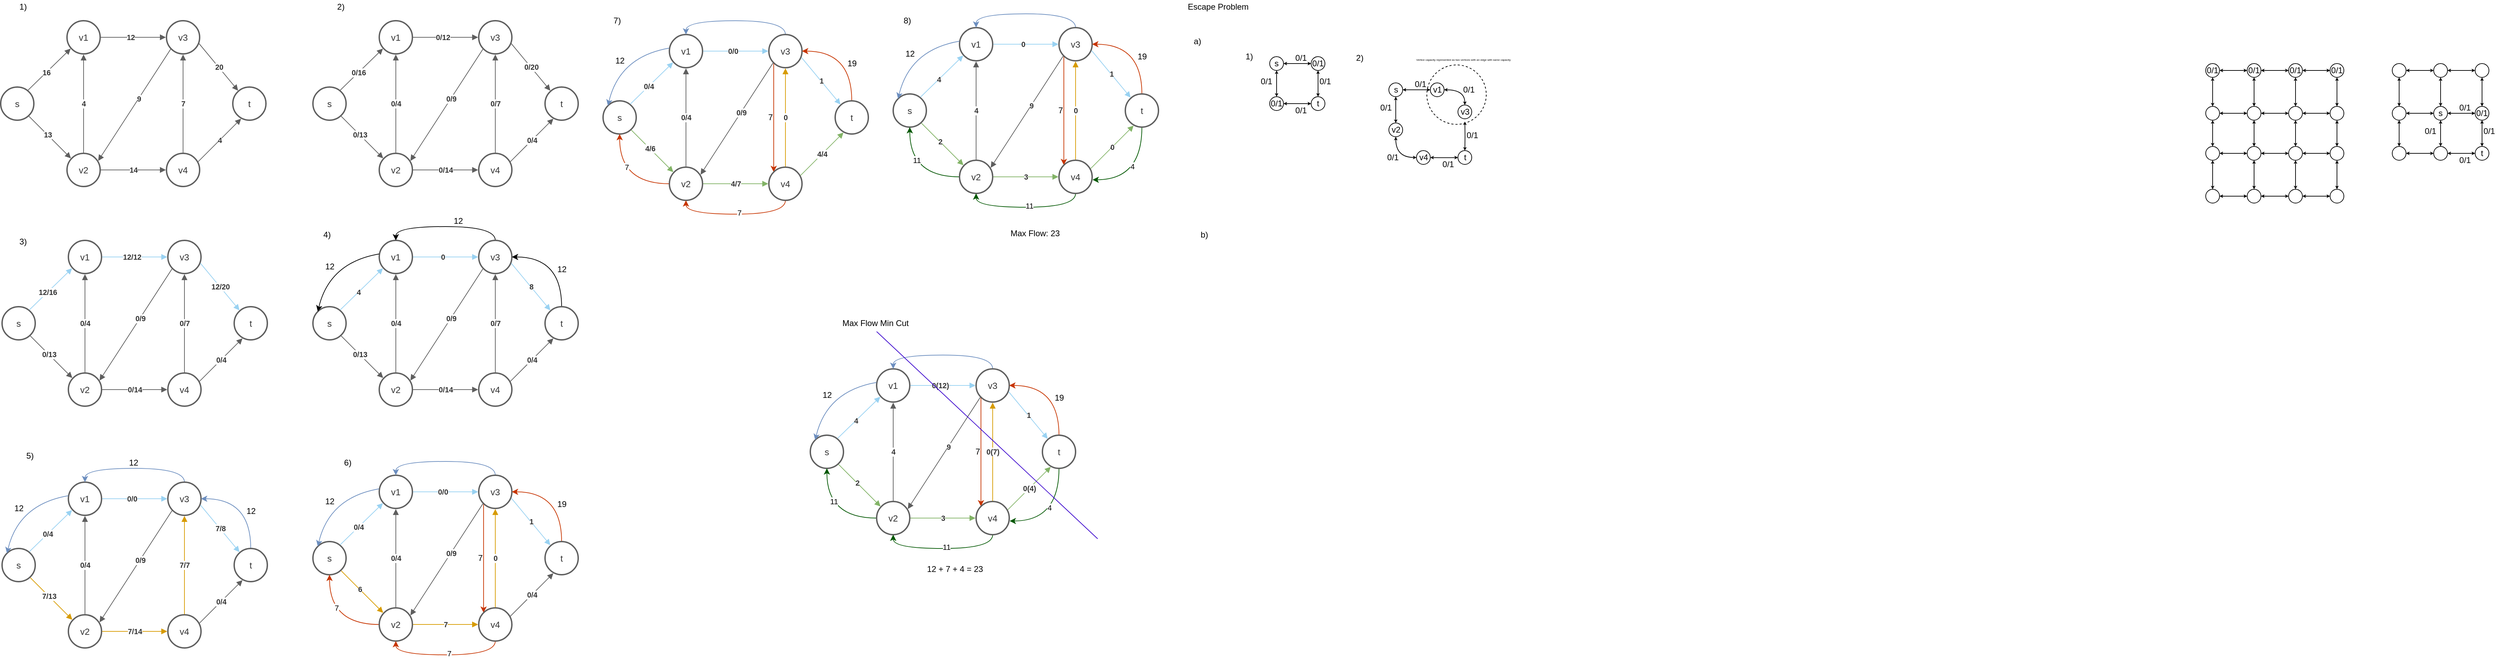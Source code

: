 <mxfile version="13.8.6" type="github">
  <diagram id="gAeZ5qogOcAtX_3uWWpz" name="Page-1">
    <mxGraphModel dx="1067" dy="635" grid="1" gridSize="10" guides="1" tooltips="1" connect="1" arrows="1" fold="1" page="1" pageScale="1" pageWidth="850" pageHeight="1100" math="0" shadow="0">
      <root>
        <mxCell id="0" />
        <mxCell id="1" parent="0" />
        <mxCell id="RijjFH4tVb_KaYhUiYPn-372" value="" style="ellipse;whiteSpace=wrap;html=1;aspect=fixed;dashed=1;" vertex="1" parent="1">
          <mxGeometry x="2072.5" y="104" width="86" height="86" as="geometry" />
        </mxCell>
        <UserObject label="s" lucidchartObjectId="ZnUIjXc_kmb0" id="mhpVxY0XPYVUC-uozozE-1">
          <mxCell style="html=1;whiteSpace=wrap;ellipse;whiteSpace=wrap;fontSize=13;fontColor=#333333;spacing=3;strokeColor=#5e5e5e;strokeOpacity=100;rounded=1;absoluteArcSize=1;arcSize=7.2;strokeWidth=2;" parent="1" vertex="1" zOrder="1">
            <mxGeometry x="8" y="136" width="48" height="48" as="geometry" />
          </mxCell>
        </UserObject>
        <UserObject label="v1" lucidchartObjectId="1nUIu77bN5cJ" id="mhpVxY0XPYVUC-uozozE-2">
          <mxCell style="html=1;whiteSpace=wrap;ellipse;whiteSpace=wrap;fontSize=13;fontColor=#333333;spacing=3;strokeColor=#5e5e5e;strokeOpacity=100;rounded=1;absoluteArcSize=1;arcSize=7.2;strokeWidth=2;" parent="1" vertex="1" zOrder="2">
            <mxGeometry x="104" y="40" width="48" height="48" as="geometry" />
          </mxCell>
        </UserObject>
        <UserObject label="v2" lucidchartObjectId="5nUIj8~bi~18" id="mhpVxY0XPYVUC-uozozE-3">
          <mxCell style="html=1;whiteSpace=wrap;ellipse;whiteSpace=wrap;fontSize=13;fontColor=#333333;spacing=3;strokeColor=#5e5e5e;strokeOpacity=100;rounded=1;absoluteArcSize=1;arcSize=7.2;strokeWidth=2;" parent="1" vertex="1" zOrder="3">
            <mxGeometry x="104" y="232" width="48" height="48" as="geometry" />
          </mxCell>
        </UserObject>
        <UserObject label="v3" lucidchartObjectId="9nUIeAun2bo8" id="mhpVxY0XPYVUC-uozozE-4">
          <mxCell style="html=1;whiteSpace=wrap;ellipse;whiteSpace=wrap;fontSize=13;fontColor=#333333;spacing=3;strokeColor=#5e5e5e;strokeOpacity=100;rounded=1;absoluteArcSize=1;arcSize=7.2;strokeWidth=2;" parent="1" vertex="1" zOrder="4">
            <mxGeometry x="248" y="40" width="48" height="48" as="geometry" />
          </mxCell>
        </UserObject>
        <UserObject label="v4" lucidchartObjectId=".nUIgbhJbNnH" id="mhpVxY0XPYVUC-uozozE-5">
          <mxCell style="html=1;whiteSpace=wrap;ellipse;whiteSpace=wrap;fontSize=13;fontColor=#333333;spacing=3;strokeColor=#5e5e5e;strokeOpacity=100;rounded=1;absoluteArcSize=1;arcSize=7.2;strokeWidth=2;" parent="1" vertex="1" zOrder="5">
            <mxGeometry x="248" y="232" width="48" height="48" as="geometry" />
          </mxCell>
        </UserObject>
        <UserObject label="t" lucidchartObjectId="aoUIaZl6RQ12" id="mhpVxY0XPYVUC-uozozE-6">
          <mxCell style="html=1;whiteSpace=wrap;ellipse;whiteSpace=wrap;fontSize=13;fontColor=#333333;spacing=3;strokeColor=#5e5e5e;strokeOpacity=100;rounded=1;absoluteArcSize=1;arcSize=7.2;strokeWidth=2;" parent="1" vertex="1" zOrder="6">
            <mxGeometry x="344" y="136" width="48" height="48" as="geometry" />
          </mxCell>
        </UserObject>
        <UserObject label="" lucidchartObjectId=".oUIhgs6FC0Z" id="mhpVxY0XPYVUC-uozozE-7">
          <mxCell style="html=1;jettySize=18;whiteSpace=wrap;fontSize=11;strokeColor=#5E5E5E;rounded=0;startArrow=none;;endArrow=block;endFill=1;;exitX=0.823;exitY=0.096;exitPerimeter=0;entryX=0.111;entryY=0.842;entryPerimeter=0;" parent="1" source="mhpVxY0XPYVUC-uozozE-1" target="mhpVxY0XPYVUC-uozozE-2" edge="1">
            <mxGeometry width="100" height="100" relative="1" as="geometry">
              <Array as="points" />
            </mxGeometry>
          </mxCell>
        </UserObject>
        <mxCell id="mhpVxY0XPYVUC-uozozE-8" value="16" style="text;html=1;resizable=0;labelBackgroundColor=#ffffff;align=center;verticalAlign=middle;fontStyle=1;fontColor=#333333;;fontSize=10.667;" parent="mhpVxY0XPYVUC-uozozE-7" vertex="1">
          <mxGeometry x="-0.137" relative="1" as="geometry" />
        </mxCell>
        <UserObject label="" lucidchartObjectId="hpUIiBKR2QBZ" id="mhpVxY0XPYVUC-uozozE-9">
          <mxCell style="html=1;jettySize=18;whiteSpace=wrap;fontSize=11;strokeColor=#5E5E5E;rounded=0;startArrow=none;;endArrow=block;endFill=1;;exitX=0.851;exitY=0.881;exitPerimeter=0;entryX=0.118;entryY=0.149;entryPerimeter=0;" parent="1" source="mhpVxY0XPYVUC-uozozE-1" target="mhpVxY0XPYVUC-uozozE-3" edge="1">
            <mxGeometry width="100" height="100" relative="1" as="geometry">
              <Array as="points" />
            </mxGeometry>
          </mxCell>
        </UserObject>
        <mxCell id="mhpVxY0XPYVUC-uozozE-10" value="13" style="text;html=1;resizable=0;labelBackgroundColor=#ffffff;align=center;verticalAlign=middle;fontStyle=1;fontColor=#333333;;fontSize=10.667;" parent="mhpVxY0XPYVUC-uozozE-9" vertex="1">
          <mxGeometry x="-0.132" relative="1" as="geometry" />
        </mxCell>
        <UserObject label="" lucidchartObjectId="upUI60eIve.l" id="mhpVxY0XPYVUC-uozozE-11">
          <mxCell style="html=1;jettySize=18;whiteSpace=wrap;fontSize=11;strokeColor=#5E5E5E;rounded=1;arcSize=12;edgeStyle=orthogonalEdgeStyle;startArrow=none;;endArrow=block;endFill=1;;exitX=0.5;exitY=-0.019;exitPerimeter=0;entryX=0.5;entryY=1.019;entryPerimeter=0;" parent="1" source="mhpVxY0XPYVUC-uozozE-3" target="mhpVxY0XPYVUC-uozozE-2" edge="1">
            <mxGeometry width="100" height="100" relative="1" as="geometry">
              <Array as="points" />
            </mxGeometry>
          </mxCell>
        </UserObject>
        <mxCell id="mhpVxY0XPYVUC-uozozE-12" value="4" style="text;html=1;resizable=0;labelBackgroundColor=#ffffff;align=center;verticalAlign=middle;fontStyle=1;fontColor=#333333;;fontSize=10.667;" parent="mhpVxY0XPYVUC-uozozE-11" vertex="1">
          <mxGeometry relative="1" as="geometry" />
        </mxCell>
        <UserObject label="" lucidchartObjectId="xpUI5aLAPI.g" id="mhpVxY0XPYVUC-uozozE-13">
          <mxCell style="html=1;jettySize=18;whiteSpace=wrap;fontSize=11;strokeColor=#5E5E5E;rounded=1;arcSize=12;edgeStyle=orthogonalEdgeStyle;startArrow=none;;endArrow=block;endFill=1;;exitX=1.019;exitY=0.5;exitPerimeter=0;entryX=-0.019;entryY=0.5;entryPerimeter=0;" parent="1" source="mhpVxY0XPYVUC-uozozE-2" target="mhpVxY0XPYVUC-uozozE-4" edge="1">
            <mxGeometry width="100" height="100" relative="1" as="geometry">
              <Array as="points" />
            </mxGeometry>
          </mxCell>
        </UserObject>
        <mxCell id="mhpVxY0XPYVUC-uozozE-14" value="12" style="text;html=1;resizable=0;labelBackgroundColor=#ffffff;align=center;verticalAlign=middle;fontStyle=1;fontColor=#333333;;fontSize=10.667;" parent="mhpVxY0XPYVUC-uozozE-13" vertex="1">
          <mxGeometry x="-0.101" relative="1" as="geometry" />
        </mxCell>
        <UserObject label="" lucidchartObjectId="ApUIYKcBbeEU" id="mhpVxY0XPYVUC-uozozE-15">
          <mxCell style="html=1;jettySize=18;whiteSpace=wrap;fontSize=11;strokeColor=#5E5E5E;rounded=0;startArrow=block;endFill=1;;endArrow=none;;exitX=0.94;exitY=0.226;exitPerimeter=0;entryX=0.126;entryY=0.858;entryPerimeter=0;" parent="1" source="mhpVxY0XPYVUC-uozozE-3" target="mhpVxY0XPYVUC-uozozE-4" edge="1">
            <mxGeometry width="100" height="100" relative="1" as="geometry">
              <Array as="points" />
            </mxGeometry>
          </mxCell>
        </UserObject>
        <mxCell id="mhpVxY0XPYVUC-uozozE-16" value="9" style="text;html=1;resizable=0;labelBackgroundColor=#ffffff;align=center;verticalAlign=middle;fontStyle=1;fontColor=#333333;;fontSize=10.667;" parent="mhpVxY0XPYVUC-uozozE-15" vertex="1">
          <mxGeometry x="0.117" relative="1" as="geometry" />
        </mxCell>
        <UserObject label="" lucidchartObjectId="EpUIOwtv2aAE" id="mhpVxY0XPYVUC-uozozE-17">
          <mxCell style="html=1;jettySize=18;whiteSpace=wrap;fontSize=11;strokeColor=#5E5E5E;rounded=1;arcSize=12;edgeStyle=orthogonalEdgeStyle;startArrow=none;;endArrow=block;endFill=1;;exitX=1.019;exitY=0.5;exitPerimeter=0;entryX=-0.019;entryY=0.5;entryPerimeter=0;" parent="1" source="mhpVxY0XPYVUC-uozozE-3" target="mhpVxY0XPYVUC-uozozE-5" edge="1">
            <mxGeometry width="100" height="100" relative="1" as="geometry">
              <Array as="points" />
            </mxGeometry>
          </mxCell>
        </UserObject>
        <mxCell id="mhpVxY0XPYVUC-uozozE-18" value="14" style="text;html=1;resizable=0;labelBackgroundColor=#ffffff;align=center;verticalAlign=middle;fontStyle=1;fontColor=#333333;;fontSize=10.667;" parent="mhpVxY0XPYVUC-uozozE-17" vertex="1">
          <mxGeometry relative="1" as="geometry" />
        </mxCell>
        <UserObject label="" lucidchartObjectId="GpUI-jV9bbxE" id="mhpVxY0XPYVUC-uozozE-19">
          <mxCell style="html=1;jettySize=18;whiteSpace=wrap;fontSize=11;strokeColor=#5E5E5E;rounded=1;arcSize=12;edgeStyle=orthogonalEdgeStyle;startArrow=none;;endArrow=block;endFill=1;;exitX=0.5;exitY=-0.019;exitPerimeter=0;entryX=0.5;entryY=1.019;entryPerimeter=0;" parent="1" source="mhpVxY0XPYVUC-uozozE-5" target="mhpVxY0XPYVUC-uozozE-4" edge="1">
            <mxGeometry width="100" height="100" relative="1" as="geometry">
              <Array as="points" />
            </mxGeometry>
          </mxCell>
        </UserObject>
        <mxCell id="mhpVxY0XPYVUC-uozozE-20" value="7" style="text;html=1;resizable=0;labelBackgroundColor=#ffffff;align=center;verticalAlign=middle;fontStyle=1;fontColor=#333333;;fontSize=10.667;" parent="mhpVxY0XPYVUC-uozozE-19" vertex="1">
          <mxGeometry relative="1" as="geometry" />
        </mxCell>
        <UserObject label="" lucidchartObjectId="IpUIgpipOUyD" id="mhpVxY0XPYVUC-uozozE-21">
          <mxCell style="html=1;jettySize=18;whiteSpace=wrap;fontSize=11;strokeColor=#5E5E5E;rounded=0;startArrow=none;;endArrow=block;endFill=1;;exitX=0.954;exitY=0.251;exitPerimeter=0;entryX=0.251;entryY=0.955;entryPerimeter=0;" parent="1" source="mhpVxY0XPYVUC-uozozE-5" target="mhpVxY0XPYVUC-uozozE-6" edge="1">
            <mxGeometry width="100" height="100" relative="1" as="geometry">
              <Array as="points" />
            </mxGeometry>
          </mxCell>
        </UserObject>
        <mxCell id="mhpVxY0XPYVUC-uozozE-22" value="4" style="text;html=1;resizable=0;labelBackgroundColor=#ffffff;align=center;verticalAlign=middle;fontStyle=1;fontColor=#333333;;fontSize=10.667;" parent="mhpVxY0XPYVUC-uozozE-21" vertex="1">
          <mxGeometry relative="1" as="geometry" />
        </mxCell>
        <UserObject label="" lucidchartObjectId="OpUIBMjoT3qL" id="mhpVxY0XPYVUC-uozozE-23">
          <mxCell style="html=1;jettySize=18;whiteSpace=wrap;fontSize=11;strokeColor=#5E5E5E;rounded=0;startArrow=none;;endArrow=block;endFill=1;;exitX=0.983;exitY=0.69;exitPerimeter=0;entryX=0.16;entryY=0.109;entryPerimeter=0;" parent="1" source="mhpVxY0XPYVUC-uozozE-4" target="mhpVxY0XPYVUC-uozozE-6" edge="1">
            <mxGeometry width="100" height="100" relative="1" as="geometry">
              <Array as="points" />
            </mxGeometry>
          </mxCell>
        </UserObject>
        <mxCell id="mhpVxY0XPYVUC-uozozE-24" value="20" style="text;html=1;resizable=0;labelBackgroundColor=#ffffff;align=center;verticalAlign=middle;fontStyle=1;fontColor=#333333;;fontSize=10.667;" parent="mhpVxY0XPYVUC-uozozE-23" vertex="1">
          <mxGeometry relative="1" as="geometry" />
        </mxCell>
        <UserObject label="s" lucidchartObjectId=".LUIGVGOrkdu" id="mhpVxY0XPYVUC-uozozE-25">
          <mxCell style="html=1;whiteSpace=wrap;ellipse;whiteSpace=wrap;fontSize=13;fontColor=#333333;spacing=3;strokeColor=#5e5e5e;strokeOpacity=100;rounded=1;absoluteArcSize=1;arcSize=7.2;strokeWidth=2;" parent="1" vertex="1" zOrder="16">
            <mxGeometry x="460" y="136" width="48" height="48" as="geometry" />
          </mxCell>
        </UserObject>
        <UserObject label="v1" lucidchartObjectId=".LUIppkhuQ~B" id="mhpVxY0XPYVUC-uozozE-26">
          <mxCell style="html=1;whiteSpace=wrap;ellipse;whiteSpace=wrap;fontSize=13;fontColor=#333333;spacing=3;strokeColor=#5e5e5e;strokeOpacity=100;rounded=1;absoluteArcSize=1;arcSize=7.2;strokeWidth=2;" parent="1" vertex="1" zOrder="17">
            <mxGeometry x="556" y="40" width="48" height="48" as="geometry" />
          </mxCell>
        </UserObject>
        <UserObject label="v2" lucidchartObjectId=".LUI9.0Gh3YM" id="mhpVxY0XPYVUC-uozozE-27">
          <mxCell style="html=1;whiteSpace=wrap;ellipse;whiteSpace=wrap;fontSize=13;fontColor=#333333;spacing=3;strokeColor=#5e5e5e;strokeOpacity=100;rounded=1;absoluteArcSize=1;arcSize=7.2;strokeWidth=2;" parent="1" vertex="1" zOrder="18">
            <mxGeometry x="556" y="232" width="48" height="48" as="geometry" />
          </mxCell>
        </UserObject>
        <UserObject label="v3" lucidchartObjectId=".LUIXegZ76E8" id="mhpVxY0XPYVUC-uozozE-28">
          <mxCell style="html=1;whiteSpace=wrap;ellipse;whiteSpace=wrap;fontSize=13;fontColor=#333333;spacing=3;strokeColor=#5e5e5e;strokeOpacity=100;rounded=1;absoluteArcSize=1;arcSize=7.2;strokeWidth=2;" parent="1" vertex="1" zOrder="19">
            <mxGeometry x="700" y="40" width="48" height="48" as="geometry" />
          </mxCell>
        </UserObject>
        <UserObject label="v4" lucidchartObjectId=".LUIvUsG8~vd" id="mhpVxY0XPYVUC-uozozE-29">
          <mxCell style="html=1;whiteSpace=wrap;ellipse;whiteSpace=wrap;fontSize=13;fontColor=#333333;spacing=3;strokeColor=#5e5e5e;strokeOpacity=100;rounded=1;absoluteArcSize=1;arcSize=7.2;strokeWidth=2;" parent="1" vertex="1" zOrder="20">
            <mxGeometry x="700" y="232" width="48" height="48" as="geometry" />
          </mxCell>
        </UserObject>
        <UserObject label="t" lucidchartObjectId=".LUI9pvnDOSG" id="mhpVxY0XPYVUC-uozozE-30">
          <mxCell style="html=1;whiteSpace=wrap;ellipse;whiteSpace=wrap;fontSize=13;fontColor=#333333;spacing=3;strokeColor=#5e5e5e;strokeOpacity=100;rounded=1;absoluteArcSize=1;arcSize=7.2;strokeWidth=2;" parent="1" vertex="1" zOrder="21">
            <mxGeometry x="796" y="136" width="48" height="48" as="geometry" />
          </mxCell>
        </UserObject>
        <UserObject label="" lucidchartObjectId=".LUID4dQUFRF" id="mhpVxY0XPYVUC-uozozE-31">
          <mxCell style="html=1;jettySize=18;whiteSpace=wrap;fontSize=11;strokeColor=#5E5E5E;rounded=0;startArrow=none;;endArrow=block;endFill=1;;exitX=0.823;exitY=0.096;exitPerimeter=0;entryX=0.111;entryY=0.842;entryPerimeter=0;" parent="1" source="mhpVxY0XPYVUC-uozozE-25" target="mhpVxY0XPYVUC-uozozE-26" edge="1">
            <mxGeometry width="100" height="100" relative="1" as="geometry">
              <Array as="points" />
            </mxGeometry>
          </mxCell>
        </UserObject>
        <mxCell id="mhpVxY0XPYVUC-uozozE-32" value="0/16" style="text;html=1;resizable=0;labelBackgroundColor=#ffffff;align=center;verticalAlign=middle;fontStyle=1;fontColor=#333333;;fontSize=10.667;" parent="mhpVxY0XPYVUC-uozozE-31" vertex="1">
          <mxGeometry x="-0.137" relative="1" as="geometry" />
        </mxCell>
        <UserObject label="" lucidchartObjectId=".LUIV43UfsNs" id="mhpVxY0XPYVUC-uozozE-33">
          <mxCell style="html=1;jettySize=18;whiteSpace=wrap;fontSize=11;strokeColor=#5E5E5E;rounded=0;startArrow=none;;endArrow=block;endFill=1;;exitX=0.851;exitY=0.881;exitPerimeter=0;entryX=0.118;entryY=0.149;entryPerimeter=0;" parent="1" source="mhpVxY0XPYVUC-uozozE-25" target="mhpVxY0XPYVUC-uozozE-27" edge="1">
            <mxGeometry width="100" height="100" relative="1" as="geometry">
              <Array as="points" />
            </mxGeometry>
          </mxCell>
        </UserObject>
        <mxCell id="mhpVxY0XPYVUC-uozozE-34" value="0/13" style="text;html=1;resizable=0;labelBackgroundColor=#ffffff;align=center;verticalAlign=middle;fontStyle=1;fontColor=#333333;;fontSize=10.667;" parent="mhpVxY0XPYVUC-uozozE-33" vertex="1">
          <mxGeometry x="-0.132" relative="1" as="geometry" />
        </mxCell>
        <UserObject label="" lucidchartObjectId=".LUIat2PT1j." id="mhpVxY0XPYVUC-uozozE-35">
          <mxCell style="html=1;jettySize=18;whiteSpace=wrap;fontSize=11;strokeColor=#5E5E5E;rounded=1;arcSize=12;edgeStyle=orthogonalEdgeStyle;startArrow=none;;endArrow=block;endFill=1;;exitX=0.5;exitY=-0.019;exitPerimeter=0;entryX=0.5;entryY=1.019;entryPerimeter=0;" parent="1" source="mhpVxY0XPYVUC-uozozE-27" target="mhpVxY0XPYVUC-uozozE-26" edge="1">
            <mxGeometry width="100" height="100" relative="1" as="geometry">
              <Array as="points" />
            </mxGeometry>
          </mxCell>
        </UserObject>
        <mxCell id="mhpVxY0XPYVUC-uozozE-36" value="0/4" style="text;html=1;resizable=0;labelBackgroundColor=#ffffff;align=center;verticalAlign=middle;fontStyle=1;fontColor=#333333;;fontSize=10.667;" parent="mhpVxY0XPYVUC-uozozE-35" vertex="1">
          <mxGeometry relative="1" as="geometry" />
        </mxCell>
        <UserObject label="" lucidchartObjectId=".LUIbJKGF7qM" id="mhpVxY0XPYVUC-uozozE-37">
          <mxCell style="html=1;jettySize=18;whiteSpace=wrap;fontSize=11;strokeColor=#5E5E5E;rounded=1;arcSize=12;edgeStyle=orthogonalEdgeStyle;startArrow=none;;endArrow=block;endFill=1;;exitX=1.019;exitY=0.5;exitPerimeter=0;entryX=-0.019;entryY=0.5;entryPerimeter=0;" parent="1" source="mhpVxY0XPYVUC-uozozE-26" target="mhpVxY0XPYVUC-uozozE-28" edge="1">
            <mxGeometry width="100" height="100" relative="1" as="geometry">
              <Array as="points" />
            </mxGeometry>
          </mxCell>
        </UserObject>
        <mxCell id="mhpVxY0XPYVUC-uozozE-38" value="0/12" style="text;html=1;resizable=0;labelBackgroundColor=#ffffff;align=center;verticalAlign=middle;fontStyle=1;fontColor=#333333;;fontSize=10.667;" parent="mhpVxY0XPYVUC-uozozE-37" vertex="1">
          <mxGeometry x="-0.101" relative="1" as="geometry" />
        </mxCell>
        <UserObject label="" lucidchartObjectId=".LUIxXhlI37e" id="mhpVxY0XPYVUC-uozozE-39">
          <mxCell style="html=1;jettySize=18;whiteSpace=wrap;fontSize=11;strokeColor=#5E5E5E;rounded=0;startArrow=block;endFill=1;;endArrow=none;;exitX=0.94;exitY=0.226;exitPerimeter=0;entryX=0.126;entryY=0.858;entryPerimeter=0;" parent="1" source="mhpVxY0XPYVUC-uozozE-27" target="mhpVxY0XPYVUC-uozozE-28" edge="1">
            <mxGeometry width="100" height="100" relative="1" as="geometry">
              <Array as="points" />
            </mxGeometry>
          </mxCell>
        </UserObject>
        <mxCell id="mhpVxY0XPYVUC-uozozE-40" value="0/9" style="text;html=1;resizable=0;labelBackgroundColor=#ffffff;align=center;verticalAlign=middle;fontStyle=1;fontColor=#333333;;fontSize=10.667;" parent="mhpVxY0XPYVUC-uozozE-39" vertex="1">
          <mxGeometry x="0.117" relative="1" as="geometry" />
        </mxCell>
        <UserObject label="" lucidchartObjectId=".LUI989tZU_b" id="mhpVxY0XPYVUC-uozozE-41">
          <mxCell style="html=1;jettySize=18;whiteSpace=wrap;fontSize=11;strokeColor=#5E5E5E;rounded=1;arcSize=12;edgeStyle=orthogonalEdgeStyle;startArrow=none;;endArrow=block;endFill=1;;exitX=1.019;exitY=0.5;exitPerimeter=0;entryX=-0.019;entryY=0.5;entryPerimeter=0;" parent="1" source="mhpVxY0XPYVUC-uozozE-27" target="mhpVxY0XPYVUC-uozozE-29" edge="1">
            <mxGeometry width="100" height="100" relative="1" as="geometry">
              <Array as="points" />
            </mxGeometry>
          </mxCell>
        </UserObject>
        <mxCell id="mhpVxY0XPYVUC-uozozE-42" value="0/14" style="text;html=1;resizable=0;labelBackgroundColor=#ffffff;align=center;verticalAlign=middle;fontStyle=1;fontColor=#333333;;fontSize=10.667;" parent="mhpVxY0XPYVUC-uozozE-41" vertex="1">
          <mxGeometry relative="1" as="geometry" />
        </mxCell>
        <UserObject label="" lucidchartObjectId=".LUIPkeaChjE" id="mhpVxY0XPYVUC-uozozE-43">
          <mxCell style="html=1;jettySize=18;whiteSpace=wrap;fontSize=11;strokeColor=#5E5E5E;rounded=1;arcSize=12;edgeStyle=orthogonalEdgeStyle;startArrow=none;;endArrow=block;endFill=1;;exitX=0.5;exitY=-0.019;exitPerimeter=0;entryX=0.5;entryY=1.019;entryPerimeter=0;" parent="1" source="mhpVxY0XPYVUC-uozozE-29" target="mhpVxY0XPYVUC-uozozE-28" edge="1">
            <mxGeometry width="100" height="100" relative="1" as="geometry">
              <Array as="points" />
            </mxGeometry>
          </mxCell>
        </UserObject>
        <mxCell id="mhpVxY0XPYVUC-uozozE-44" value="0/7" style="text;html=1;resizable=0;labelBackgroundColor=#ffffff;align=center;verticalAlign=middle;fontStyle=1;fontColor=#333333;;fontSize=10.667;" parent="mhpVxY0XPYVUC-uozozE-43" vertex="1">
          <mxGeometry relative="1" as="geometry" />
        </mxCell>
        <UserObject label="" lucidchartObjectId=".LUIUwsV0jVs" id="mhpVxY0XPYVUC-uozozE-45">
          <mxCell style="html=1;jettySize=18;whiteSpace=wrap;fontSize=11;strokeColor=#5E5E5E;rounded=0;startArrow=none;;endArrow=block;endFill=1;;exitX=0.954;exitY=0.251;exitPerimeter=0;entryX=0.251;entryY=0.955;entryPerimeter=0;" parent="1" source="mhpVxY0XPYVUC-uozozE-29" target="mhpVxY0XPYVUC-uozozE-30" edge="1">
            <mxGeometry width="100" height="100" relative="1" as="geometry">
              <Array as="points" />
            </mxGeometry>
          </mxCell>
        </UserObject>
        <mxCell id="mhpVxY0XPYVUC-uozozE-46" value="0/4" style="text;html=1;resizable=0;labelBackgroundColor=#ffffff;align=center;verticalAlign=middle;fontStyle=1;fontColor=#333333;;fontSize=10.667;" parent="mhpVxY0XPYVUC-uozozE-45" vertex="1">
          <mxGeometry relative="1" as="geometry" />
        </mxCell>
        <UserObject label="" lucidchartObjectId=".LUIquEHdEtt" id="mhpVxY0XPYVUC-uozozE-47">
          <mxCell style="html=1;jettySize=18;whiteSpace=wrap;fontSize=11;strokeColor=#5E5E5E;rounded=0;startArrow=none;;endArrow=block;endFill=1;;exitX=0.983;exitY=0.69;exitPerimeter=0;entryX=0.16;entryY=0.109;entryPerimeter=0;" parent="1" source="mhpVxY0XPYVUC-uozozE-28" target="mhpVxY0XPYVUC-uozozE-30" edge="1">
            <mxGeometry width="100" height="100" relative="1" as="geometry">
              <Array as="points" />
            </mxGeometry>
          </mxCell>
        </UserObject>
        <mxCell id="mhpVxY0XPYVUC-uozozE-48" value="0/20" style="text;html=1;resizable=0;labelBackgroundColor=#ffffff;align=center;verticalAlign=middle;fontStyle=1;fontColor=#333333;;fontSize=10.667;" parent="mhpVxY0XPYVUC-uozozE-47" vertex="1">
          <mxGeometry relative="1" as="geometry" />
        </mxCell>
        <UserObject label="s" lucidchartObjectId="gQUIt-RiTsQZ" id="mhpVxY0XPYVUC-uozozE-49">
          <mxCell style="html=1;whiteSpace=wrap;ellipse;whiteSpace=wrap;fontSize=13;fontColor=#333333;spacing=3;strokeColor=#5e5e5e;strokeOpacity=100;rounded=1;absoluteArcSize=1;arcSize=7.2;strokeWidth=2;" parent="1" vertex="1" zOrder="31">
            <mxGeometry x="10" y="454" width="48" height="48" as="geometry" />
          </mxCell>
        </UserObject>
        <UserObject label="v1" lucidchartObjectId="gQUIlorGE2I0" id="mhpVxY0XPYVUC-uozozE-50">
          <mxCell style="html=1;whiteSpace=wrap;ellipse;whiteSpace=wrap;fontSize=13;fontColor=#333333;spacing=3;strokeColor=#5e5e5e;strokeOpacity=100;rounded=1;absoluteArcSize=1;arcSize=7.2;strokeWidth=2;" parent="1" vertex="1" zOrder="32">
            <mxGeometry x="106" y="358" width="48" height="48" as="geometry" />
          </mxCell>
        </UserObject>
        <UserObject label="v2" lucidchartObjectId="gQUInCv8jl.R" id="mhpVxY0XPYVUC-uozozE-51">
          <mxCell style="html=1;whiteSpace=wrap;ellipse;whiteSpace=wrap;fontSize=13;fontColor=#333333;spacing=3;strokeColor=#5e5e5e;strokeOpacity=100;rounded=1;absoluteArcSize=1;arcSize=7.2;strokeWidth=2;" parent="1" vertex="1" zOrder="33">
            <mxGeometry x="106" y="550" width="48" height="48" as="geometry" />
          </mxCell>
        </UserObject>
        <UserObject label="v3" lucidchartObjectId="gQUIrsVcYYmC" id="mhpVxY0XPYVUC-uozozE-52">
          <mxCell style="html=1;whiteSpace=wrap;ellipse;whiteSpace=wrap;fontSize=13;fontColor=#333333;spacing=3;strokeColor=#5e5e5e;strokeOpacity=100;rounded=1;absoluteArcSize=1;arcSize=7.2;strokeWidth=2;" parent="1" vertex="1" zOrder="34">
            <mxGeometry x="250" y="358" width="48" height="48" as="geometry" />
          </mxCell>
        </UserObject>
        <UserObject label="v4" lucidchartObjectId="gQUIMnKBW81H" id="mhpVxY0XPYVUC-uozozE-53">
          <mxCell style="html=1;whiteSpace=wrap;ellipse;whiteSpace=wrap;fontSize=13;fontColor=#333333;spacing=3;strokeColor=#5e5e5e;strokeOpacity=100;rounded=1;absoluteArcSize=1;arcSize=7.2;strokeWidth=2;" parent="1" vertex="1" zOrder="35">
            <mxGeometry x="250" y="550" width="48" height="48" as="geometry" />
          </mxCell>
        </UserObject>
        <UserObject label="t" lucidchartObjectId="gQUIm8Gg_kkW" id="mhpVxY0XPYVUC-uozozE-54">
          <mxCell style="html=1;whiteSpace=wrap;ellipse;whiteSpace=wrap;fontSize=13;fontColor=#333333;spacing=3;strokeColor=#5e5e5e;strokeOpacity=100;rounded=1;absoluteArcSize=1;arcSize=7.2;strokeWidth=2;" parent="1" vertex="1" zOrder="36">
            <mxGeometry x="346" y="454" width="48" height="48" as="geometry" />
          </mxCell>
        </UserObject>
        <UserObject label="" lucidchartObjectId="gQUIvWcypoST" id="mhpVxY0XPYVUC-uozozE-55">
          <mxCell style="html=1;jettySize=18;whiteSpace=wrap;fontSize=11;strokeColor=#99d2f2;strokeOpacity=100;rounded=0;startArrow=none;;endArrow=block;endFill=1;;exitX=0.823;exitY=0.096;exitPerimeter=0;entryX=0.111;entryY=0.842;entryPerimeter=0;" parent="1" source="mhpVxY0XPYVUC-uozozE-49" target="mhpVxY0XPYVUC-uozozE-50" edge="1">
            <mxGeometry width="100" height="100" relative="1" as="geometry">
              <Array as="points" />
            </mxGeometry>
          </mxCell>
        </UserObject>
        <mxCell id="mhpVxY0XPYVUC-uozozE-56" value="12/16" style="text;html=1;resizable=0;labelBackgroundColor=#ffffff;align=center;verticalAlign=middle;fontStyle=1;fontColor=#333333;;fontSize=10.667;" parent="mhpVxY0XPYVUC-uozozE-55" vertex="1">
          <mxGeometry x="-0.137" relative="1" as="geometry" />
        </mxCell>
        <UserObject label="" lucidchartObjectId="gQUIZWf6jAox" id="mhpVxY0XPYVUC-uozozE-57">
          <mxCell style="html=1;jettySize=18;whiteSpace=wrap;fontSize=11;strokeColor=#5E5E5E;rounded=0;startArrow=none;;endArrow=block;endFill=1;;exitX=0.851;exitY=0.881;exitPerimeter=0;entryX=0.118;entryY=0.149;entryPerimeter=0;" parent="1" source="mhpVxY0XPYVUC-uozozE-49" target="mhpVxY0XPYVUC-uozozE-51" edge="1">
            <mxGeometry width="100" height="100" relative="1" as="geometry">
              <Array as="points" />
            </mxGeometry>
          </mxCell>
        </UserObject>
        <mxCell id="mhpVxY0XPYVUC-uozozE-58" value="0/13" style="text;html=1;resizable=0;labelBackgroundColor=#ffffff;align=center;verticalAlign=middle;fontStyle=1;fontColor=#333333;;fontSize=10.667;" parent="mhpVxY0XPYVUC-uozozE-57" vertex="1">
          <mxGeometry x="-0.132" relative="1" as="geometry" />
        </mxCell>
        <UserObject label="" lucidchartObjectId="gQUIQSJL~s-z" id="mhpVxY0XPYVUC-uozozE-59">
          <mxCell style="html=1;jettySize=18;whiteSpace=wrap;fontSize=11;strokeColor=#5E5E5E;rounded=1;arcSize=12;edgeStyle=orthogonalEdgeStyle;startArrow=none;;endArrow=block;endFill=1;;exitX=0.5;exitY=-0.019;exitPerimeter=0;entryX=0.5;entryY=1.019;entryPerimeter=0;" parent="1" source="mhpVxY0XPYVUC-uozozE-51" target="mhpVxY0XPYVUC-uozozE-50" edge="1">
            <mxGeometry width="100" height="100" relative="1" as="geometry">
              <Array as="points" />
            </mxGeometry>
          </mxCell>
        </UserObject>
        <mxCell id="mhpVxY0XPYVUC-uozozE-60" value="0/4" style="text;html=1;resizable=0;labelBackgroundColor=#ffffff;align=center;verticalAlign=middle;fontStyle=1;fontColor=#333333;;fontSize=10.667;" parent="mhpVxY0XPYVUC-uozozE-59" vertex="1">
          <mxGeometry relative="1" as="geometry" />
        </mxCell>
        <UserObject label="" lucidchartObjectId="gQUIb2Lg6ZBM" id="mhpVxY0XPYVUC-uozozE-61">
          <mxCell style="html=1;jettySize=18;whiteSpace=wrap;fontSize=11;strokeColor=#99d2f2;strokeOpacity=100;rounded=1;arcSize=12;edgeStyle=orthogonalEdgeStyle;startArrow=none;;endArrow=block;endFill=1;;exitX=1.019;exitY=0.5;exitPerimeter=0;entryX=-0.019;entryY=0.5;entryPerimeter=0;" parent="1" source="mhpVxY0XPYVUC-uozozE-50" target="mhpVxY0XPYVUC-uozozE-52" edge="1">
            <mxGeometry width="100" height="100" relative="1" as="geometry">
              <Array as="points" />
            </mxGeometry>
          </mxCell>
        </UserObject>
        <mxCell id="mhpVxY0XPYVUC-uozozE-62" value="12/12" style="text;html=1;resizable=0;labelBackgroundColor=#ffffff;align=center;verticalAlign=middle;fontStyle=1;fontColor=#333333;;fontSize=10.667;" parent="mhpVxY0XPYVUC-uozozE-61" vertex="1">
          <mxGeometry x="-0.101" relative="1" as="geometry" />
        </mxCell>
        <UserObject label="" lucidchartObjectId="gQUIxIrgQ6~p" id="mhpVxY0XPYVUC-uozozE-63">
          <mxCell style="html=1;jettySize=18;whiteSpace=wrap;fontSize=11;strokeColor=#5E5E5E;rounded=0;startArrow=block;endFill=1;;endArrow=none;;exitX=0.94;exitY=0.226;exitPerimeter=0;entryX=0.126;entryY=0.858;entryPerimeter=0;" parent="1" source="mhpVxY0XPYVUC-uozozE-51" target="mhpVxY0XPYVUC-uozozE-52" edge="1">
            <mxGeometry width="100" height="100" relative="1" as="geometry">
              <Array as="points" />
            </mxGeometry>
          </mxCell>
        </UserObject>
        <mxCell id="mhpVxY0XPYVUC-uozozE-64" value="0/9" style="text;html=1;resizable=0;labelBackgroundColor=#ffffff;align=center;verticalAlign=middle;fontStyle=1;fontColor=#333333;;fontSize=10.667;" parent="mhpVxY0XPYVUC-uozozE-63" vertex="1">
          <mxGeometry x="0.117" relative="1" as="geometry" />
        </mxCell>
        <UserObject label="" lucidchartObjectId="gQUIu_KAaYiB" id="mhpVxY0XPYVUC-uozozE-65">
          <mxCell style="html=1;jettySize=18;whiteSpace=wrap;fontSize=11;strokeColor=#5E5E5E;rounded=1;arcSize=12;edgeStyle=orthogonalEdgeStyle;startArrow=none;;endArrow=block;endFill=1;;exitX=1.019;exitY=0.5;exitPerimeter=0;entryX=-0.019;entryY=0.5;entryPerimeter=0;" parent="1" source="mhpVxY0XPYVUC-uozozE-51" target="mhpVxY0XPYVUC-uozozE-53" edge="1">
            <mxGeometry width="100" height="100" relative="1" as="geometry">
              <Array as="points" />
            </mxGeometry>
          </mxCell>
        </UserObject>
        <mxCell id="mhpVxY0XPYVUC-uozozE-66" value="0/14" style="text;html=1;resizable=0;labelBackgroundColor=#ffffff;align=center;verticalAlign=middle;fontStyle=1;fontColor=#333333;;fontSize=10.667;" parent="mhpVxY0XPYVUC-uozozE-65" vertex="1">
          <mxGeometry relative="1" as="geometry" />
        </mxCell>
        <UserObject label="" lucidchartObjectId="gQUIsP7eEclN" id="mhpVxY0XPYVUC-uozozE-67">
          <mxCell style="html=1;jettySize=18;whiteSpace=wrap;fontSize=11;strokeColor=#5E5E5E;rounded=1;arcSize=12;edgeStyle=orthogonalEdgeStyle;startArrow=none;;endArrow=block;endFill=1;;exitX=0.5;exitY=-0.019;exitPerimeter=0;entryX=0.5;entryY=1.019;entryPerimeter=0;" parent="1" source="mhpVxY0XPYVUC-uozozE-53" target="mhpVxY0XPYVUC-uozozE-52" edge="1">
            <mxGeometry width="100" height="100" relative="1" as="geometry">
              <Array as="points" />
            </mxGeometry>
          </mxCell>
        </UserObject>
        <mxCell id="mhpVxY0XPYVUC-uozozE-68" value="0/7" style="text;html=1;resizable=0;labelBackgroundColor=#ffffff;align=center;verticalAlign=middle;fontStyle=1;fontColor=#333333;;fontSize=10.667;" parent="mhpVxY0XPYVUC-uozozE-67" vertex="1">
          <mxGeometry relative="1" as="geometry" />
        </mxCell>
        <UserObject label="" lucidchartObjectId="gQUI5nviNFf2" id="mhpVxY0XPYVUC-uozozE-69">
          <mxCell style="html=1;jettySize=18;whiteSpace=wrap;fontSize=11;strokeColor=#5E5E5E;rounded=0;startArrow=none;;endArrow=block;endFill=1;;exitX=0.954;exitY=0.251;exitPerimeter=0;entryX=0.251;entryY=0.955;entryPerimeter=0;" parent="1" source="mhpVxY0XPYVUC-uozozE-53" target="mhpVxY0XPYVUC-uozozE-54" edge="1">
            <mxGeometry width="100" height="100" relative="1" as="geometry">
              <Array as="points" />
            </mxGeometry>
          </mxCell>
        </UserObject>
        <mxCell id="mhpVxY0XPYVUC-uozozE-70" value="0/4" style="text;html=1;resizable=0;labelBackgroundColor=#ffffff;align=center;verticalAlign=middle;fontStyle=1;fontColor=#333333;;fontSize=10.667;" parent="mhpVxY0XPYVUC-uozozE-69" vertex="1">
          <mxGeometry relative="1" as="geometry" />
        </mxCell>
        <UserObject label="" lucidchartObjectId="gQUIh.QEXFJH" id="mhpVxY0XPYVUC-uozozE-71">
          <mxCell style="html=1;jettySize=18;whiteSpace=wrap;fontSize=11;strokeColor=#99d2f2;strokeOpacity=100;rounded=0;startArrow=none;;endArrow=block;endFill=1;;exitX=0.983;exitY=0.69;exitPerimeter=0;entryX=0.16;entryY=0.109;entryPerimeter=0;" parent="1" source="mhpVxY0XPYVUC-uozozE-52" target="mhpVxY0XPYVUC-uozozE-54" edge="1">
            <mxGeometry width="100" height="100" relative="1" as="geometry">
              <Array as="points" />
            </mxGeometry>
          </mxCell>
        </UserObject>
        <mxCell id="mhpVxY0XPYVUC-uozozE-72" value="12/20" style="text;html=1;resizable=0;labelBackgroundColor=#ffffff;align=center;verticalAlign=middle;fontStyle=1;fontColor=#333333;;fontSize=10.667;" parent="mhpVxY0XPYVUC-uozozE-71" vertex="1">
          <mxGeometry relative="1" as="geometry" />
        </mxCell>
        <UserObject label="s" lucidchartObjectId="0TUIZI8wlxAD" id="mhpVxY0XPYVUC-uozozE-73">
          <mxCell style="html=1;whiteSpace=wrap;ellipse;whiteSpace=wrap;fontSize=13;fontColor=#333333;spacing=3;strokeColor=#5e5e5e;strokeOpacity=100;rounded=1;absoluteArcSize=1;arcSize=7.2;strokeWidth=2;" parent="1" vertex="1" zOrder="46">
            <mxGeometry x="460" y="454" width="48" height="48" as="geometry" />
          </mxCell>
        </UserObject>
        <UserObject label="v1" lucidchartObjectId="0TUI7hP7bb1-" id="mhpVxY0XPYVUC-uozozE-74">
          <mxCell style="html=1;whiteSpace=wrap;ellipse;whiteSpace=wrap;fontSize=13;fontColor=#333333;spacing=3;strokeColor=#5e5e5e;strokeOpacity=100;rounded=1;absoluteArcSize=1;arcSize=7.2;strokeWidth=2;" parent="1" vertex="1" zOrder="47">
            <mxGeometry x="556" y="358" width="48" height="48" as="geometry" />
          </mxCell>
        </UserObject>
        <UserObject label="v2" lucidchartObjectId="0TUIu22H0gwX" id="mhpVxY0XPYVUC-uozozE-75">
          <mxCell style="html=1;whiteSpace=wrap;ellipse;whiteSpace=wrap;fontSize=13;fontColor=#333333;spacing=3;strokeColor=#5e5e5e;strokeOpacity=100;rounded=1;absoluteArcSize=1;arcSize=7.2;strokeWidth=2;" parent="1" vertex="1" zOrder="48">
            <mxGeometry x="556" y="550" width="48" height="48" as="geometry" />
          </mxCell>
        </UserObject>
        <mxCell id="mhpVxY0XPYVUC-uozozE-100" style="edgeStyle=orthogonalEdgeStyle;curved=1;orthogonalLoop=1;jettySize=auto;html=1;exitX=0.5;exitY=0;exitDx=0;exitDy=0;entryX=0.5;entryY=0;entryDx=0;entryDy=0;" parent="1" source="mhpVxY0XPYVUC-uozozE-76" target="mhpVxY0XPYVUC-uozozE-74" edge="1">
          <mxGeometry relative="1" as="geometry" />
        </mxCell>
        <UserObject label="v3" lucidchartObjectId="0TUIEPNrfkuP" id="mhpVxY0XPYVUC-uozozE-76">
          <mxCell style="html=1;whiteSpace=wrap;ellipse;whiteSpace=wrap;fontSize=13;fontColor=#333333;spacing=3;strokeColor=#5e5e5e;strokeOpacity=100;rounded=1;absoluteArcSize=1;arcSize=7.2;strokeWidth=2;" parent="1" vertex="1" zOrder="49">
            <mxGeometry x="700" y="358" width="48" height="48" as="geometry" />
          </mxCell>
        </UserObject>
        <UserObject label="v4" lucidchartObjectId="0TUIhYQ5SV~0" id="mhpVxY0XPYVUC-uozozE-77">
          <mxCell style="html=1;whiteSpace=wrap;ellipse;whiteSpace=wrap;fontSize=13;fontColor=#333333;spacing=3;strokeColor=#5e5e5e;strokeOpacity=100;rounded=1;absoluteArcSize=1;arcSize=7.2;strokeWidth=2;" parent="1" vertex="1" zOrder="50">
            <mxGeometry x="700" y="550" width="48" height="48" as="geometry" />
          </mxCell>
        </UserObject>
        <mxCell id="mhpVxY0XPYVUC-uozozE-102" style="edgeStyle=orthogonalEdgeStyle;curved=1;orthogonalLoop=1;jettySize=auto;html=1;exitX=0.5;exitY=0;exitDx=0;exitDy=0;entryX=1;entryY=0.5;entryDx=0;entryDy=0;" parent="1" source="mhpVxY0XPYVUC-uozozE-78" target="mhpVxY0XPYVUC-uozozE-76" edge="1">
          <mxGeometry relative="1" as="geometry" />
        </mxCell>
        <UserObject label="t" lucidchartObjectId="0TUIbhMmOhcr" id="mhpVxY0XPYVUC-uozozE-78">
          <mxCell style="html=1;whiteSpace=wrap;ellipse;whiteSpace=wrap;fontSize=13;fontColor=#333333;spacing=3;strokeColor=#5e5e5e;strokeOpacity=100;rounded=1;absoluteArcSize=1;arcSize=7.2;strokeWidth=2;" parent="1" vertex="1" zOrder="51">
            <mxGeometry x="796" y="454" width="48" height="48" as="geometry" />
          </mxCell>
        </UserObject>
        <UserObject label="" lucidchartObjectId="0TUIcLSe.Dsl" id="mhpVxY0XPYVUC-uozozE-79">
          <mxCell style="html=1;jettySize=18;whiteSpace=wrap;fontSize=11;strokeColor=#99d2f2;strokeOpacity=100;rounded=0;startArrow=none;;endArrow=block;endFill=1;;exitX=0.823;exitY=0.096;exitPerimeter=0;entryX=0.111;entryY=0.842;entryPerimeter=0;" parent="1" source="mhpVxY0XPYVUC-uozozE-73" target="mhpVxY0XPYVUC-uozozE-74" edge="1">
            <mxGeometry width="100" height="100" relative="1" as="geometry">
              <Array as="points" />
            </mxGeometry>
          </mxCell>
        </UserObject>
        <mxCell id="mhpVxY0XPYVUC-uozozE-80" value="4" style="text;html=1;resizable=0;labelBackgroundColor=#ffffff;align=center;verticalAlign=middle;fontStyle=1;fontColor=#333333;;fontSize=10.667;" parent="mhpVxY0XPYVUC-uozozE-79" vertex="1">
          <mxGeometry x="-0.137" relative="1" as="geometry" />
        </mxCell>
        <UserObject label="" lucidchartObjectId="0TUI8pHJsigk" id="mhpVxY0XPYVUC-uozozE-81">
          <mxCell style="html=1;jettySize=18;whiteSpace=wrap;fontSize=11;strokeColor=#5E5E5E;rounded=0;startArrow=none;;endArrow=block;endFill=1;;exitX=0.851;exitY=0.881;exitPerimeter=0;entryX=0.118;entryY=0.149;entryPerimeter=0;" parent="1" source="mhpVxY0XPYVUC-uozozE-73" target="mhpVxY0XPYVUC-uozozE-75" edge="1">
            <mxGeometry width="100" height="100" relative="1" as="geometry">
              <Array as="points" />
            </mxGeometry>
          </mxCell>
        </UserObject>
        <mxCell id="mhpVxY0XPYVUC-uozozE-82" value="0/13" style="text;html=1;resizable=0;labelBackgroundColor=#ffffff;align=center;verticalAlign=middle;fontStyle=1;fontColor=#333333;;fontSize=10.667;" parent="mhpVxY0XPYVUC-uozozE-81" vertex="1">
          <mxGeometry x="-0.132" relative="1" as="geometry" />
        </mxCell>
        <UserObject label="" lucidchartObjectId="0TUIyPDbd9Ul" id="mhpVxY0XPYVUC-uozozE-83">
          <mxCell style="html=1;jettySize=18;whiteSpace=wrap;fontSize=11;strokeColor=#5E5E5E;rounded=1;arcSize=12;edgeStyle=orthogonalEdgeStyle;startArrow=none;;endArrow=block;endFill=1;;exitX=0.5;exitY=-0.019;exitPerimeter=0;entryX=0.5;entryY=1.019;entryPerimeter=0;" parent="1" source="mhpVxY0XPYVUC-uozozE-75" target="mhpVxY0XPYVUC-uozozE-74" edge="1">
            <mxGeometry width="100" height="100" relative="1" as="geometry">
              <Array as="points" />
            </mxGeometry>
          </mxCell>
        </UserObject>
        <mxCell id="mhpVxY0XPYVUC-uozozE-84" value="0/4" style="text;html=1;resizable=0;labelBackgroundColor=#ffffff;align=center;verticalAlign=middle;fontStyle=1;fontColor=#333333;;fontSize=10.667;" parent="mhpVxY0XPYVUC-uozozE-83" vertex="1">
          <mxGeometry relative="1" as="geometry" />
        </mxCell>
        <UserObject label="" lucidchartObjectId="0TUI1EfdL89q" id="mhpVxY0XPYVUC-uozozE-85">
          <mxCell style="html=1;jettySize=18;whiteSpace=wrap;fontSize=11;strokeColor=#99d2f2;strokeOpacity=100;rounded=1;arcSize=12;edgeStyle=orthogonalEdgeStyle;startArrow=none;;endArrow=block;endFill=1;;exitX=1.019;exitY=0.5;exitPerimeter=0;entryX=-0.019;entryY=0.5;entryPerimeter=0;" parent="1" source="mhpVxY0XPYVUC-uozozE-74" target="mhpVxY0XPYVUC-uozozE-76" edge="1">
            <mxGeometry width="100" height="100" relative="1" as="geometry">
              <Array as="points" />
            </mxGeometry>
          </mxCell>
        </UserObject>
        <mxCell id="mhpVxY0XPYVUC-uozozE-86" value="0" style="text;html=1;resizable=0;labelBackgroundColor=#ffffff;align=center;verticalAlign=middle;fontStyle=1;fontColor=#333333;;fontSize=10.667;" parent="mhpVxY0XPYVUC-uozozE-85" vertex="1">
          <mxGeometry x="-0.101" relative="1" as="geometry" />
        </mxCell>
        <UserObject label="" lucidchartObjectId="0TUIlrKOtf2." id="mhpVxY0XPYVUC-uozozE-87">
          <mxCell style="html=1;jettySize=18;whiteSpace=wrap;fontSize=11;strokeColor=#5E5E5E;rounded=0;startArrow=block;endFill=1;;endArrow=none;;exitX=0.94;exitY=0.226;exitPerimeter=0;entryX=0.126;entryY=0.858;entryPerimeter=0;" parent="1" source="mhpVxY0XPYVUC-uozozE-75" target="mhpVxY0XPYVUC-uozozE-76" edge="1">
            <mxGeometry width="100" height="100" relative="1" as="geometry">
              <Array as="points" />
            </mxGeometry>
          </mxCell>
        </UserObject>
        <mxCell id="mhpVxY0XPYVUC-uozozE-88" value="0/9" style="text;html=1;resizable=0;labelBackgroundColor=#ffffff;align=center;verticalAlign=middle;fontStyle=1;fontColor=#333333;;fontSize=10.667;" parent="mhpVxY0XPYVUC-uozozE-87" vertex="1">
          <mxGeometry x="0.117" relative="1" as="geometry" />
        </mxCell>
        <UserObject label="" lucidchartObjectId="0TUItWgnyY6h" id="mhpVxY0XPYVUC-uozozE-89">
          <mxCell style="html=1;jettySize=18;whiteSpace=wrap;fontSize=11;strokeColor=#5E5E5E;rounded=1;arcSize=12;edgeStyle=orthogonalEdgeStyle;startArrow=none;;endArrow=block;endFill=1;;exitX=1.019;exitY=0.5;exitPerimeter=0;entryX=-0.019;entryY=0.5;entryPerimeter=0;" parent="1" source="mhpVxY0XPYVUC-uozozE-75" target="mhpVxY0XPYVUC-uozozE-77" edge="1">
            <mxGeometry width="100" height="100" relative="1" as="geometry">
              <Array as="points" />
            </mxGeometry>
          </mxCell>
        </UserObject>
        <mxCell id="mhpVxY0XPYVUC-uozozE-90" value="0/14" style="text;html=1;resizable=0;labelBackgroundColor=#ffffff;align=center;verticalAlign=middle;fontStyle=1;fontColor=#333333;;fontSize=10.667;" parent="mhpVxY0XPYVUC-uozozE-89" vertex="1">
          <mxGeometry relative="1" as="geometry" />
        </mxCell>
        <UserObject label="" lucidchartObjectId="0TUInPz0SSq~" id="mhpVxY0XPYVUC-uozozE-91">
          <mxCell style="html=1;jettySize=18;whiteSpace=wrap;fontSize=11;strokeColor=#5E5E5E;rounded=1;arcSize=12;edgeStyle=orthogonalEdgeStyle;startArrow=none;;endArrow=block;endFill=1;;exitX=0.5;exitY=-0.019;exitPerimeter=0;entryX=0.5;entryY=1.019;entryPerimeter=0;" parent="1" source="mhpVxY0XPYVUC-uozozE-77" target="mhpVxY0XPYVUC-uozozE-76" edge="1">
            <mxGeometry width="100" height="100" relative="1" as="geometry">
              <Array as="points" />
            </mxGeometry>
          </mxCell>
        </UserObject>
        <mxCell id="mhpVxY0XPYVUC-uozozE-92" value="0/7" style="text;html=1;resizable=0;labelBackgroundColor=#ffffff;align=center;verticalAlign=middle;fontStyle=1;fontColor=#333333;;fontSize=10.667;" parent="mhpVxY0XPYVUC-uozozE-91" vertex="1">
          <mxGeometry relative="1" as="geometry" />
        </mxCell>
        <UserObject label="" lucidchartObjectId="0TUIGq3dbJ5p" id="mhpVxY0XPYVUC-uozozE-93">
          <mxCell style="html=1;jettySize=18;whiteSpace=wrap;fontSize=11;strokeColor=#5E5E5E;rounded=0;startArrow=none;;endArrow=block;endFill=1;;exitX=0.954;exitY=0.251;exitPerimeter=0;entryX=0.251;entryY=0.955;entryPerimeter=0;" parent="1" source="mhpVxY0XPYVUC-uozozE-77" target="mhpVxY0XPYVUC-uozozE-78" edge="1">
            <mxGeometry width="100" height="100" relative="1" as="geometry">
              <Array as="points" />
            </mxGeometry>
          </mxCell>
        </UserObject>
        <mxCell id="mhpVxY0XPYVUC-uozozE-94" value="0/4" style="text;html=1;resizable=0;labelBackgroundColor=#ffffff;align=center;verticalAlign=middle;fontStyle=1;fontColor=#333333;;fontSize=10.667;" parent="mhpVxY0XPYVUC-uozozE-93" vertex="1">
          <mxGeometry relative="1" as="geometry" />
        </mxCell>
        <UserObject label="" lucidchartObjectId="0TUIasHpLuB7" id="mhpVxY0XPYVUC-uozozE-95">
          <mxCell style="html=1;jettySize=18;whiteSpace=wrap;fontSize=11;strokeColor=#99d2f2;strokeOpacity=100;rounded=0;startArrow=none;;endArrow=block;endFill=1;;exitX=0.983;exitY=0.69;exitPerimeter=0;entryX=0.16;entryY=0.109;entryPerimeter=0;" parent="1" source="mhpVxY0XPYVUC-uozozE-76" target="mhpVxY0XPYVUC-uozozE-78" edge="1">
            <mxGeometry width="100" height="100" relative="1" as="geometry">
              <Array as="points" />
            </mxGeometry>
          </mxCell>
        </UserObject>
        <mxCell id="mhpVxY0XPYVUC-uozozE-96" value="8" style="text;html=1;resizable=0;labelBackgroundColor=#ffffff;align=center;verticalAlign=middle;fontStyle=1;fontColor=#333333;;fontSize=10.667;" parent="mhpVxY0XPYVUC-uozozE-95" vertex="1">
          <mxGeometry relative="1" as="geometry" />
        </mxCell>
        <mxCell id="mhpVxY0XPYVUC-uozozE-97" value="" style="endArrow=classic;html=1;exitX=-0.003;exitY=0.408;exitDx=0;exitDy=0;exitPerimeter=0;entryX=0;entryY=0;entryDx=0;entryDy=0;curved=1;" parent="1" source="mhpVxY0XPYVUC-uozozE-74" target="mhpVxY0XPYVUC-uozozE-73" edge="1">
          <mxGeometry width="50" height="50" relative="1" as="geometry">
            <mxPoint x="470" y="400" as="sourcePoint" />
            <mxPoint x="520" y="350" as="targetPoint" />
            <Array as="points">
              <mxPoint x="484" y="390" />
            </Array>
          </mxGeometry>
        </mxCell>
        <mxCell id="mhpVxY0XPYVUC-uozozE-98" value="12" style="text;html=1;align=center;verticalAlign=middle;resizable=0;points=[];autosize=1;" parent="1" vertex="1">
          <mxGeometry x="469" y="386" width="30" height="20" as="geometry" />
        </mxCell>
        <mxCell id="mhpVxY0XPYVUC-uozozE-101" value="12" style="text;html=1;align=center;verticalAlign=middle;resizable=0;points=[];autosize=1;" parent="1" vertex="1">
          <mxGeometry x="655" y="320" width="30" height="20" as="geometry" />
        </mxCell>
        <mxCell id="mhpVxY0XPYVUC-uozozE-103" value="12" style="text;html=1;align=center;verticalAlign=middle;resizable=0;points=[];autosize=1;" parent="1" vertex="1">
          <mxGeometry x="805" y="390" width="30" height="20" as="geometry" />
        </mxCell>
        <UserObject label="s" lucidchartObjectId="0TUIZI8wlxAD" id="mhpVxY0XPYVUC-uozozE-104">
          <mxCell style="html=1;whiteSpace=wrap;ellipse;whiteSpace=wrap;fontSize=13;fontColor=#333333;spacing=3;strokeColor=#5e5e5e;strokeOpacity=100;rounded=1;absoluteArcSize=1;arcSize=7.2;strokeWidth=2;" parent="1" vertex="1" zOrder="46">
            <mxGeometry x="10" y="804" width="48" height="48" as="geometry" />
          </mxCell>
        </UserObject>
        <UserObject label="v1" lucidchartObjectId="0TUI7hP7bb1-" id="mhpVxY0XPYVUC-uozozE-105">
          <mxCell style="html=1;whiteSpace=wrap;ellipse;whiteSpace=wrap;fontSize=13;fontColor=#333333;spacing=3;strokeColor=#5e5e5e;strokeOpacity=100;rounded=1;absoluteArcSize=1;arcSize=7.2;strokeWidth=2;" parent="1" vertex="1" zOrder="47">
            <mxGeometry x="106" y="708" width="48" height="48" as="geometry" />
          </mxCell>
        </UserObject>
        <UserObject label="v2" lucidchartObjectId="0TUIu22H0gwX" id="mhpVxY0XPYVUC-uozozE-106">
          <mxCell style="html=1;whiteSpace=wrap;ellipse;whiteSpace=wrap;fontSize=13;fontColor=#333333;spacing=3;strokeColor=#5e5e5e;strokeOpacity=100;rounded=1;absoluteArcSize=1;arcSize=7.2;strokeWidth=2;" parent="1" vertex="1" zOrder="48">
            <mxGeometry x="106" y="900" width="48" height="48" as="geometry" />
          </mxCell>
        </UserObject>
        <mxCell id="mhpVxY0XPYVUC-uozozE-107" style="edgeStyle=orthogonalEdgeStyle;curved=1;orthogonalLoop=1;jettySize=auto;html=1;exitX=0.5;exitY=0;exitDx=0;exitDy=0;entryX=0.5;entryY=0;entryDx=0;entryDy=0;fillColor=#dae8fc;strokeColor=#6c8ebf;" parent="1" source="mhpVxY0XPYVUC-uozozE-108" target="mhpVxY0XPYVUC-uozozE-105" edge="1">
          <mxGeometry relative="1" as="geometry" />
        </mxCell>
        <UserObject label="v3" lucidchartObjectId="0TUIEPNrfkuP" id="mhpVxY0XPYVUC-uozozE-108">
          <mxCell style="html=1;whiteSpace=wrap;ellipse;whiteSpace=wrap;fontSize=13;fontColor=#333333;spacing=3;strokeColor=#5e5e5e;strokeOpacity=100;rounded=1;absoluteArcSize=1;arcSize=7.2;strokeWidth=2;" parent="1" vertex="1" zOrder="49">
            <mxGeometry x="250" y="708" width="48" height="48" as="geometry" />
          </mxCell>
        </UserObject>
        <UserObject label="v4" lucidchartObjectId="0TUIhYQ5SV~0" id="mhpVxY0XPYVUC-uozozE-109">
          <mxCell style="html=1;whiteSpace=wrap;ellipse;whiteSpace=wrap;fontSize=13;fontColor=#333333;spacing=3;strokeColor=#5e5e5e;strokeOpacity=100;rounded=1;absoluteArcSize=1;arcSize=7.2;strokeWidth=2;" parent="1" vertex="1" zOrder="50">
            <mxGeometry x="250" y="900" width="48" height="48" as="geometry" />
          </mxCell>
        </UserObject>
        <mxCell id="mhpVxY0XPYVUC-uozozE-110" style="edgeStyle=orthogonalEdgeStyle;curved=1;orthogonalLoop=1;jettySize=auto;html=1;exitX=0.5;exitY=0;exitDx=0;exitDy=0;entryX=1;entryY=0.5;entryDx=0;entryDy=0;fillColor=#dae8fc;strokeColor=#6c8ebf;" parent="1" source="mhpVxY0XPYVUC-uozozE-111" target="mhpVxY0XPYVUC-uozozE-108" edge="1">
          <mxGeometry relative="1" as="geometry" />
        </mxCell>
        <UserObject label="t" lucidchartObjectId="0TUIbhMmOhcr" id="mhpVxY0XPYVUC-uozozE-111">
          <mxCell style="html=1;whiteSpace=wrap;ellipse;whiteSpace=wrap;fontSize=13;fontColor=#333333;spacing=3;strokeColor=#5e5e5e;strokeOpacity=100;rounded=1;absoluteArcSize=1;arcSize=7.2;strokeWidth=2;" parent="1" vertex="1" zOrder="51">
            <mxGeometry x="346" y="804" width="48" height="48" as="geometry" />
          </mxCell>
        </UserObject>
        <UserObject label="" lucidchartObjectId="0TUIcLSe.Dsl" id="mhpVxY0XPYVUC-uozozE-112">
          <mxCell style="html=1;jettySize=18;whiteSpace=wrap;fontSize=11;strokeColor=#99d2f2;strokeOpacity=100;rounded=0;startArrow=none;;endArrow=block;endFill=1;;exitX=0.823;exitY=0.096;exitPerimeter=0;entryX=0.111;entryY=0.842;entryPerimeter=0;" parent="1" source="mhpVxY0XPYVUC-uozozE-104" target="mhpVxY0XPYVUC-uozozE-105" edge="1">
            <mxGeometry width="100" height="100" relative="1" as="geometry">
              <Array as="points" />
            </mxGeometry>
          </mxCell>
        </UserObject>
        <mxCell id="mhpVxY0XPYVUC-uozozE-113" value="0/4" style="text;html=1;resizable=0;labelBackgroundColor=#ffffff;align=center;verticalAlign=middle;fontStyle=1;fontColor=#333333;;fontSize=10.667;" parent="mhpVxY0XPYVUC-uozozE-112" vertex="1">
          <mxGeometry x="-0.137" relative="1" as="geometry" />
        </mxCell>
        <UserObject label="" lucidchartObjectId="0TUI8pHJsigk" id="mhpVxY0XPYVUC-uozozE-114">
          <mxCell style="html=1;jettySize=18;whiteSpace=wrap;fontSize=11;strokeColor=#d79b00;rounded=0;startArrow=none;;endArrow=block;endFill=1;;exitX=0.851;exitY=0.881;exitPerimeter=0;entryX=0.118;entryY=0.149;entryPerimeter=0;fillColor=#ffe6cc;" parent="1" source="mhpVxY0XPYVUC-uozozE-104" target="mhpVxY0XPYVUC-uozozE-106" edge="1">
            <mxGeometry width="100" height="100" relative="1" as="geometry">
              <Array as="points" />
            </mxGeometry>
          </mxCell>
        </UserObject>
        <mxCell id="mhpVxY0XPYVUC-uozozE-115" value="7/13" style="text;html=1;resizable=0;labelBackgroundColor=#ffffff;align=center;verticalAlign=middle;fontStyle=1;fontColor=#333333;;fontSize=10.667;" parent="mhpVxY0XPYVUC-uozozE-114" vertex="1">
          <mxGeometry x="-0.132" relative="1" as="geometry" />
        </mxCell>
        <UserObject label="" lucidchartObjectId="0TUIyPDbd9Ul" id="mhpVxY0XPYVUC-uozozE-116">
          <mxCell style="html=1;jettySize=18;whiteSpace=wrap;fontSize=11;strokeColor=#5E5E5E;rounded=1;arcSize=12;edgeStyle=orthogonalEdgeStyle;startArrow=none;;endArrow=block;endFill=1;;exitX=0.5;exitY=-0.019;exitPerimeter=0;entryX=0.5;entryY=1.019;entryPerimeter=0;" parent="1" source="mhpVxY0XPYVUC-uozozE-106" target="mhpVxY0XPYVUC-uozozE-105" edge="1">
            <mxGeometry width="100" height="100" relative="1" as="geometry">
              <Array as="points" />
            </mxGeometry>
          </mxCell>
        </UserObject>
        <mxCell id="mhpVxY0XPYVUC-uozozE-117" value="0/4" style="text;html=1;resizable=0;labelBackgroundColor=#ffffff;align=center;verticalAlign=middle;fontStyle=1;fontColor=#333333;;fontSize=10.667;" parent="mhpVxY0XPYVUC-uozozE-116" vertex="1">
          <mxGeometry relative="1" as="geometry" />
        </mxCell>
        <UserObject label="" lucidchartObjectId="0TUI1EfdL89q" id="mhpVxY0XPYVUC-uozozE-118">
          <mxCell style="html=1;jettySize=18;whiteSpace=wrap;fontSize=11;strokeColor=#99d2f2;strokeOpacity=100;rounded=1;arcSize=12;edgeStyle=orthogonalEdgeStyle;startArrow=none;;endArrow=block;endFill=1;;exitX=1.019;exitY=0.5;exitPerimeter=0;entryX=-0.019;entryY=0.5;entryPerimeter=0;" parent="1" source="mhpVxY0XPYVUC-uozozE-105" target="mhpVxY0XPYVUC-uozozE-108" edge="1">
            <mxGeometry width="100" height="100" relative="1" as="geometry">
              <Array as="points" />
            </mxGeometry>
          </mxCell>
        </UserObject>
        <mxCell id="mhpVxY0XPYVUC-uozozE-119" value="0/0" style="text;html=1;resizable=0;labelBackgroundColor=#ffffff;align=center;verticalAlign=middle;fontStyle=1;fontColor=#333333;;fontSize=10.667;" parent="mhpVxY0XPYVUC-uozozE-118" vertex="1">
          <mxGeometry x="-0.101" relative="1" as="geometry" />
        </mxCell>
        <UserObject label="" lucidchartObjectId="0TUIlrKOtf2." id="mhpVxY0XPYVUC-uozozE-120">
          <mxCell style="html=1;jettySize=18;whiteSpace=wrap;fontSize=11;strokeColor=#5E5E5E;rounded=0;startArrow=block;endFill=1;;endArrow=none;;exitX=0.94;exitY=0.226;exitPerimeter=0;entryX=0.126;entryY=0.858;entryPerimeter=0;" parent="1" source="mhpVxY0XPYVUC-uozozE-106" target="mhpVxY0XPYVUC-uozozE-108" edge="1">
            <mxGeometry width="100" height="100" relative="1" as="geometry">
              <Array as="points" />
            </mxGeometry>
          </mxCell>
        </UserObject>
        <mxCell id="mhpVxY0XPYVUC-uozozE-121" value="0/9" style="text;html=1;resizable=0;labelBackgroundColor=#ffffff;align=center;verticalAlign=middle;fontStyle=1;fontColor=#333333;;fontSize=10.667;" parent="mhpVxY0XPYVUC-uozozE-120" vertex="1">
          <mxGeometry x="0.117" relative="1" as="geometry" />
        </mxCell>
        <UserObject label="" lucidchartObjectId="0TUItWgnyY6h" id="mhpVxY0XPYVUC-uozozE-122">
          <mxCell style="html=1;jettySize=18;whiteSpace=wrap;fontSize=11;strokeColor=#d79b00;rounded=1;arcSize=12;edgeStyle=orthogonalEdgeStyle;startArrow=none;;endArrow=block;endFill=1;;exitX=1.019;exitY=0.5;exitPerimeter=0;entryX=-0.019;entryY=0.5;entryPerimeter=0;fillColor=#ffe6cc;" parent="1" source="mhpVxY0XPYVUC-uozozE-106" target="mhpVxY0XPYVUC-uozozE-109" edge="1">
            <mxGeometry width="100" height="100" relative="1" as="geometry">
              <Array as="points" />
            </mxGeometry>
          </mxCell>
        </UserObject>
        <mxCell id="mhpVxY0XPYVUC-uozozE-123" value="7/14" style="text;html=1;resizable=0;labelBackgroundColor=#ffffff;align=center;verticalAlign=middle;fontStyle=1;fontColor=#333333;;fontSize=10.667;" parent="mhpVxY0XPYVUC-uozozE-122" vertex="1">
          <mxGeometry relative="1" as="geometry" />
        </mxCell>
        <UserObject label="" lucidchartObjectId="0TUInPz0SSq~" id="mhpVxY0XPYVUC-uozozE-124">
          <mxCell style="html=1;jettySize=18;whiteSpace=wrap;fontSize=11;strokeColor=#d79b00;rounded=1;arcSize=12;edgeStyle=orthogonalEdgeStyle;startArrow=none;;endArrow=block;endFill=1;;exitX=0.5;exitY=-0.019;exitPerimeter=0;entryX=0.5;entryY=1.019;entryPerimeter=0;fillColor=#ffe6cc;" parent="1" source="mhpVxY0XPYVUC-uozozE-109" target="mhpVxY0XPYVUC-uozozE-108" edge="1">
            <mxGeometry width="100" height="100" relative="1" as="geometry">
              <Array as="points" />
            </mxGeometry>
          </mxCell>
        </UserObject>
        <mxCell id="mhpVxY0XPYVUC-uozozE-125" value="7/7" style="text;html=1;resizable=0;labelBackgroundColor=#ffffff;align=center;verticalAlign=middle;fontStyle=1;fontColor=#333333;;fontSize=10.667;" parent="mhpVxY0XPYVUC-uozozE-124" vertex="1">
          <mxGeometry relative="1" as="geometry" />
        </mxCell>
        <UserObject label="" lucidchartObjectId="0TUIGq3dbJ5p" id="mhpVxY0XPYVUC-uozozE-126">
          <mxCell style="html=1;jettySize=18;whiteSpace=wrap;fontSize=11;strokeColor=#5E5E5E;rounded=0;startArrow=none;;endArrow=block;endFill=1;;exitX=0.954;exitY=0.251;exitPerimeter=0;entryX=0.251;entryY=0.955;entryPerimeter=0;" parent="1" source="mhpVxY0XPYVUC-uozozE-109" target="mhpVxY0XPYVUC-uozozE-111" edge="1">
            <mxGeometry width="100" height="100" relative="1" as="geometry">
              <Array as="points" />
            </mxGeometry>
          </mxCell>
        </UserObject>
        <mxCell id="mhpVxY0XPYVUC-uozozE-127" value="0/4" style="text;html=1;resizable=0;labelBackgroundColor=#ffffff;align=center;verticalAlign=middle;fontStyle=1;fontColor=#333333;;fontSize=10.667;" parent="mhpVxY0XPYVUC-uozozE-126" vertex="1">
          <mxGeometry relative="1" as="geometry" />
        </mxCell>
        <UserObject label="" lucidchartObjectId="0TUIasHpLuB7" id="mhpVxY0XPYVUC-uozozE-128">
          <mxCell style="html=1;jettySize=18;whiteSpace=wrap;fontSize=11;strokeColor=#99d2f2;strokeOpacity=100;rounded=0;startArrow=none;;endArrow=block;endFill=1;;exitX=0.983;exitY=0.69;exitPerimeter=0;entryX=0.16;entryY=0.109;entryPerimeter=0;" parent="1" source="mhpVxY0XPYVUC-uozozE-108" target="mhpVxY0XPYVUC-uozozE-111" edge="1">
            <mxGeometry width="100" height="100" relative="1" as="geometry">
              <Array as="points" />
            </mxGeometry>
          </mxCell>
        </UserObject>
        <mxCell id="mhpVxY0XPYVUC-uozozE-129" value="7/8" style="text;html=1;resizable=0;labelBackgroundColor=#ffffff;align=center;verticalAlign=middle;fontStyle=1;fontColor=#333333;;fontSize=10.667;" parent="mhpVxY0XPYVUC-uozozE-128" vertex="1">
          <mxGeometry relative="1" as="geometry" />
        </mxCell>
        <mxCell id="mhpVxY0XPYVUC-uozozE-130" value="" style="endArrow=classic;html=1;exitX=-0.003;exitY=0.408;exitDx=0;exitDy=0;exitPerimeter=0;entryX=0;entryY=0;entryDx=0;entryDy=0;curved=1;fillColor=#dae8fc;strokeColor=#6c8ebf;" parent="1" source="mhpVxY0XPYVUC-uozozE-105" target="mhpVxY0XPYVUC-uozozE-104" edge="1">
          <mxGeometry width="50" height="50" relative="1" as="geometry">
            <mxPoint x="20" y="750" as="sourcePoint" />
            <mxPoint x="70" y="700" as="targetPoint" />
            <Array as="points">
              <mxPoint x="34" y="740" />
            </Array>
          </mxGeometry>
        </mxCell>
        <mxCell id="mhpVxY0XPYVUC-uozozE-131" value="12" style="text;html=1;align=center;verticalAlign=middle;resizable=0;points=[];autosize=1;" parent="1" vertex="1">
          <mxGeometry x="19" y="736" width="30" height="20" as="geometry" />
        </mxCell>
        <mxCell id="mhpVxY0XPYVUC-uozozE-132" value="12" style="text;html=1;align=center;verticalAlign=middle;resizable=0;points=[];autosize=1;" parent="1" vertex="1">
          <mxGeometry x="185" y="670" width="30" height="20" as="geometry" />
        </mxCell>
        <mxCell id="mhpVxY0XPYVUC-uozozE-133" value="12" style="text;html=1;align=center;verticalAlign=middle;resizable=0;points=[];autosize=1;" parent="1" vertex="1">
          <mxGeometry x="355" y="740" width="30" height="20" as="geometry" />
        </mxCell>
        <UserObject label="s" lucidchartObjectId="0TUIZI8wlxAD" id="mhpVxY0XPYVUC-uozozE-134">
          <mxCell style="html=1;whiteSpace=wrap;ellipse;whiteSpace=wrap;fontSize=13;fontColor=#333333;spacing=3;strokeColor=#5e5e5e;strokeOpacity=100;rounded=1;absoluteArcSize=1;arcSize=7.2;strokeWidth=2;" parent="1" vertex="1" zOrder="46">
            <mxGeometry x="460" y="794" width="48" height="48" as="geometry" />
          </mxCell>
        </UserObject>
        <UserObject label="v1" lucidchartObjectId="0TUI7hP7bb1-" id="mhpVxY0XPYVUC-uozozE-135">
          <mxCell style="html=1;whiteSpace=wrap;ellipse;whiteSpace=wrap;fontSize=13;fontColor=#333333;spacing=3;strokeColor=#5e5e5e;strokeOpacity=100;rounded=1;absoluteArcSize=1;arcSize=7.2;strokeWidth=2;" parent="1" vertex="1" zOrder="47">
            <mxGeometry x="556" y="698" width="48" height="48" as="geometry" />
          </mxCell>
        </UserObject>
        <mxCell id="mhpVxY0XPYVUC-uozozE-168" style="edgeStyle=orthogonalEdgeStyle;curved=1;orthogonalLoop=1;jettySize=auto;html=1;exitX=0;exitY=0.5;exitDx=0;exitDy=0;entryX=0.5;entryY=1;entryDx=0;entryDy=0;fillColor=#fa6800;strokeColor=#C73500;" parent="1" source="mhpVxY0XPYVUC-uozozE-136" target="mhpVxY0XPYVUC-uozozE-134" edge="1">
          <mxGeometry relative="1" as="geometry" />
        </mxCell>
        <mxCell id="mhpVxY0XPYVUC-uozozE-169" value="7" style="edgeLabel;html=1;align=center;verticalAlign=middle;resizable=0;points=[];" parent="mhpVxY0XPYVUC-uozozE-168" vertex="1" connectable="0">
          <mxGeometry x="-0.133" y="-24" relative="1" as="geometry">
            <mxPoint as="offset" />
          </mxGeometry>
        </mxCell>
        <UserObject label="v2" lucidchartObjectId="0TUIu22H0gwX" id="mhpVxY0XPYVUC-uozozE-136">
          <mxCell style="html=1;whiteSpace=wrap;ellipse;whiteSpace=wrap;fontSize=13;fontColor=#333333;spacing=3;strokeColor=#5e5e5e;strokeOpacity=100;rounded=1;absoluteArcSize=1;arcSize=7.2;strokeWidth=2;" parent="1" vertex="1" zOrder="48">
            <mxGeometry x="556" y="890" width="48" height="48" as="geometry" />
          </mxCell>
        </UserObject>
        <mxCell id="mhpVxY0XPYVUC-uozozE-137" style="edgeStyle=orthogonalEdgeStyle;curved=1;orthogonalLoop=1;jettySize=auto;html=1;exitX=0.5;exitY=0;exitDx=0;exitDy=0;entryX=0.5;entryY=0;entryDx=0;entryDy=0;fillColor=#dae8fc;strokeColor=#6c8ebf;" parent="1" source="mhpVxY0XPYVUC-uozozE-138" target="mhpVxY0XPYVUC-uozozE-135" edge="1">
          <mxGeometry relative="1" as="geometry" />
        </mxCell>
        <mxCell id="mhpVxY0XPYVUC-uozozE-163" style="edgeStyle=orthogonalEdgeStyle;curved=1;orthogonalLoop=1;jettySize=auto;html=1;exitX=0;exitY=1;exitDx=0;exitDy=0;entryX=0;entryY=0;entryDx=0;entryDy=0;fillColor=#fa6800;strokeColor=#C73500;" parent="1" source="mhpVxY0XPYVUC-uozozE-138" target="mhpVxY0XPYVUC-uozozE-139" edge="1">
          <mxGeometry relative="1" as="geometry" />
        </mxCell>
        <UserObject label="v3" lucidchartObjectId="0TUIEPNrfkuP" id="mhpVxY0XPYVUC-uozozE-138">
          <mxCell style="html=1;whiteSpace=wrap;ellipse;whiteSpace=wrap;fontSize=13;fontColor=#333333;spacing=3;strokeColor=#5e5e5e;strokeOpacity=100;rounded=1;absoluteArcSize=1;arcSize=7.2;strokeWidth=2;" parent="1" vertex="1" zOrder="49">
            <mxGeometry x="700" y="698" width="48" height="48" as="geometry" />
          </mxCell>
        </UserObject>
        <mxCell id="mhpVxY0XPYVUC-uozozE-166" style="edgeStyle=orthogonalEdgeStyle;curved=1;orthogonalLoop=1;jettySize=auto;html=1;exitX=0.5;exitY=1;exitDx=0;exitDy=0;entryX=0.5;entryY=1;entryDx=0;entryDy=0;fillColor=#fa6800;strokeColor=#C73500;" parent="1" source="mhpVxY0XPYVUC-uozozE-139" target="mhpVxY0XPYVUC-uozozE-136" edge="1">
          <mxGeometry relative="1" as="geometry" />
        </mxCell>
        <mxCell id="mhpVxY0XPYVUC-uozozE-167" value="7" style="edgeLabel;html=1;align=center;verticalAlign=middle;resizable=0;points=[];" parent="mhpVxY0XPYVUC-uozozE-166" vertex="1" connectable="0">
          <mxGeometry x="-0.053" y="-2" relative="1" as="geometry">
            <mxPoint as="offset" />
          </mxGeometry>
        </mxCell>
        <UserObject label="v4" lucidchartObjectId="0TUIhYQ5SV~0" id="mhpVxY0XPYVUC-uozozE-139">
          <mxCell style="html=1;whiteSpace=wrap;ellipse;whiteSpace=wrap;fontSize=13;fontColor=#333333;spacing=3;strokeColor=#5e5e5e;strokeOpacity=100;rounded=1;absoluteArcSize=1;arcSize=7.2;strokeWidth=2;" parent="1" vertex="1" zOrder="50">
            <mxGeometry x="700" y="890" width="48" height="48" as="geometry" />
          </mxCell>
        </UserObject>
        <mxCell id="mhpVxY0XPYVUC-uozozE-140" style="edgeStyle=orthogonalEdgeStyle;curved=1;orthogonalLoop=1;jettySize=auto;html=1;exitX=0.5;exitY=0;exitDx=0;exitDy=0;entryX=1;entryY=0.5;entryDx=0;entryDy=0;fillColor=#fa6800;strokeColor=#C73500;" parent="1" source="mhpVxY0XPYVUC-uozozE-141" target="mhpVxY0XPYVUC-uozozE-138" edge="1">
          <mxGeometry relative="1" as="geometry" />
        </mxCell>
        <UserObject label="t" lucidchartObjectId="0TUIbhMmOhcr" id="mhpVxY0XPYVUC-uozozE-141">
          <mxCell style="html=1;whiteSpace=wrap;ellipse;whiteSpace=wrap;fontSize=13;fontColor=#333333;spacing=3;strokeColor=#5e5e5e;strokeOpacity=100;rounded=1;absoluteArcSize=1;arcSize=7.2;strokeWidth=2;" parent="1" vertex="1" zOrder="51">
            <mxGeometry x="796" y="794" width="48" height="48" as="geometry" />
          </mxCell>
        </UserObject>
        <UserObject label="" lucidchartObjectId="0TUIcLSe.Dsl" id="mhpVxY0XPYVUC-uozozE-142">
          <mxCell style="html=1;jettySize=18;whiteSpace=wrap;fontSize=11;strokeColor=#99d2f2;strokeOpacity=100;rounded=0;startArrow=none;;endArrow=block;endFill=1;;exitX=0.823;exitY=0.096;exitPerimeter=0;entryX=0.111;entryY=0.842;entryPerimeter=0;" parent="1" source="mhpVxY0XPYVUC-uozozE-134" target="mhpVxY0XPYVUC-uozozE-135" edge="1">
            <mxGeometry width="100" height="100" relative="1" as="geometry">
              <Array as="points" />
            </mxGeometry>
          </mxCell>
        </UserObject>
        <mxCell id="mhpVxY0XPYVUC-uozozE-143" value="0/4" style="text;html=1;resizable=0;labelBackgroundColor=#ffffff;align=center;verticalAlign=middle;fontStyle=1;fontColor=#333333;;fontSize=10.667;" parent="mhpVxY0XPYVUC-uozozE-142" vertex="1">
          <mxGeometry x="-0.137" relative="1" as="geometry" />
        </mxCell>
        <UserObject label="" lucidchartObjectId="0TUI8pHJsigk" id="mhpVxY0XPYVUC-uozozE-144">
          <mxCell style="html=1;jettySize=18;whiteSpace=wrap;fontSize=11;strokeColor=#d79b00;rounded=0;startArrow=none;;endArrow=block;endFill=1;;exitX=0.851;exitY=0.881;exitPerimeter=0;entryX=0.118;entryY=0.149;entryPerimeter=0;fillColor=#ffe6cc;" parent="1" source="mhpVxY0XPYVUC-uozozE-134" target="mhpVxY0XPYVUC-uozozE-136" edge="1">
            <mxGeometry width="100" height="100" relative="1" as="geometry">
              <Array as="points" />
            </mxGeometry>
          </mxCell>
        </UserObject>
        <mxCell id="mhpVxY0XPYVUC-uozozE-145" value="6" style="text;html=1;resizable=0;labelBackgroundColor=#ffffff;align=center;verticalAlign=middle;fontStyle=1;fontColor=#333333;;fontSize=10.667;" parent="mhpVxY0XPYVUC-uozozE-144" vertex="1">
          <mxGeometry x="-0.132" relative="1" as="geometry" />
        </mxCell>
        <UserObject label="" lucidchartObjectId="0TUIyPDbd9Ul" id="mhpVxY0XPYVUC-uozozE-146">
          <mxCell style="html=1;jettySize=18;whiteSpace=wrap;fontSize=11;strokeColor=#5E5E5E;rounded=1;arcSize=12;edgeStyle=orthogonalEdgeStyle;startArrow=none;;endArrow=block;endFill=1;;exitX=0.5;exitY=-0.019;exitPerimeter=0;entryX=0.5;entryY=1.019;entryPerimeter=0;" parent="1" source="mhpVxY0XPYVUC-uozozE-136" target="mhpVxY0XPYVUC-uozozE-135" edge="1">
            <mxGeometry width="100" height="100" relative="1" as="geometry">
              <Array as="points" />
            </mxGeometry>
          </mxCell>
        </UserObject>
        <mxCell id="mhpVxY0XPYVUC-uozozE-147" value="0/4" style="text;html=1;resizable=0;labelBackgroundColor=#ffffff;align=center;verticalAlign=middle;fontStyle=1;fontColor=#333333;;fontSize=10.667;" parent="mhpVxY0XPYVUC-uozozE-146" vertex="1">
          <mxGeometry relative="1" as="geometry" />
        </mxCell>
        <UserObject label="" lucidchartObjectId="0TUI1EfdL89q" id="mhpVxY0XPYVUC-uozozE-148">
          <mxCell style="html=1;jettySize=18;whiteSpace=wrap;fontSize=11;strokeColor=#99d2f2;strokeOpacity=100;rounded=1;arcSize=12;edgeStyle=orthogonalEdgeStyle;startArrow=none;;endArrow=block;endFill=1;;exitX=1.019;exitY=0.5;exitPerimeter=0;entryX=-0.019;entryY=0.5;entryPerimeter=0;" parent="1" source="mhpVxY0XPYVUC-uozozE-135" target="mhpVxY0XPYVUC-uozozE-138" edge="1">
            <mxGeometry width="100" height="100" relative="1" as="geometry">
              <Array as="points" />
            </mxGeometry>
          </mxCell>
        </UserObject>
        <mxCell id="mhpVxY0XPYVUC-uozozE-149" value="0/0" style="text;html=1;resizable=0;labelBackgroundColor=#ffffff;align=center;verticalAlign=middle;fontStyle=1;fontColor=#333333;;fontSize=10.667;" parent="mhpVxY0XPYVUC-uozozE-148" vertex="1">
          <mxGeometry x="-0.101" relative="1" as="geometry" />
        </mxCell>
        <UserObject label="" lucidchartObjectId="0TUIlrKOtf2." id="mhpVxY0XPYVUC-uozozE-150">
          <mxCell style="html=1;jettySize=18;whiteSpace=wrap;fontSize=11;strokeColor=#5E5E5E;rounded=0;startArrow=block;endFill=1;;endArrow=none;;exitX=0.94;exitY=0.226;exitPerimeter=0;entryX=0.126;entryY=0.858;entryPerimeter=0;" parent="1" source="mhpVxY0XPYVUC-uozozE-136" target="mhpVxY0XPYVUC-uozozE-138" edge="1">
            <mxGeometry width="100" height="100" relative="1" as="geometry">
              <Array as="points" />
            </mxGeometry>
          </mxCell>
        </UserObject>
        <mxCell id="mhpVxY0XPYVUC-uozozE-151" value="0/9" style="text;html=1;resizable=0;labelBackgroundColor=#ffffff;align=center;verticalAlign=middle;fontStyle=1;fontColor=#333333;;fontSize=10.667;" parent="mhpVxY0XPYVUC-uozozE-150" vertex="1">
          <mxGeometry x="0.117" relative="1" as="geometry" />
        </mxCell>
        <UserObject label="" lucidchartObjectId="0TUItWgnyY6h" id="mhpVxY0XPYVUC-uozozE-152">
          <mxCell style="html=1;jettySize=18;whiteSpace=wrap;fontSize=11;strokeColor=#d79b00;rounded=1;arcSize=12;edgeStyle=orthogonalEdgeStyle;startArrow=none;;endArrow=block;endFill=1;;exitX=1.019;exitY=0.5;exitPerimeter=0;entryX=-0.019;entryY=0.5;entryPerimeter=0;fillColor=#ffe6cc;" parent="1" source="mhpVxY0XPYVUC-uozozE-136" target="mhpVxY0XPYVUC-uozozE-139" edge="1">
            <mxGeometry width="100" height="100" relative="1" as="geometry">
              <Array as="points" />
            </mxGeometry>
          </mxCell>
        </UserObject>
        <mxCell id="mhpVxY0XPYVUC-uozozE-153" value="7" style="text;html=1;resizable=0;labelBackgroundColor=#ffffff;align=center;verticalAlign=middle;fontStyle=1;fontColor=#333333;;fontSize=10.667;" parent="mhpVxY0XPYVUC-uozozE-152" vertex="1">
          <mxGeometry relative="1" as="geometry" />
        </mxCell>
        <UserObject label="" lucidchartObjectId="0TUInPz0SSq~" id="mhpVxY0XPYVUC-uozozE-154">
          <mxCell style="html=1;jettySize=18;whiteSpace=wrap;fontSize=11;strokeColor=#d79b00;rounded=1;arcSize=12;edgeStyle=orthogonalEdgeStyle;startArrow=none;;endArrow=block;endFill=1;;exitX=0.5;exitY=-0.019;exitPerimeter=0;entryX=0.5;entryY=1.019;entryPerimeter=0;fillColor=#ffe6cc;" parent="1" source="mhpVxY0XPYVUC-uozozE-139" target="mhpVxY0XPYVUC-uozozE-138" edge="1">
            <mxGeometry width="100" height="100" relative="1" as="geometry">
              <Array as="points" />
            </mxGeometry>
          </mxCell>
        </UserObject>
        <mxCell id="mhpVxY0XPYVUC-uozozE-155" value="0" style="text;html=1;resizable=0;labelBackgroundColor=#ffffff;align=center;verticalAlign=middle;fontStyle=1;fontColor=#333333;;fontSize=10.667;" parent="mhpVxY0XPYVUC-uozozE-154" vertex="1">
          <mxGeometry relative="1" as="geometry" />
        </mxCell>
        <UserObject label="" lucidchartObjectId="0TUIGq3dbJ5p" id="mhpVxY0XPYVUC-uozozE-156">
          <mxCell style="html=1;jettySize=18;whiteSpace=wrap;fontSize=11;strokeColor=#5E5E5E;rounded=0;startArrow=none;;endArrow=block;endFill=1;;exitX=0.954;exitY=0.251;exitPerimeter=0;entryX=0.251;entryY=0.955;entryPerimeter=0;" parent="1" source="mhpVxY0XPYVUC-uozozE-139" target="mhpVxY0XPYVUC-uozozE-141" edge="1">
            <mxGeometry width="100" height="100" relative="1" as="geometry">
              <Array as="points" />
            </mxGeometry>
          </mxCell>
        </UserObject>
        <mxCell id="mhpVxY0XPYVUC-uozozE-157" value="0/4" style="text;html=1;resizable=0;labelBackgroundColor=#ffffff;align=center;verticalAlign=middle;fontStyle=1;fontColor=#333333;;fontSize=10.667;" parent="mhpVxY0XPYVUC-uozozE-156" vertex="1">
          <mxGeometry relative="1" as="geometry" />
        </mxCell>
        <UserObject label="" lucidchartObjectId="0TUIasHpLuB7" id="mhpVxY0XPYVUC-uozozE-158">
          <mxCell style="html=1;jettySize=18;whiteSpace=wrap;fontSize=11;strokeColor=#99d2f2;strokeOpacity=100;rounded=0;startArrow=none;;endArrow=block;endFill=1;;exitX=0.983;exitY=0.69;exitPerimeter=0;entryX=0.16;entryY=0.109;entryPerimeter=0;" parent="1" source="mhpVxY0XPYVUC-uozozE-138" target="mhpVxY0XPYVUC-uozozE-141" edge="1">
            <mxGeometry width="100" height="100" relative="1" as="geometry">
              <Array as="points" />
            </mxGeometry>
          </mxCell>
        </UserObject>
        <mxCell id="mhpVxY0XPYVUC-uozozE-159" value="1" style="text;html=1;resizable=0;labelBackgroundColor=#ffffff;align=center;verticalAlign=middle;fontStyle=1;fontColor=#333333;;fontSize=10.667;" parent="mhpVxY0XPYVUC-uozozE-158" vertex="1">
          <mxGeometry relative="1" as="geometry" />
        </mxCell>
        <mxCell id="mhpVxY0XPYVUC-uozozE-160" value="" style="endArrow=classic;html=1;exitX=-0.003;exitY=0.408;exitDx=0;exitDy=0;exitPerimeter=0;entryX=0;entryY=0;entryDx=0;entryDy=0;curved=1;fillColor=#dae8fc;strokeColor=#6c8ebf;" parent="1" source="mhpVxY0XPYVUC-uozozE-135" target="mhpVxY0XPYVUC-uozozE-134" edge="1">
          <mxGeometry width="50" height="50" relative="1" as="geometry">
            <mxPoint x="470" y="740" as="sourcePoint" />
            <mxPoint x="520" y="690" as="targetPoint" />
            <Array as="points">
              <mxPoint x="484" y="730" />
            </Array>
          </mxGeometry>
        </mxCell>
        <mxCell id="mhpVxY0XPYVUC-uozozE-161" value="12" style="text;html=1;align=center;verticalAlign=middle;resizable=0;points=[];autosize=1;" parent="1" vertex="1">
          <mxGeometry x="469" y="726" width="30" height="20" as="geometry" />
        </mxCell>
        <mxCell id="mhpVxY0XPYVUC-uozozE-162" value="19" style="text;html=1;align=center;verticalAlign=middle;resizable=0;points=[];autosize=1;" parent="1" vertex="1">
          <mxGeometry x="805" y="730" width="30" height="20" as="geometry" />
        </mxCell>
        <mxCell id="mhpVxY0XPYVUC-uozozE-164" value="7" style="text;html=1;align=center;verticalAlign=middle;resizable=0;points=[];autosize=1;" parent="1" vertex="1">
          <mxGeometry x="692" y="808" width="20" height="20" as="geometry" />
        </mxCell>
        <UserObject label="s" lucidchartObjectId="0TUIZI8wlxAD" id="mhpVxY0XPYVUC-uozozE-170">
          <mxCell style="html=1;whiteSpace=wrap;ellipse;whiteSpace=wrap;fontSize=13;fontColor=#333333;spacing=3;strokeColor=#5e5e5e;strokeOpacity=100;rounded=1;absoluteArcSize=1;arcSize=7.2;strokeWidth=2;" parent="1" vertex="1" zOrder="46">
            <mxGeometry x="880" y="156" width="48" height="48" as="geometry" />
          </mxCell>
        </UserObject>
        <UserObject label="v1" lucidchartObjectId="0TUI7hP7bb1-" id="mhpVxY0XPYVUC-uozozE-171">
          <mxCell style="html=1;whiteSpace=wrap;ellipse;whiteSpace=wrap;fontSize=13;fontColor=#333333;spacing=3;strokeColor=#5e5e5e;strokeOpacity=100;rounded=1;absoluteArcSize=1;arcSize=7.2;strokeWidth=2;" parent="1" vertex="1" zOrder="47">
            <mxGeometry x="976" y="60" width="48" height="48" as="geometry" />
          </mxCell>
        </UserObject>
        <mxCell id="mhpVxY0XPYVUC-uozozE-172" style="edgeStyle=orthogonalEdgeStyle;curved=1;orthogonalLoop=1;jettySize=auto;html=1;exitX=0;exitY=0.5;exitDx=0;exitDy=0;entryX=0.5;entryY=1;entryDx=0;entryDy=0;fillColor=#fa6800;strokeColor=#C73500;" parent="1" source="mhpVxY0XPYVUC-uozozE-174" target="mhpVxY0XPYVUC-uozozE-170" edge="1">
          <mxGeometry relative="1" as="geometry" />
        </mxCell>
        <mxCell id="mhpVxY0XPYVUC-uozozE-173" value="7" style="edgeLabel;html=1;align=center;verticalAlign=middle;resizable=0;points=[];" parent="mhpVxY0XPYVUC-uozozE-172" vertex="1" connectable="0">
          <mxGeometry x="-0.133" y="-24" relative="1" as="geometry">
            <mxPoint as="offset" />
          </mxGeometry>
        </mxCell>
        <UserObject label="v2" lucidchartObjectId="0TUIu22H0gwX" id="mhpVxY0XPYVUC-uozozE-174">
          <mxCell style="html=1;whiteSpace=wrap;ellipse;whiteSpace=wrap;fontSize=13;fontColor=#333333;spacing=3;strokeColor=#5e5e5e;strokeOpacity=100;rounded=1;absoluteArcSize=1;arcSize=7.2;strokeWidth=2;" parent="1" vertex="1" zOrder="48">
            <mxGeometry x="976" y="252" width="48" height="48" as="geometry" />
          </mxCell>
        </UserObject>
        <mxCell id="mhpVxY0XPYVUC-uozozE-175" style="edgeStyle=orthogonalEdgeStyle;curved=1;orthogonalLoop=1;jettySize=auto;html=1;exitX=0.5;exitY=0;exitDx=0;exitDy=0;entryX=0.5;entryY=0;entryDx=0;entryDy=0;fillColor=#dae8fc;strokeColor=#6c8ebf;" parent="1" source="mhpVxY0XPYVUC-uozozE-177" target="mhpVxY0XPYVUC-uozozE-171" edge="1">
          <mxGeometry relative="1" as="geometry" />
        </mxCell>
        <mxCell id="mhpVxY0XPYVUC-uozozE-176" style="edgeStyle=orthogonalEdgeStyle;curved=1;orthogonalLoop=1;jettySize=auto;html=1;exitX=0;exitY=1;exitDx=0;exitDy=0;entryX=0;entryY=0;entryDx=0;entryDy=0;fillColor=#fa6800;strokeColor=#C73500;" parent="1" source="mhpVxY0XPYVUC-uozozE-177" target="mhpVxY0XPYVUC-uozozE-180" edge="1">
          <mxGeometry relative="1" as="geometry" />
        </mxCell>
        <UserObject label="v3" lucidchartObjectId="0TUIEPNrfkuP" id="mhpVxY0XPYVUC-uozozE-177">
          <mxCell style="html=1;whiteSpace=wrap;ellipse;whiteSpace=wrap;fontSize=13;fontColor=#333333;spacing=3;strokeColor=#5e5e5e;strokeOpacity=100;rounded=1;absoluteArcSize=1;arcSize=7.2;strokeWidth=2;" parent="1" vertex="1" zOrder="49">
            <mxGeometry x="1120" y="60" width="48" height="48" as="geometry" />
          </mxCell>
        </UserObject>
        <mxCell id="mhpVxY0XPYVUC-uozozE-178" style="edgeStyle=orthogonalEdgeStyle;curved=1;orthogonalLoop=1;jettySize=auto;html=1;exitX=0.5;exitY=1;exitDx=0;exitDy=0;entryX=0.5;entryY=1;entryDx=0;entryDy=0;fillColor=#fa6800;strokeColor=#C73500;" parent="1" source="mhpVxY0XPYVUC-uozozE-180" target="mhpVxY0XPYVUC-uozozE-174" edge="1">
          <mxGeometry relative="1" as="geometry" />
        </mxCell>
        <mxCell id="mhpVxY0XPYVUC-uozozE-179" value="7" style="edgeLabel;html=1;align=center;verticalAlign=middle;resizable=0;points=[];" parent="mhpVxY0XPYVUC-uozozE-178" vertex="1" connectable="0">
          <mxGeometry x="-0.053" y="-2" relative="1" as="geometry">
            <mxPoint as="offset" />
          </mxGeometry>
        </mxCell>
        <UserObject label="v4" lucidchartObjectId="0TUIhYQ5SV~0" id="mhpVxY0XPYVUC-uozozE-180">
          <mxCell style="html=1;whiteSpace=wrap;ellipse;whiteSpace=wrap;fontSize=13;fontColor=#333333;spacing=3;strokeColor=#5e5e5e;strokeOpacity=100;rounded=1;absoluteArcSize=1;arcSize=7.2;strokeWidth=2;" parent="1" vertex="1" zOrder="50">
            <mxGeometry x="1120" y="252" width="48" height="48" as="geometry" />
          </mxCell>
        </UserObject>
        <mxCell id="mhpVxY0XPYVUC-uozozE-181" style="edgeStyle=orthogonalEdgeStyle;curved=1;orthogonalLoop=1;jettySize=auto;html=1;exitX=0.5;exitY=0;exitDx=0;exitDy=0;entryX=1;entryY=0.5;entryDx=0;entryDy=0;fillColor=#fa6800;strokeColor=#C73500;" parent="1" source="mhpVxY0XPYVUC-uozozE-182" target="mhpVxY0XPYVUC-uozozE-177" edge="1">
          <mxGeometry relative="1" as="geometry" />
        </mxCell>
        <UserObject label="t" lucidchartObjectId="0TUIbhMmOhcr" id="mhpVxY0XPYVUC-uozozE-182">
          <mxCell style="html=1;whiteSpace=wrap;ellipse;whiteSpace=wrap;fontSize=13;fontColor=#333333;spacing=3;strokeColor=#5e5e5e;strokeOpacity=100;rounded=1;absoluteArcSize=1;arcSize=7.2;strokeWidth=2;" parent="1" vertex="1" zOrder="51">
            <mxGeometry x="1216" y="156" width="48" height="48" as="geometry" />
          </mxCell>
        </UserObject>
        <UserObject label="" lucidchartObjectId="0TUIcLSe.Dsl" id="mhpVxY0XPYVUC-uozozE-183">
          <mxCell style="html=1;jettySize=18;whiteSpace=wrap;fontSize=11;strokeColor=#99d2f2;strokeOpacity=100;rounded=0;startArrow=none;;endArrow=block;endFill=1;;exitX=0.823;exitY=0.096;exitPerimeter=0;entryX=0.111;entryY=0.842;entryPerimeter=0;" parent="1" source="mhpVxY0XPYVUC-uozozE-170" target="mhpVxY0XPYVUC-uozozE-171" edge="1">
            <mxGeometry width="100" height="100" relative="1" as="geometry">
              <Array as="points" />
            </mxGeometry>
          </mxCell>
        </UserObject>
        <mxCell id="mhpVxY0XPYVUC-uozozE-184" value="0/4" style="text;html=1;resizable=0;labelBackgroundColor=#ffffff;align=center;verticalAlign=middle;fontStyle=1;fontColor=#333333;;fontSize=10.667;" parent="mhpVxY0XPYVUC-uozozE-183" vertex="1">
          <mxGeometry x="-0.137" relative="1" as="geometry" />
        </mxCell>
        <UserObject label="" lucidchartObjectId="0TUI8pHJsigk" id="mhpVxY0XPYVUC-uozozE-185">
          <mxCell style="html=1;jettySize=18;whiteSpace=wrap;fontSize=11;strokeColor=#82b366;rounded=0;startArrow=none;;endArrow=block;endFill=1;;exitX=0.851;exitY=0.881;exitPerimeter=0;entryX=0.118;entryY=0.149;entryPerimeter=0;fillColor=#d5e8d4;" parent="1" source="mhpVxY0XPYVUC-uozozE-170" target="mhpVxY0XPYVUC-uozozE-174" edge="1">
            <mxGeometry width="100" height="100" relative="1" as="geometry">
              <Array as="points" />
            </mxGeometry>
          </mxCell>
        </UserObject>
        <mxCell id="mhpVxY0XPYVUC-uozozE-186" value="4/6" style="text;html=1;resizable=0;labelBackgroundColor=#ffffff;align=center;verticalAlign=middle;fontStyle=1;fontColor=#333333;;fontSize=10.667;" parent="mhpVxY0XPYVUC-uozozE-185" vertex="1">
          <mxGeometry x="-0.132" relative="1" as="geometry" />
        </mxCell>
        <UserObject label="" lucidchartObjectId="0TUIyPDbd9Ul" id="mhpVxY0XPYVUC-uozozE-187">
          <mxCell style="html=1;jettySize=18;whiteSpace=wrap;fontSize=11;strokeColor=#5E5E5E;rounded=1;arcSize=12;edgeStyle=orthogonalEdgeStyle;startArrow=none;;endArrow=block;endFill=1;;exitX=0.5;exitY=-0.019;exitPerimeter=0;entryX=0.5;entryY=1.019;entryPerimeter=0;" parent="1" source="mhpVxY0XPYVUC-uozozE-174" target="mhpVxY0XPYVUC-uozozE-171" edge="1">
            <mxGeometry width="100" height="100" relative="1" as="geometry">
              <Array as="points" />
            </mxGeometry>
          </mxCell>
        </UserObject>
        <mxCell id="mhpVxY0XPYVUC-uozozE-188" value="0/4" style="text;html=1;resizable=0;labelBackgroundColor=#ffffff;align=center;verticalAlign=middle;fontStyle=1;fontColor=#333333;;fontSize=10.667;" parent="mhpVxY0XPYVUC-uozozE-187" vertex="1">
          <mxGeometry relative="1" as="geometry" />
        </mxCell>
        <UserObject label="" lucidchartObjectId="0TUI1EfdL89q" id="mhpVxY0XPYVUC-uozozE-189">
          <mxCell style="html=1;jettySize=18;whiteSpace=wrap;fontSize=11;strokeColor=#99d2f2;strokeOpacity=100;rounded=1;arcSize=12;edgeStyle=orthogonalEdgeStyle;startArrow=none;;endArrow=block;endFill=1;;exitX=1.019;exitY=0.5;exitPerimeter=0;entryX=-0.019;entryY=0.5;entryPerimeter=0;" parent="1" source="mhpVxY0XPYVUC-uozozE-171" target="mhpVxY0XPYVUC-uozozE-177" edge="1">
            <mxGeometry width="100" height="100" relative="1" as="geometry">
              <Array as="points" />
            </mxGeometry>
          </mxCell>
        </UserObject>
        <mxCell id="mhpVxY0XPYVUC-uozozE-190" value="0/0" style="text;html=1;resizable=0;labelBackgroundColor=#ffffff;align=center;verticalAlign=middle;fontStyle=1;fontColor=#333333;;fontSize=10.667;" parent="mhpVxY0XPYVUC-uozozE-189" vertex="1">
          <mxGeometry x="-0.101" relative="1" as="geometry" />
        </mxCell>
        <UserObject label="" lucidchartObjectId="0TUIlrKOtf2." id="mhpVxY0XPYVUC-uozozE-191">
          <mxCell style="html=1;jettySize=18;whiteSpace=wrap;fontSize=11;strokeColor=#5E5E5E;rounded=0;startArrow=block;endFill=1;;endArrow=none;;exitX=0.94;exitY=0.226;exitPerimeter=0;entryX=0.126;entryY=0.858;entryPerimeter=0;" parent="1" source="mhpVxY0XPYVUC-uozozE-174" target="mhpVxY0XPYVUC-uozozE-177" edge="1">
            <mxGeometry width="100" height="100" relative="1" as="geometry">
              <Array as="points" />
            </mxGeometry>
          </mxCell>
        </UserObject>
        <mxCell id="mhpVxY0XPYVUC-uozozE-192" value="0/9" style="text;html=1;resizable=0;labelBackgroundColor=#ffffff;align=center;verticalAlign=middle;fontStyle=1;fontColor=#333333;;fontSize=10.667;" parent="mhpVxY0XPYVUC-uozozE-191" vertex="1">
          <mxGeometry x="0.117" relative="1" as="geometry" />
        </mxCell>
        <UserObject label="" lucidchartObjectId="0TUItWgnyY6h" id="mhpVxY0XPYVUC-uozozE-193">
          <mxCell style="html=1;jettySize=18;whiteSpace=wrap;fontSize=11;strokeColor=#82b366;rounded=1;arcSize=12;edgeStyle=orthogonalEdgeStyle;startArrow=none;;endArrow=block;endFill=1;;exitX=1.019;exitY=0.5;exitPerimeter=0;entryX=-0.019;entryY=0.5;entryPerimeter=0;fillColor=#d5e8d4;" parent="1" source="mhpVxY0XPYVUC-uozozE-174" target="mhpVxY0XPYVUC-uozozE-180" edge="1">
            <mxGeometry width="100" height="100" relative="1" as="geometry">
              <Array as="points" />
            </mxGeometry>
          </mxCell>
        </UserObject>
        <mxCell id="mhpVxY0XPYVUC-uozozE-194" value="4/7" style="text;html=1;resizable=0;labelBackgroundColor=#ffffff;align=center;verticalAlign=middle;fontStyle=1;fontColor=#333333;;fontSize=10.667;" parent="mhpVxY0XPYVUC-uozozE-193" vertex="1">
          <mxGeometry relative="1" as="geometry" />
        </mxCell>
        <UserObject label="" lucidchartObjectId="0TUInPz0SSq~" id="mhpVxY0XPYVUC-uozozE-195">
          <mxCell style="html=1;jettySize=18;whiteSpace=wrap;fontSize=11;strokeColor=#d79b00;rounded=1;arcSize=12;edgeStyle=orthogonalEdgeStyle;startArrow=none;;endArrow=block;endFill=1;;exitX=0.5;exitY=-0.019;exitPerimeter=0;entryX=0.5;entryY=1.019;entryPerimeter=0;fillColor=#ffe6cc;" parent="1" source="mhpVxY0XPYVUC-uozozE-180" target="mhpVxY0XPYVUC-uozozE-177" edge="1">
            <mxGeometry width="100" height="100" relative="1" as="geometry">
              <Array as="points" />
            </mxGeometry>
          </mxCell>
        </UserObject>
        <mxCell id="mhpVxY0XPYVUC-uozozE-196" value="0" style="text;html=1;resizable=0;labelBackgroundColor=#ffffff;align=center;verticalAlign=middle;fontStyle=1;fontColor=#333333;;fontSize=10.667;" parent="mhpVxY0XPYVUC-uozozE-195" vertex="1">
          <mxGeometry relative="1" as="geometry" />
        </mxCell>
        <UserObject label="4" lucidchartObjectId="0TUIGq3dbJ5p" id="mhpVxY0XPYVUC-uozozE-197">
          <mxCell style="html=1;jettySize=18;whiteSpace=wrap;fontSize=11;strokeColor=#82b366;rounded=0;startArrow=none;;endArrow=block;endFill=1;;exitX=0.954;exitY=0.251;exitPerimeter=0;entryX=0.251;entryY=0.955;entryPerimeter=0;fillColor=#d5e8d4;" parent="1" source="mhpVxY0XPYVUC-uozozE-180" target="mhpVxY0XPYVUC-uozozE-182" edge="1">
            <mxGeometry width="100" height="100" relative="1" as="geometry">
              <Array as="points" />
            </mxGeometry>
          </mxCell>
        </UserObject>
        <mxCell id="mhpVxY0XPYVUC-uozozE-198" value="4/4" style="text;html=1;resizable=0;labelBackgroundColor=#ffffff;align=center;verticalAlign=middle;fontStyle=1;fontColor=#333333;;fontSize=10.667;" parent="mhpVxY0XPYVUC-uozozE-197" vertex="1">
          <mxGeometry relative="1" as="geometry" />
        </mxCell>
        <UserObject label="" lucidchartObjectId="0TUIasHpLuB7" id="mhpVxY0XPYVUC-uozozE-199">
          <mxCell style="html=1;jettySize=18;whiteSpace=wrap;fontSize=11;strokeColor=#99d2f2;strokeOpacity=100;rounded=0;startArrow=none;;endArrow=block;endFill=1;;exitX=0.983;exitY=0.69;exitPerimeter=0;entryX=0.16;entryY=0.109;entryPerimeter=0;" parent="1" source="mhpVxY0XPYVUC-uozozE-177" target="mhpVxY0XPYVUC-uozozE-182" edge="1">
            <mxGeometry width="100" height="100" relative="1" as="geometry">
              <Array as="points" />
            </mxGeometry>
          </mxCell>
        </UserObject>
        <mxCell id="mhpVxY0XPYVUC-uozozE-200" value="1" style="text;html=1;resizable=0;labelBackgroundColor=#ffffff;align=center;verticalAlign=middle;fontStyle=1;fontColor=#333333;;fontSize=10.667;" parent="mhpVxY0XPYVUC-uozozE-199" vertex="1">
          <mxGeometry relative="1" as="geometry" />
        </mxCell>
        <mxCell id="mhpVxY0XPYVUC-uozozE-201" value="" style="endArrow=classic;html=1;exitX=-0.003;exitY=0.408;exitDx=0;exitDy=0;exitPerimeter=0;entryX=0;entryY=0;entryDx=0;entryDy=0;curved=1;fillColor=#dae8fc;strokeColor=#6c8ebf;" parent="1" source="mhpVxY0XPYVUC-uozozE-171" target="mhpVxY0XPYVUC-uozozE-170" edge="1">
          <mxGeometry width="50" height="50" relative="1" as="geometry">
            <mxPoint x="890" y="102" as="sourcePoint" />
            <mxPoint x="940" y="52" as="targetPoint" />
            <Array as="points">
              <mxPoint x="904" y="92" />
            </Array>
          </mxGeometry>
        </mxCell>
        <mxCell id="mhpVxY0XPYVUC-uozozE-202" value="12" style="text;html=1;align=center;verticalAlign=middle;resizable=0;points=[];autosize=1;" parent="1" vertex="1">
          <mxGeometry x="889" y="88" width="30" height="20" as="geometry" />
        </mxCell>
        <mxCell id="mhpVxY0XPYVUC-uozozE-203" value="19" style="text;html=1;align=center;verticalAlign=middle;resizable=0;points=[];autosize=1;" parent="1" vertex="1">
          <mxGeometry x="1225" y="92" width="30" height="20" as="geometry" />
        </mxCell>
        <mxCell id="mhpVxY0XPYVUC-uozozE-204" value="7" style="text;html=1;align=center;verticalAlign=middle;resizable=0;points=[];autosize=1;" parent="1" vertex="1">
          <mxGeometry x="1112" y="170" width="20" height="20" as="geometry" />
        </mxCell>
        <UserObject label="s" lucidchartObjectId="0TUIZI8wlxAD" id="mhpVxY0XPYVUC-uozozE-205">
          <mxCell style="html=1;whiteSpace=wrap;ellipse;whiteSpace=wrap;fontSize=13;fontColor=#333333;spacing=3;strokeColor=#5e5e5e;strokeOpacity=100;rounded=1;absoluteArcSize=1;arcSize=7.2;strokeWidth=2;" parent="1" vertex="1" zOrder="46">
            <mxGeometry x="1300" y="146" width="48" height="48" as="geometry" />
          </mxCell>
        </UserObject>
        <UserObject label="v1" lucidchartObjectId="0TUI7hP7bb1-" id="mhpVxY0XPYVUC-uozozE-206">
          <mxCell style="html=1;whiteSpace=wrap;ellipse;whiteSpace=wrap;fontSize=13;fontColor=#333333;spacing=3;strokeColor=#5e5e5e;strokeOpacity=100;rounded=1;absoluteArcSize=1;arcSize=7.2;strokeWidth=2;" parent="1" vertex="1" zOrder="47">
            <mxGeometry x="1396" y="50" width="48" height="48" as="geometry" />
          </mxCell>
        </UserObject>
        <mxCell id="mhpVxY0XPYVUC-uozozE-207" style="edgeStyle=orthogonalEdgeStyle;curved=1;orthogonalLoop=1;jettySize=auto;html=1;exitX=0;exitY=0.5;exitDx=0;exitDy=0;entryX=0.5;entryY=1;entryDx=0;entryDy=0;fillColor=#008a00;strokeColor=#005700;" parent="1" source="mhpVxY0XPYVUC-uozozE-209" target="mhpVxY0XPYVUC-uozozE-205" edge="1">
          <mxGeometry relative="1" as="geometry" />
        </mxCell>
        <mxCell id="mhpVxY0XPYVUC-uozozE-208" value="11" style="edgeLabel;html=1;align=center;verticalAlign=middle;resizable=0;points=[];" parent="mhpVxY0XPYVUC-uozozE-207" vertex="1" connectable="0">
          <mxGeometry x="-0.133" y="-24" relative="1" as="geometry">
            <mxPoint as="offset" />
          </mxGeometry>
        </mxCell>
        <UserObject label="v2" lucidchartObjectId="0TUIu22H0gwX" id="mhpVxY0XPYVUC-uozozE-209">
          <mxCell style="html=1;whiteSpace=wrap;ellipse;whiteSpace=wrap;fontSize=13;fontColor=#333333;spacing=3;strokeColor=#5e5e5e;strokeOpacity=100;rounded=1;absoluteArcSize=1;arcSize=7.2;strokeWidth=2;" parent="1" vertex="1" zOrder="48">
            <mxGeometry x="1396" y="242" width="48" height="48" as="geometry" />
          </mxCell>
        </UserObject>
        <mxCell id="mhpVxY0XPYVUC-uozozE-210" style="edgeStyle=orthogonalEdgeStyle;curved=1;orthogonalLoop=1;jettySize=auto;html=1;exitX=0.5;exitY=0;exitDx=0;exitDy=0;entryX=0.5;entryY=0;entryDx=0;entryDy=0;fillColor=#dae8fc;strokeColor=#6c8ebf;" parent="1" source="mhpVxY0XPYVUC-uozozE-212" target="mhpVxY0XPYVUC-uozozE-206" edge="1">
          <mxGeometry relative="1" as="geometry" />
        </mxCell>
        <mxCell id="mhpVxY0XPYVUC-uozozE-211" style="edgeStyle=orthogonalEdgeStyle;curved=1;orthogonalLoop=1;jettySize=auto;html=1;exitX=0;exitY=1;exitDx=0;exitDy=0;entryX=0;entryY=0;entryDx=0;entryDy=0;fillColor=#fa6800;strokeColor=#C73500;" parent="1" source="mhpVxY0XPYVUC-uozozE-212" target="mhpVxY0XPYVUC-uozozE-215" edge="1">
          <mxGeometry relative="1" as="geometry" />
        </mxCell>
        <UserObject label="v3" lucidchartObjectId="0TUIEPNrfkuP" id="mhpVxY0XPYVUC-uozozE-212">
          <mxCell style="html=1;whiteSpace=wrap;ellipse;whiteSpace=wrap;fontSize=13;fontColor=#333333;spacing=3;strokeColor=#5e5e5e;strokeOpacity=100;rounded=1;absoluteArcSize=1;arcSize=7.2;strokeWidth=2;" parent="1" vertex="1" zOrder="49">
            <mxGeometry x="1540" y="50" width="48" height="48" as="geometry" />
          </mxCell>
        </UserObject>
        <mxCell id="mhpVxY0XPYVUC-uozozE-213" style="edgeStyle=orthogonalEdgeStyle;curved=1;orthogonalLoop=1;jettySize=auto;html=1;exitX=0.5;exitY=1;exitDx=0;exitDy=0;entryX=0.5;entryY=1;entryDx=0;entryDy=0;fillColor=#008a00;strokeColor=#005700;" parent="1" source="mhpVxY0XPYVUC-uozozE-215" target="mhpVxY0XPYVUC-uozozE-209" edge="1">
          <mxGeometry relative="1" as="geometry" />
        </mxCell>
        <mxCell id="mhpVxY0XPYVUC-uozozE-214" value="11" style="edgeLabel;html=1;align=center;verticalAlign=middle;resizable=0;points=[];" parent="mhpVxY0XPYVUC-uozozE-213" vertex="1" connectable="0">
          <mxGeometry x="-0.053" y="-2" relative="1" as="geometry">
            <mxPoint as="offset" />
          </mxGeometry>
        </mxCell>
        <UserObject label="v4" lucidchartObjectId="0TUIhYQ5SV~0" id="mhpVxY0XPYVUC-uozozE-215">
          <mxCell style="html=1;whiteSpace=wrap;ellipse;whiteSpace=wrap;fontSize=13;fontColor=#333333;spacing=3;strokeColor=#5e5e5e;strokeOpacity=100;rounded=1;absoluteArcSize=1;arcSize=7.2;strokeWidth=2;" parent="1" vertex="1" zOrder="50">
            <mxGeometry x="1540" y="242" width="48" height="48" as="geometry" />
          </mxCell>
        </UserObject>
        <mxCell id="mhpVxY0XPYVUC-uozozE-216" style="edgeStyle=orthogonalEdgeStyle;curved=1;orthogonalLoop=1;jettySize=auto;html=1;exitX=0.5;exitY=0;exitDx=0;exitDy=0;entryX=1;entryY=0.5;entryDx=0;entryDy=0;fillColor=#fa6800;strokeColor=#C73500;" parent="1" source="mhpVxY0XPYVUC-uozozE-217" target="mhpVxY0XPYVUC-uozozE-212" edge="1">
          <mxGeometry relative="1" as="geometry" />
        </mxCell>
        <mxCell id="mhpVxY0XPYVUC-uozozE-240" style="edgeStyle=orthogonalEdgeStyle;curved=1;orthogonalLoop=1;jettySize=auto;html=1;exitX=0.5;exitY=1;exitDx=0;exitDy=0;entryX=1.013;entryY=0.588;entryDx=0;entryDy=0;entryPerimeter=0;fillColor=#008a00;strokeColor=#005700;" parent="1" source="mhpVxY0XPYVUC-uozozE-217" target="mhpVxY0XPYVUC-uozozE-215" edge="1">
          <mxGeometry relative="1" as="geometry" />
        </mxCell>
        <mxCell id="mhpVxY0XPYVUC-uozozE-241" value="4" style="edgeLabel;html=1;align=center;verticalAlign=middle;resizable=0;points=[];" parent="mhpVxY0XPYVUC-uozozE-240" vertex="1" connectable="0">
          <mxGeometry x="-0.233" y="-14" relative="1" as="geometry">
            <mxPoint as="offset" />
          </mxGeometry>
        </mxCell>
        <UserObject label="t" lucidchartObjectId="0TUIbhMmOhcr" id="mhpVxY0XPYVUC-uozozE-217">
          <mxCell style="html=1;whiteSpace=wrap;ellipse;whiteSpace=wrap;fontSize=13;fontColor=#333333;spacing=3;strokeColor=#5e5e5e;strokeOpacity=100;rounded=1;absoluteArcSize=1;arcSize=7.2;strokeWidth=2;" parent="1" vertex="1" zOrder="51">
            <mxGeometry x="1636" y="146" width="48" height="48" as="geometry" />
          </mxCell>
        </UserObject>
        <UserObject label="" lucidchartObjectId="0TUIcLSe.Dsl" id="mhpVxY0XPYVUC-uozozE-218">
          <mxCell style="html=1;jettySize=18;whiteSpace=wrap;fontSize=11;strokeColor=#99d2f2;strokeOpacity=100;rounded=0;startArrow=none;;endArrow=block;endFill=1;;exitX=0.823;exitY=0.096;exitPerimeter=0;entryX=0.111;entryY=0.842;entryPerimeter=0;" parent="1" source="mhpVxY0XPYVUC-uozozE-205" target="mhpVxY0XPYVUC-uozozE-206" edge="1">
            <mxGeometry width="100" height="100" relative="1" as="geometry">
              <Array as="points" />
            </mxGeometry>
          </mxCell>
        </UserObject>
        <mxCell id="mhpVxY0XPYVUC-uozozE-219" value="4" style="text;html=1;resizable=0;labelBackgroundColor=#ffffff;align=center;verticalAlign=middle;fontStyle=1;fontColor=#333333;;fontSize=10.667;" parent="mhpVxY0XPYVUC-uozozE-218" vertex="1">
          <mxGeometry x="-0.137" relative="1" as="geometry" />
        </mxCell>
        <UserObject label="" lucidchartObjectId="0TUI8pHJsigk" id="mhpVxY0XPYVUC-uozozE-220">
          <mxCell style="html=1;jettySize=18;whiteSpace=wrap;fontSize=11;strokeColor=#82b366;rounded=0;startArrow=none;;endArrow=block;endFill=1;;exitX=0.851;exitY=0.881;exitPerimeter=0;entryX=0.118;entryY=0.149;entryPerimeter=0;fillColor=#d5e8d4;" parent="1" source="mhpVxY0XPYVUC-uozozE-205" target="mhpVxY0XPYVUC-uozozE-209" edge="1">
            <mxGeometry width="100" height="100" relative="1" as="geometry">
              <Array as="points" />
            </mxGeometry>
          </mxCell>
        </UserObject>
        <mxCell id="mhpVxY0XPYVUC-uozozE-221" value="2" style="text;html=1;resizable=0;labelBackgroundColor=#ffffff;align=center;verticalAlign=middle;fontStyle=1;fontColor=#333333;;fontSize=10.667;" parent="mhpVxY0XPYVUC-uozozE-220" vertex="1">
          <mxGeometry x="-0.132" relative="1" as="geometry" />
        </mxCell>
        <UserObject label="" lucidchartObjectId="0TUIyPDbd9Ul" id="mhpVxY0XPYVUC-uozozE-222">
          <mxCell style="html=1;jettySize=18;whiteSpace=wrap;fontSize=11;strokeColor=#5E5E5E;rounded=1;arcSize=12;edgeStyle=orthogonalEdgeStyle;startArrow=none;;endArrow=block;endFill=1;;exitX=0.5;exitY=-0.019;exitPerimeter=0;entryX=0.5;entryY=1.019;entryPerimeter=0;" parent="1" source="mhpVxY0XPYVUC-uozozE-209" target="mhpVxY0XPYVUC-uozozE-206" edge="1">
            <mxGeometry width="100" height="100" relative="1" as="geometry">
              <Array as="points" />
            </mxGeometry>
          </mxCell>
        </UserObject>
        <mxCell id="mhpVxY0XPYVUC-uozozE-223" value="4" style="text;html=1;resizable=0;labelBackgroundColor=#ffffff;align=center;verticalAlign=middle;fontStyle=1;fontColor=#333333;;fontSize=10.667;" parent="mhpVxY0XPYVUC-uozozE-222" vertex="1">
          <mxGeometry relative="1" as="geometry" />
        </mxCell>
        <UserObject label="" lucidchartObjectId="0TUI1EfdL89q" id="mhpVxY0XPYVUC-uozozE-224">
          <mxCell style="html=1;jettySize=18;whiteSpace=wrap;fontSize=11;strokeColor=#99d2f2;strokeOpacity=100;rounded=1;arcSize=12;edgeStyle=orthogonalEdgeStyle;startArrow=none;;endArrow=block;endFill=1;;exitX=1.019;exitY=0.5;exitPerimeter=0;entryX=-0.019;entryY=0.5;entryPerimeter=0;" parent="1" source="mhpVxY0XPYVUC-uozozE-206" target="mhpVxY0XPYVUC-uozozE-212" edge="1">
            <mxGeometry width="100" height="100" relative="1" as="geometry">
              <Array as="points" />
            </mxGeometry>
          </mxCell>
        </UserObject>
        <mxCell id="mhpVxY0XPYVUC-uozozE-225" value="0" style="text;html=1;resizable=0;labelBackgroundColor=#ffffff;align=center;verticalAlign=middle;fontStyle=1;fontColor=#333333;;fontSize=10.667;" parent="mhpVxY0XPYVUC-uozozE-224" vertex="1">
          <mxGeometry x="-0.101" relative="1" as="geometry" />
        </mxCell>
        <UserObject label="" lucidchartObjectId="0TUIlrKOtf2." id="mhpVxY0XPYVUC-uozozE-226">
          <mxCell style="html=1;jettySize=18;whiteSpace=wrap;fontSize=11;strokeColor=#5E5E5E;rounded=0;startArrow=block;endFill=1;;endArrow=none;;exitX=0.94;exitY=0.226;exitPerimeter=0;entryX=0.126;entryY=0.858;entryPerimeter=0;" parent="1" source="mhpVxY0XPYVUC-uozozE-209" target="mhpVxY0XPYVUC-uozozE-212" edge="1">
            <mxGeometry width="100" height="100" relative="1" as="geometry">
              <Array as="points" />
            </mxGeometry>
          </mxCell>
        </UserObject>
        <mxCell id="mhpVxY0XPYVUC-uozozE-227" value="9" style="text;html=1;resizable=0;labelBackgroundColor=#ffffff;align=center;verticalAlign=middle;fontStyle=1;fontColor=#333333;;fontSize=10.667;" parent="mhpVxY0XPYVUC-uozozE-226" vertex="1">
          <mxGeometry x="0.117" relative="1" as="geometry" />
        </mxCell>
        <UserObject label="" lucidchartObjectId="0TUItWgnyY6h" id="mhpVxY0XPYVUC-uozozE-228">
          <mxCell style="html=1;jettySize=18;whiteSpace=wrap;fontSize=11;strokeColor=#82b366;rounded=1;arcSize=12;edgeStyle=orthogonalEdgeStyle;startArrow=none;;endArrow=block;endFill=1;;exitX=1.019;exitY=0.5;exitPerimeter=0;entryX=-0.019;entryY=0.5;entryPerimeter=0;fillColor=#d5e8d4;" parent="1" source="mhpVxY0XPYVUC-uozozE-209" target="mhpVxY0XPYVUC-uozozE-215" edge="1">
            <mxGeometry width="100" height="100" relative="1" as="geometry">
              <Array as="points" />
            </mxGeometry>
          </mxCell>
        </UserObject>
        <mxCell id="mhpVxY0XPYVUC-uozozE-229" value="3" style="text;html=1;resizable=0;labelBackgroundColor=#ffffff;align=center;verticalAlign=middle;fontStyle=1;fontColor=#333333;;fontSize=10.667;" parent="mhpVxY0XPYVUC-uozozE-228" vertex="1">
          <mxGeometry relative="1" as="geometry" />
        </mxCell>
        <UserObject label="" lucidchartObjectId="0TUInPz0SSq~" id="mhpVxY0XPYVUC-uozozE-230">
          <mxCell style="html=1;jettySize=18;whiteSpace=wrap;fontSize=11;strokeColor=#d79b00;rounded=1;arcSize=12;edgeStyle=orthogonalEdgeStyle;startArrow=none;;endArrow=block;endFill=1;;exitX=0.5;exitY=-0.019;exitPerimeter=0;entryX=0.5;entryY=1.019;entryPerimeter=0;fillColor=#ffe6cc;" parent="1" source="mhpVxY0XPYVUC-uozozE-215" target="mhpVxY0XPYVUC-uozozE-212" edge="1">
            <mxGeometry width="100" height="100" relative="1" as="geometry">
              <Array as="points" />
            </mxGeometry>
          </mxCell>
        </UserObject>
        <mxCell id="mhpVxY0XPYVUC-uozozE-231" value="0" style="text;html=1;resizable=0;labelBackgroundColor=#ffffff;align=center;verticalAlign=middle;fontStyle=1;fontColor=#333333;;fontSize=10.667;" parent="mhpVxY0XPYVUC-uozozE-230" vertex="1">
          <mxGeometry relative="1" as="geometry" />
        </mxCell>
        <UserObject label="4" lucidchartObjectId="0TUIGq3dbJ5p" id="mhpVxY0XPYVUC-uozozE-232">
          <mxCell style="html=1;jettySize=18;whiteSpace=wrap;fontSize=11;strokeColor=#82b366;rounded=0;startArrow=none;;endArrow=block;endFill=1;;exitX=0.954;exitY=0.251;exitPerimeter=0;entryX=0.251;entryY=0.955;entryPerimeter=0;fillColor=#d5e8d4;" parent="1" source="mhpVxY0XPYVUC-uozozE-215" target="mhpVxY0XPYVUC-uozozE-217" edge="1">
            <mxGeometry width="100" height="100" relative="1" as="geometry">
              <Array as="points" />
            </mxGeometry>
          </mxCell>
        </UserObject>
        <mxCell id="mhpVxY0XPYVUC-uozozE-233" value="0" style="text;html=1;resizable=0;labelBackgroundColor=#ffffff;align=center;verticalAlign=middle;fontStyle=1;fontColor=#333333;;fontSize=10.667;" parent="mhpVxY0XPYVUC-uozozE-232" vertex="1">
          <mxGeometry relative="1" as="geometry" />
        </mxCell>
        <UserObject label="" lucidchartObjectId="0TUIasHpLuB7" id="mhpVxY0XPYVUC-uozozE-234">
          <mxCell style="html=1;jettySize=18;whiteSpace=wrap;fontSize=11;strokeColor=#99d2f2;strokeOpacity=100;rounded=0;startArrow=none;;endArrow=block;endFill=1;;exitX=0.983;exitY=0.69;exitPerimeter=0;entryX=0.16;entryY=0.109;entryPerimeter=0;" parent="1" source="mhpVxY0XPYVUC-uozozE-212" target="mhpVxY0XPYVUC-uozozE-217" edge="1">
            <mxGeometry width="100" height="100" relative="1" as="geometry">
              <Array as="points" />
            </mxGeometry>
          </mxCell>
        </UserObject>
        <mxCell id="mhpVxY0XPYVUC-uozozE-235" value="1" style="text;html=1;resizable=0;labelBackgroundColor=#ffffff;align=center;verticalAlign=middle;fontStyle=1;fontColor=#333333;;fontSize=10.667;" parent="mhpVxY0XPYVUC-uozozE-234" vertex="1">
          <mxGeometry relative="1" as="geometry" />
        </mxCell>
        <mxCell id="mhpVxY0XPYVUC-uozozE-236" value="" style="endArrow=classic;html=1;exitX=-0.003;exitY=0.408;exitDx=0;exitDy=0;exitPerimeter=0;entryX=0;entryY=0;entryDx=0;entryDy=0;curved=1;fillColor=#dae8fc;strokeColor=#6c8ebf;" parent="1" source="mhpVxY0XPYVUC-uozozE-206" target="mhpVxY0XPYVUC-uozozE-205" edge="1">
          <mxGeometry width="50" height="50" relative="1" as="geometry">
            <mxPoint x="1310" y="92" as="sourcePoint" />
            <mxPoint x="1360" y="42" as="targetPoint" />
            <Array as="points">
              <mxPoint x="1324" y="82" />
            </Array>
          </mxGeometry>
        </mxCell>
        <mxCell id="mhpVxY0XPYVUC-uozozE-237" value="12" style="text;html=1;align=center;verticalAlign=middle;resizable=0;points=[];autosize=1;" parent="1" vertex="1">
          <mxGeometry x="1309" y="78" width="30" height="20" as="geometry" />
        </mxCell>
        <mxCell id="mhpVxY0XPYVUC-uozozE-238" value="19" style="text;html=1;align=center;verticalAlign=middle;resizable=0;points=[];autosize=1;" parent="1" vertex="1">
          <mxGeometry x="1645" y="82" width="30" height="20" as="geometry" />
        </mxCell>
        <mxCell id="mhpVxY0XPYVUC-uozozE-239" value="7" style="text;html=1;align=center;verticalAlign=middle;resizable=0;points=[];autosize=1;" parent="1" vertex="1">
          <mxGeometry x="1532" y="160" width="20" height="20" as="geometry" />
        </mxCell>
        <mxCell id="mhpVxY0XPYVUC-uozozE-242" value="Max Flow: 23" style="text;html=1;align=center;verticalAlign=middle;resizable=0;points=[];autosize=1;" parent="1" vertex="1">
          <mxGeometry x="1460" y="338" width="90" height="20" as="geometry" />
        </mxCell>
        <mxCell id="mhpVxY0XPYVUC-uozozE-278" value="Max Flow Min Cut" style="text;html=1;align=center;verticalAlign=middle;resizable=0;points=[];autosize=1;" parent="1" vertex="1">
          <mxGeometry x="1219" y="468" width="110" height="20" as="geometry" />
        </mxCell>
        <UserObject label="s" lucidchartObjectId="0TUIZI8wlxAD" id="mhpVxY0XPYVUC-uozozE-280">
          <mxCell style="html=1;whiteSpace=wrap;ellipse;whiteSpace=wrap;fontSize=13;fontColor=#333333;spacing=3;strokeColor=#5e5e5e;strokeOpacity=100;rounded=1;absoluteArcSize=1;arcSize=7.2;strokeWidth=2;" parent="1" vertex="1" zOrder="46">
            <mxGeometry x="1180" y="640" width="48" height="48" as="geometry" />
          </mxCell>
        </UserObject>
        <UserObject label="v1" lucidchartObjectId="0TUI7hP7bb1-" id="mhpVxY0XPYVUC-uozozE-281">
          <mxCell style="html=1;whiteSpace=wrap;ellipse;whiteSpace=wrap;fontSize=13;fontColor=#333333;spacing=3;strokeColor=#5e5e5e;strokeOpacity=100;rounded=1;absoluteArcSize=1;arcSize=7.2;strokeWidth=2;" parent="1" vertex="1" zOrder="47">
            <mxGeometry x="1276" y="544" width="48" height="48" as="geometry" />
          </mxCell>
        </UserObject>
        <mxCell id="mhpVxY0XPYVUC-uozozE-282" style="edgeStyle=orthogonalEdgeStyle;curved=1;orthogonalLoop=1;jettySize=auto;html=1;exitX=0;exitY=0.5;exitDx=0;exitDy=0;entryX=0.5;entryY=1;entryDx=0;entryDy=0;fillColor=#008a00;strokeColor=#005700;" parent="1" source="mhpVxY0XPYVUC-uozozE-284" target="mhpVxY0XPYVUC-uozozE-280" edge="1">
          <mxGeometry relative="1" as="geometry" />
        </mxCell>
        <mxCell id="mhpVxY0XPYVUC-uozozE-283" value="11" style="edgeLabel;html=1;align=center;verticalAlign=middle;resizable=0;points=[];" parent="mhpVxY0XPYVUC-uozozE-282" vertex="1" connectable="0">
          <mxGeometry x="-0.133" y="-24" relative="1" as="geometry">
            <mxPoint as="offset" />
          </mxGeometry>
        </mxCell>
        <UserObject label="v2" lucidchartObjectId="0TUIu22H0gwX" id="mhpVxY0XPYVUC-uozozE-284">
          <mxCell style="html=1;whiteSpace=wrap;ellipse;whiteSpace=wrap;fontSize=13;fontColor=#333333;spacing=3;strokeColor=#5e5e5e;strokeOpacity=100;rounded=1;absoluteArcSize=1;arcSize=7.2;strokeWidth=2;" parent="1" vertex="1" zOrder="48">
            <mxGeometry x="1276" y="736" width="48" height="48" as="geometry" />
          </mxCell>
        </UserObject>
        <mxCell id="mhpVxY0XPYVUC-uozozE-285" style="edgeStyle=orthogonalEdgeStyle;curved=1;orthogonalLoop=1;jettySize=auto;html=1;exitX=0.5;exitY=0;exitDx=0;exitDy=0;entryX=0.5;entryY=0;entryDx=0;entryDy=0;fillColor=#dae8fc;strokeColor=#6c8ebf;" parent="1" source="mhpVxY0XPYVUC-uozozE-287" target="mhpVxY0XPYVUC-uozozE-281" edge="1">
          <mxGeometry relative="1" as="geometry" />
        </mxCell>
        <mxCell id="mhpVxY0XPYVUC-uozozE-286" style="edgeStyle=orthogonalEdgeStyle;curved=1;orthogonalLoop=1;jettySize=auto;html=1;exitX=0;exitY=1;exitDx=0;exitDy=0;entryX=0;entryY=0;entryDx=0;entryDy=0;fillColor=#fa6800;strokeColor=#C73500;" parent="1" source="mhpVxY0XPYVUC-uozozE-287" target="mhpVxY0XPYVUC-uozozE-290" edge="1">
          <mxGeometry relative="1" as="geometry" />
        </mxCell>
        <UserObject label="v3" lucidchartObjectId="0TUIEPNrfkuP" id="mhpVxY0XPYVUC-uozozE-287">
          <mxCell style="html=1;whiteSpace=wrap;ellipse;whiteSpace=wrap;fontSize=13;fontColor=#333333;spacing=3;strokeColor=#5e5e5e;strokeOpacity=100;rounded=1;absoluteArcSize=1;arcSize=7.2;strokeWidth=2;" parent="1" vertex="1" zOrder="49">
            <mxGeometry x="1420" y="544" width="48" height="48" as="geometry" />
          </mxCell>
        </UserObject>
        <mxCell id="mhpVxY0XPYVUC-uozozE-288" style="edgeStyle=orthogonalEdgeStyle;curved=1;orthogonalLoop=1;jettySize=auto;html=1;exitX=0.5;exitY=1;exitDx=0;exitDy=0;entryX=0.5;entryY=1;entryDx=0;entryDy=0;fillColor=#008a00;strokeColor=#005700;" parent="1" source="mhpVxY0XPYVUC-uozozE-290" target="mhpVxY0XPYVUC-uozozE-284" edge="1">
          <mxGeometry relative="1" as="geometry" />
        </mxCell>
        <mxCell id="mhpVxY0XPYVUC-uozozE-289" value="11" style="edgeLabel;html=1;align=center;verticalAlign=middle;resizable=0;points=[];" parent="mhpVxY0XPYVUC-uozozE-288" vertex="1" connectable="0">
          <mxGeometry x="-0.053" y="-2" relative="1" as="geometry">
            <mxPoint as="offset" />
          </mxGeometry>
        </mxCell>
        <UserObject label="v4" lucidchartObjectId="0TUIhYQ5SV~0" id="mhpVxY0XPYVUC-uozozE-290">
          <mxCell style="html=1;whiteSpace=wrap;ellipse;whiteSpace=wrap;fontSize=13;fontColor=#333333;spacing=3;strokeColor=#5e5e5e;strokeOpacity=100;rounded=1;absoluteArcSize=1;arcSize=7.2;strokeWidth=2;" parent="1" vertex="1" zOrder="50">
            <mxGeometry x="1420" y="736" width="48" height="48" as="geometry" />
          </mxCell>
        </UserObject>
        <mxCell id="mhpVxY0XPYVUC-uozozE-291" style="edgeStyle=orthogonalEdgeStyle;curved=1;orthogonalLoop=1;jettySize=auto;html=1;exitX=0.5;exitY=0;exitDx=0;exitDy=0;entryX=1;entryY=0.5;entryDx=0;entryDy=0;fillColor=#fa6800;strokeColor=#C73500;" parent="1" source="mhpVxY0XPYVUC-uozozE-294" target="mhpVxY0XPYVUC-uozozE-287" edge="1">
          <mxGeometry relative="1" as="geometry" />
        </mxCell>
        <mxCell id="mhpVxY0XPYVUC-uozozE-292" style="edgeStyle=orthogonalEdgeStyle;curved=1;orthogonalLoop=1;jettySize=auto;html=1;exitX=0.5;exitY=1;exitDx=0;exitDy=0;entryX=1.013;entryY=0.588;entryDx=0;entryDy=0;entryPerimeter=0;fillColor=#008a00;strokeColor=#005700;" parent="1" source="mhpVxY0XPYVUC-uozozE-294" target="mhpVxY0XPYVUC-uozozE-290" edge="1">
          <mxGeometry relative="1" as="geometry" />
        </mxCell>
        <mxCell id="mhpVxY0XPYVUC-uozozE-293" value="4" style="edgeLabel;html=1;align=center;verticalAlign=middle;resizable=0;points=[];" parent="mhpVxY0XPYVUC-uozozE-292" vertex="1" connectable="0">
          <mxGeometry x="-0.233" y="-14" relative="1" as="geometry">
            <mxPoint as="offset" />
          </mxGeometry>
        </mxCell>
        <UserObject label="t" lucidchartObjectId="0TUIbhMmOhcr" id="mhpVxY0XPYVUC-uozozE-294">
          <mxCell style="html=1;whiteSpace=wrap;ellipse;whiteSpace=wrap;fontSize=13;fontColor=#333333;spacing=3;strokeColor=#5e5e5e;strokeOpacity=100;rounded=1;absoluteArcSize=1;arcSize=7.2;strokeWidth=2;" parent="1" vertex="1" zOrder="51">
            <mxGeometry x="1516" y="640" width="48" height="48" as="geometry" />
          </mxCell>
        </UserObject>
        <UserObject label="" lucidchartObjectId="0TUIcLSe.Dsl" id="mhpVxY0XPYVUC-uozozE-295">
          <mxCell style="html=1;jettySize=18;whiteSpace=wrap;fontSize=11;strokeColor=#99d2f2;strokeOpacity=100;rounded=0;startArrow=none;;endArrow=block;endFill=1;;exitX=0.823;exitY=0.096;exitPerimeter=0;entryX=0.111;entryY=0.842;entryPerimeter=0;" parent="1" source="mhpVxY0XPYVUC-uozozE-280" target="mhpVxY0XPYVUC-uozozE-281" edge="1">
            <mxGeometry width="100" height="100" relative="1" as="geometry">
              <Array as="points" />
            </mxGeometry>
          </mxCell>
        </UserObject>
        <mxCell id="mhpVxY0XPYVUC-uozozE-296" value="4" style="text;html=1;resizable=0;labelBackgroundColor=#ffffff;align=center;verticalAlign=middle;fontStyle=1;fontColor=#333333;;fontSize=10.667;" parent="mhpVxY0XPYVUC-uozozE-295" vertex="1">
          <mxGeometry x="-0.137" relative="1" as="geometry" />
        </mxCell>
        <UserObject label="" lucidchartObjectId="0TUI8pHJsigk" id="mhpVxY0XPYVUC-uozozE-297">
          <mxCell style="html=1;jettySize=18;whiteSpace=wrap;fontSize=11;strokeColor=#82b366;rounded=0;startArrow=none;;endArrow=block;endFill=1;;exitX=0.851;exitY=0.881;exitPerimeter=0;entryX=0.118;entryY=0.149;entryPerimeter=0;fillColor=#d5e8d4;" parent="1" source="mhpVxY0XPYVUC-uozozE-280" target="mhpVxY0XPYVUC-uozozE-284" edge="1">
            <mxGeometry width="100" height="100" relative="1" as="geometry">
              <Array as="points" />
            </mxGeometry>
          </mxCell>
        </UserObject>
        <mxCell id="mhpVxY0XPYVUC-uozozE-298" value="2" style="text;html=1;resizable=0;labelBackgroundColor=#ffffff;align=center;verticalAlign=middle;fontStyle=1;fontColor=#333333;;fontSize=10.667;" parent="mhpVxY0XPYVUC-uozozE-297" vertex="1">
          <mxGeometry x="-0.132" relative="1" as="geometry" />
        </mxCell>
        <UserObject label="" lucidchartObjectId="0TUIyPDbd9Ul" id="mhpVxY0XPYVUC-uozozE-299">
          <mxCell style="html=1;jettySize=18;whiteSpace=wrap;fontSize=11;strokeColor=#5E5E5E;rounded=1;arcSize=12;edgeStyle=orthogonalEdgeStyle;startArrow=none;;endArrow=block;endFill=1;;exitX=0.5;exitY=-0.019;exitPerimeter=0;entryX=0.5;entryY=1.019;entryPerimeter=0;" parent="1" source="mhpVxY0XPYVUC-uozozE-284" target="mhpVxY0XPYVUC-uozozE-281" edge="1">
            <mxGeometry width="100" height="100" relative="1" as="geometry">
              <Array as="points" />
            </mxGeometry>
          </mxCell>
        </UserObject>
        <mxCell id="mhpVxY0XPYVUC-uozozE-300" value="4" style="text;html=1;resizable=0;labelBackgroundColor=#ffffff;align=center;verticalAlign=middle;fontStyle=1;fontColor=#333333;;fontSize=10.667;" parent="mhpVxY0XPYVUC-uozozE-299" vertex="1">
          <mxGeometry relative="1" as="geometry" />
        </mxCell>
        <UserObject label="" lucidchartObjectId="0TUI1EfdL89q" id="mhpVxY0XPYVUC-uozozE-301">
          <mxCell style="html=1;jettySize=18;whiteSpace=wrap;fontSize=11;strokeColor=#99d2f2;strokeOpacity=100;rounded=1;arcSize=12;edgeStyle=orthogonalEdgeStyle;startArrow=none;;endArrow=block;endFill=1;;exitX=1.019;exitY=0.5;exitPerimeter=0;entryX=-0.019;entryY=0.5;entryPerimeter=0;" parent="1" source="mhpVxY0XPYVUC-uozozE-281" target="mhpVxY0XPYVUC-uozozE-287" edge="1">
            <mxGeometry width="100" height="100" relative="1" as="geometry">
              <Array as="points" />
            </mxGeometry>
          </mxCell>
        </UserObject>
        <mxCell id="mhpVxY0XPYVUC-uozozE-302" value="0(12)" style="text;html=1;resizable=0;labelBackgroundColor=#ffffff;align=center;verticalAlign=middle;fontStyle=1;fontColor=#333333;;fontSize=10.667;" parent="mhpVxY0XPYVUC-uozozE-301" vertex="1">
          <mxGeometry x="-0.101" relative="1" as="geometry" />
        </mxCell>
        <UserObject label="" lucidchartObjectId="0TUIlrKOtf2." id="mhpVxY0XPYVUC-uozozE-303">
          <mxCell style="html=1;jettySize=18;whiteSpace=wrap;fontSize=11;strokeColor=#5E5E5E;rounded=0;startArrow=block;endFill=1;;endArrow=none;;exitX=0.94;exitY=0.226;exitPerimeter=0;entryX=0.126;entryY=0.858;entryPerimeter=0;" parent="1" source="mhpVxY0XPYVUC-uozozE-284" target="mhpVxY0XPYVUC-uozozE-287" edge="1">
            <mxGeometry width="100" height="100" relative="1" as="geometry">
              <Array as="points" />
            </mxGeometry>
          </mxCell>
        </UserObject>
        <mxCell id="mhpVxY0XPYVUC-uozozE-304" value="9" style="text;html=1;resizable=0;labelBackgroundColor=#ffffff;align=center;verticalAlign=middle;fontStyle=1;fontColor=#333333;;fontSize=10.667;" parent="mhpVxY0XPYVUC-uozozE-303" vertex="1">
          <mxGeometry x="0.117" relative="1" as="geometry" />
        </mxCell>
        <UserObject label="" lucidchartObjectId="0TUItWgnyY6h" id="mhpVxY0XPYVUC-uozozE-305">
          <mxCell style="html=1;jettySize=18;whiteSpace=wrap;fontSize=11;strokeColor=#82b366;rounded=1;arcSize=12;edgeStyle=orthogonalEdgeStyle;startArrow=none;;endArrow=block;endFill=1;;exitX=1.019;exitY=0.5;exitPerimeter=0;entryX=-0.019;entryY=0.5;entryPerimeter=0;fillColor=#d5e8d4;" parent="1" source="mhpVxY0XPYVUC-uozozE-284" target="mhpVxY0XPYVUC-uozozE-290" edge="1">
            <mxGeometry width="100" height="100" relative="1" as="geometry">
              <Array as="points" />
            </mxGeometry>
          </mxCell>
        </UserObject>
        <mxCell id="mhpVxY0XPYVUC-uozozE-306" value="3" style="text;html=1;resizable=0;labelBackgroundColor=#ffffff;align=center;verticalAlign=middle;fontStyle=1;fontColor=#333333;;fontSize=10.667;" parent="mhpVxY0XPYVUC-uozozE-305" vertex="1">
          <mxGeometry relative="1" as="geometry" />
        </mxCell>
        <UserObject label="" lucidchartObjectId="0TUInPz0SSq~" id="mhpVxY0XPYVUC-uozozE-307">
          <mxCell style="html=1;jettySize=18;whiteSpace=wrap;fontSize=11;strokeColor=#d79b00;rounded=1;arcSize=12;edgeStyle=orthogonalEdgeStyle;startArrow=none;;endArrow=block;endFill=1;;exitX=0.5;exitY=-0.019;exitPerimeter=0;entryX=0.5;entryY=1.019;entryPerimeter=0;fillColor=#ffe6cc;" parent="1" source="mhpVxY0XPYVUC-uozozE-290" target="mhpVxY0XPYVUC-uozozE-287" edge="1">
            <mxGeometry width="100" height="100" relative="1" as="geometry">
              <Array as="points" />
            </mxGeometry>
          </mxCell>
        </UserObject>
        <mxCell id="mhpVxY0XPYVUC-uozozE-308" value="0(7)" style="text;html=1;resizable=0;labelBackgroundColor=#ffffff;align=center;verticalAlign=middle;fontStyle=1;fontColor=#333333;;fontSize=10.667;" parent="mhpVxY0XPYVUC-uozozE-307" vertex="1">
          <mxGeometry relative="1" as="geometry" />
        </mxCell>
        <UserObject label="4" lucidchartObjectId="0TUIGq3dbJ5p" id="mhpVxY0XPYVUC-uozozE-309">
          <mxCell style="html=1;jettySize=18;whiteSpace=wrap;fontSize=11;strokeColor=#82b366;rounded=0;startArrow=none;;endArrow=block;endFill=1;;exitX=0.954;exitY=0.251;exitPerimeter=0;entryX=0.251;entryY=0.955;entryPerimeter=0;fillColor=#d5e8d4;" parent="1" source="mhpVxY0XPYVUC-uozozE-290" target="mhpVxY0XPYVUC-uozozE-294" edge="1">
            <mxGeometry width="100" height="100" relative="1" as="geometry">
              <Array as="points" />
            </mxGeometry>
          </mxCell>
        </UserObject>
        <mxCell id="mhpVxY0XPYVUC-uozozE-310" value="0(4)" style="text;html=1;resizable=0;labelBackgroundColor=#ffffff;align=center;verticalAlign=middle;fontStyle=1;fontColor=#333333;;fontSize=10.667;" parent="mhpVxY0XPYVUC-uozozE-309" vertex="1">
          <mxGeometry relative="1" as="geometry" />
        </mxCell>
        <UserObject label="" lucidchartObjectId="0TUIasHpLuB7" id="mhpVxY0XPYVUC-uozozE-311">
          <mxCell style="html=1;jettySize=18;whiteSpace=wrap;fontSize=11;strokeColor=#99d2f2;strokeOpacity=100;rounded=0;startArrow=none;;endArrow=block;endFill=1;;exitX=0.983;exitY=0.69;exitPerimeter=0;entryX=0.16;entryY=0.109;entryPerimeter=0;" parent="1" source="mhpVxY0XPYVUC-uozozE-287" target="mhpVxY0XPYVUC-uozozE-294" edge="1">
            <mxGeometry width="100" height="100" relative="1" as="geometry">
              <Array as="points" />
            </mxGeometry>
          </mxCell>
        </UserObject>
        <mxCell id="mhpVxY0XPYVUC-uozozE-312" value="1" style="text;html=1;resizable=0;labelBackgroundColor=#ffffff;align=center;verticalAlign=middle;fontStyle=1;fontColor=#333333;;fontSize=10.667;" parent="mhpVxY0XPYVUC-uozozE-311" vertex="1">
          <mxGeometry relative="1" as="geometry" />
        </mxCell>
        <mxCell id="mhpVxY0XPYVUC-uozozE-313" value="" style="endArrow=classic;html=1;exitX=-0.003;exitY=0.408;exitDx=0;exitDy=0;exitPerimeter=0;entryX=0;entryY=0;entryDx=0;entryDy=0;curved=1;fillColor=#dae8fc;strokeColor=#6c8ebf;" parent="1" source="mhpVxY0XPYVUC-uozozE-281" target="mhpVxY0XPYVUC-uozozE-280" edge="1">
          <mxGeometry width="50" height="50" relative="1" as="geometry">
            <mxPoint x="1190" y="586" as="sourcePoint" />
            <mxPoint x="1240" y="536" as="targetPoint" />
            <Array as="points">
              <mxPoint x="1204" y="576" />
            </Array>
          </mxGeometry>
        </mxCell>
        <mxCell id="mhpVxY0XPYVUC-uozozE-314" value="12" style="text;html=1;align=center;verticalAlign=middle;resizable=0;points=[];autosize=1;" parent="1" vertex="1">
          <mxGeometry x="1189" y="572" width="30" height="20" as="geometry" />
        </mxCell>
        <mxCell id="mhpVxY0XPYVUC-uozozE-315" value="19" style="text;html=1;align=center;verticalAlign=middle;resizable=0;points=[];autosize=1;" parent="1" vertex="1">
          <mxGeometry x="1525" y="576" width="30" height="20" as="geometry" />
        </mxCell>
        <mxCell id="mhpVxY0XPYVUC-uozozE-316" value="7" style="text;html=1;align=center;verticalAlign=middle;resizable=0;points=[];autosize=1;" parent="1" vertex="1">
          <mxGeometry x="1412" y="654" width="20" height="20" as="geometry" />
        </mxCell>
        <mxCell id="mhpVxY0XPYVUC-uozozE-279" value="" style="endArrow=none;html=1;fillColor=#6a00ff;strokeColor=#3700CC;" parent="1" edge="1">
          <mxGeometry width="50" height="50" relative="1" as="geometry">
            <mxPoint x="1596" y="790" as="sourcePoint" />
            <mxPoint x="1276" y="490" as="targetPoint" />
          </mxGeometry>
        </mxCell>
        <mxCell id="mhpVxY0XPYVUC-uozozE-318" value="12 + 7 + 4 = 23" style="text;html=1;align=center;verticalAlign=middle;resizable=0;points=[];autosize=1;" parent="1" vertex="1">
          <mxGeometry x="1339" y="824" width="100" height="20" as="geometry" />
        </mxCell>
        <mxCell id="mhpVxY0XPYVUC-uozozE-319" value="1)" style="text;html=1;align=center;verticalAlign=middle;resizable=0;points=[];autosize=1;" parent="1" vertex="1">
          <mxGeometry x="25" y="10" width="30" height="20" as="geometry" />
        </mxCell>
        <mxCell id="mhpVxY0XPYVUC-uozozE-320" value="2)" style="text;html=1;align=center;verticalAlign=middle;resizable=0;points=[];autosize=1;" parent="1" vertex="1">
          <mxGeometry x="485" y="10" width="30" height="20" as="geometry" />
        </mxCell>
        <mxCell id="mhpVxY0XPYVUC-uozozE-321" value="3)" style="text;html=1;align=center;verticalAlign=middle;resizable=0;points=[];autosize=1;" parent="1" vertex="1">
          <mxGeometry x="25" y="350" width="30" height="20" as="geometry" />
        </mxCell>
        <mxCell id="mhpVxY0XPYVUC-uozozE-322" value="4)" style="text;html=1;align=center;verticalAlign=middle;resizable=0;points=[];autosize=1;" parent="1" vertex="1">
          <mxGeometry x="465" y="340" width="30" height="20" as="geometry" />
        </mxCell>
        <mxCell id="mhpVxY0XPYVUC-uozozE-323" value="5)" style="text;html=1;align=center;verticalAlign=middle;resizable=0;points=[];autosize=1;" parent="1" vertex="1">
          <mxGeometry x="35" y="660" width="30" height="20" as="geometry" />
        </mxCell>
        <mxCell id="mhpVxY0XPYVUC-uozozE-324" value="6)" style="text;html=1;align=center;verticalAlign=middle;resizable=0;points=[];autosize=1;" parent="1" vertex="1">
          <mxGeometry x="495" y="670" width="30" height="20" as="geometry" />
        </mxCell>
        <mxCell id="mhpVxY0XPYVUC-uozozE-325" value="7)" style="text;html=1;align=center;verticalAlign=middle;resizable=0;points=[];autosize=1;" parent="1" vertex="1">
          <mxGeometry x="885" y="30" width="30" height="20" as="geometry" />
        </mxCell>
        <mxCell id="mhpVxY0XPYVUC-uozozE-326" value="8)" style="text;html=1;align=center;verticalAlign=middle;resizable=0;points=[];autosize=1;" parent="1" vertex="1">
          <mxGeometry x="1305" y="30" width="30" height="20" as="geometry" />
        </mxCell>
        <mxCell id="RijjFH4tVb_KaYhUiYPn-340" style="edgeStyle=orthogonalEdgeStyle;curved=1;orthogonalLoop=1;jettySize=auto;html=1;exitX=1;exitY=0.5;exitDx=0;exitDy=0;entryX=0;entryY=0.5;entryDx=0;entryDy=0;endSize=2;startSize=2;startArrow=classic;startFill=1;" edge="1" parent="1" source="RijjFH4tVb_KaYhUiYPn-342" target="RijjFH4tVb_KaYhUiYPn-344">
          <mxGeometry relative="1" as="geometry" />
        </mxCell>
        <mxCell id="RijjFH4tVb_KaYhUiYPn-341" style="edgeStyle=orthogonalEdgeStyle;curved=1;orthogonalLoop=1;jettySize=auto;html=1;exitX=0.5;exitY=1;exitDx=0;exitDy=0;entryX=0.5;entryY=0;entryDx=0;entryDy=0;startArrow=classic;startFill=1;startSize=2;endSize=2;" edge="1" parent="1" source="RijjFH4tVb_KaYhUiYPn-342" target="RijjFH4tVb_KaYhUiYPn-346">
          <mxGeometry relative="1" as="geometry" />
        </mxCell>
        <mxCell id="RijjFH4tVb_KaYhUiYPn-342" value="s" style="ellipse;whiteSpace=wrap;html=1;aspect=fixed;" vertex="1" parent="1">
          <mxGeometry x="1845" y="92" width="20" height="20" as="geometry" />
        </mxCell>
        <mxCell id="RijjFH4tVb_KaYhUiYPn-343" style="edgeStyle=orthogonalEdgeStyle;curved=1;orthogonalLoop=1;jettySize=auto;html=1;exitX=0.5;exitY=1;exitDx=0;exitDy=0;entryX=0.5;entryY=0;entryDx=0;entryDy=0;startArrow=classic;startFill=1;startSize=2;endSize=2;" edge="1" parent="1" source="RijjFH4tVb_KaYhUiYPn-344" target="RijjFH4tVb_KaYhUiYPn-347">
          <mxGeometry relative="1" as="geometry" />
        </mxCell>
        <mxCell id="RijjFH4tVb_KaYhUiYPn-344" value="0/1" style="ellipse;whiteSpace=wrap;html=1;aspect=fixed;" vertex="1" parent="1">
          <mxGeometry x="1905" y="92" width="20" height="20" as="geometry" />
        </mxCell>
        <mxCell id="RijjFH4tVb_KaYhUiYPn-345" style="edgeStyle=orthogonalEdgeStyle;curved=1;orthogonalLoop=1;jettySize=auto;html=1;exitX=1;exitY=0.5;exitDx=0;exitDy=0;entryX=0;entryY=0.5;entryDx=0;entryDy=0;endSize=2;startSize=2;startArrow=classic;startFill=1;" edge="1" parent="1" source="RijjFH4tVb_KaYhUiYPn-346" target="RijjFH4tVb_KaYhUiYPn-347">
          <mxGeometry relative="1" as="geometry" />
        </mxCell>
        <mxCell id="RijjFH4tVb_KaYhUiYPn-346" value="0/1" style="ellipse;whiteSpace=wrap;html=1;aspect=fixed;" vertex="1" parent="1">
          <mxGeometry x="1845" y="150" width="20" height="20" as="geometry" />
        </mxCell>
        <mxCell id="RijjFH4tVb_KaYhUiYPn-347" value="t" style="ellipse;whiteSpace=wrap;html=1;aspect=fixed;" vertex="1" parent="1">
          <mxGeometry x="1905" y="150" width="20" height="20" as="geometry" />
        </mxCell>
        <mxCell id="RijjFH4tVb_KaYhUiYPn-348" value="0/1" style="text;html=1;align=center;verticalAlign=middle;resizable=0;points=[];autosize=1;" vertex="1" parent="1">
          <mxGeometry x="1910" y="118" width="30" height="20" as="geometry" />
        </mxCell>
        <mxCell id="RijjFH4tVb_KaYhUiYPn-349" value="0/1" style="text;html=1;align=center;verticalAlign=middle;resizable=0;points=[];autosize=1;" vertex="1" parent="1">
          <mxGeometry x="1875" y="84" width="30" height="20" as="geometry" />
        </mxCell>
        <mxCell id="RijjFH4tVb_KaYhUiYPn-350" value="0/1" style="text;html=1;align=center;verticalAlign=middle;resizable=0;points=[];autosize=1;" vertex="1" parent="1">
          <mxGeometry x="1825" y="118" width="30" height="20" as="geometry" />
        </mxCell>
        <mxCell id="RijjFH4tVb_KaYhUiYPn-351" value="0/1" style="text;html=1;align=center;verticalAlign=middle;resizable=0;points=[];autosize=1;" vertex="1" parent="1">
          <mxGeometry x="1875" y="160" width="30" height="20" as="geometry" />
        </mxCell>
        <mxCell id="RijjFH4tVb_KaYhUiYPn-352" style="edgeStyle=orthogonalEdgeStyle;curved=1;orthogonalLoop=1;jettySize=auto;html=1;exitX=1;exitY=0.5;exitDx=0;exitDy=0;entryX=0;entryY=0.5;entryDx=0;entryDy=0;endSize=2;startSize=2;startArrow=classic;startFill=1;" edge="1" parent="1" source="RijjFH4tVb_KaYhUiYPn-354">
          <mxGeometry relative="1" as="geometry">
            <mxPoint x="2077.5" y="140" as="targetPoint" />
          </mxGeometry>
        </mxCell>
        <mxCell id="RijjFH4tVb_KaYhUiYPn-353" style="edgeStyle=orthogonalEdgeStyle;curved=1;orthogonalLoop=1;jettySize=auto;html=1;exitX=0.5;exitY=1;exitDx=0;exitDy=0;entryX=0.5;entryY=0;entryDx=0;entryDy=0;startArrow=classic;startFill=1;startSize=2;endSize=2;" edge="1" parent="1" source="RijjFH4tVb_KaYhUiYPn-354">
          <mxGeometry relative="1" as="geometry">
            <mxPoint x="2027.5" y="188" as="targetPoint" />
          </mxGeometry>
        </mxCell>
        <mxCell id="RijjFH4tVb_KaYhUiYPn-354" value="s" style="ellipse;whiteSpace=wrap;html=1;aspect=fixed;" vertex="1" parent="1">
          <mxGeometry x="2017.5" y="130" width="20" height="20" as="geometry" />
        </mxCell>
        <mxCell id="RijjFH4tVb_KaYhUiYPn-355" style="edgeStyle=orthogonalEdgeStyle;curved=1;orthogonalLoop=1;jettySize=auto;html=1;entryX=0.5;entryY=0;entryDx=0;entryDy=0;startArrow=classic;startFill=1;startSize=2;endSize=2;" edge="1" parent="1" target="RijjFH4tVb_KaYhUiYPn-359">
          <mxGeometry relative="1" as="geometry">
            <mxPoint x="2127.5" y="186" as="sourcePoint" />
          </mxGeometry>
        </mxCell>
        <mxCell id="RijjFH4tVb_KaYhUiYPn-357" style="edgeStyle=orthogonalEdgeStyle;curved=1;orthogonalLoop=1;jettySize=auto;html=1;exitX=1;exitY=0.5;exitDx=0;exitDy=0;entryX=0;entryY=0.5;entryDx=0;entryDy=0;endSize=2;startSize=2;startArrow=classic;startFill=1;" edge="1" parent="1" target="RijjFH4tVb_KaYhUiYPn-359">
          <mxGeometry relative="1" as="geometry">
            <mxPoint x="2077.5" y="238" as="sourcePoint" />
          </mxGeometry>
        </mxCell>
        <mxCell id="RijjFH4tVb_KaYhUiYPn-359" value="t" style="ellipse;whiteSpace=wrap;html=1;aspect=fixed;" vertex="1" parent="1">
          <mxGeometry x="2117.5" y="228" width="20" height="20" as="geometry" />
        </mxCell>
        <mxCell id="RijjFH4tVb_KaYhUiYPn-360" value="0/1" style="text;html=1;align=center;verticalAlign=middle;resizable=0;points=[];autosize=1;" vertex="1" parent="1">
          <mxGeometry x="2122.5" y="196" width="30" height="20" as="geometry" />
        </mxCell>
        <mxCell id="RijjFH4tVb_KaYhUiYPn-361" value="0/1" style="text;html=1;align=center;verticalAlign=middle;resizable=0;points=[];autosize=1;" vertex="1" parent="1">
          <mxGeometry x="2047.5" y="122" width="30" height="20" as="geometry" />
        </mxCell>
        <mxCell id="RijjFH4tVb_KaYhUiYPn-362" value="0/1" style="text;html=1;align=center;verticalAlign=middle;resizable=0;points=[];autosize=1;" vertex="1" parent="1">
          <mxGeometry x="1997.5" y="156" width="30" height="20" as="geometry" />
        </mxCell>
        <mxCell id="RijjFH4tVb_KaYhUiYPn-363" value="0/1" style="text;html=1;align=center;verticalAlign=middle;resizable=0;points=[];autosize=1;" vertex="1" parent="1">
          <mxGeometry x="2087.5" y="238" width="30" height="20" as="geometry" />
        </mxCell>
        <mxCell id="RijjFH4tVb_KaYhUiYPn-364" value="v1" style="ellipse;whiteSpace=wrap;html=1;aspect=fixed;" vertex="1" parent="1">
          <mxGeometry x="2077.5" y="130" width="20" height="20" as="geometry" />
        </mxCell>
        <mxCell id="RijjFH4tVb_KaYhUiYPn-369" style="edgeStyle=orthogonalEdgeStyle;curved=1;orthogonalLoop=1;jettySize=auto;html=1;exitX=0.5;exitY=1;exitDx=0;exitDy=0;entryX=0;entryY=0.5;entryDx=0;entryDy=0;startArrow=classic;startFill=1;startSize=2;endSize=2;" edge="1" parent="1" source="RijjFH4tVb_KaYhUiYPn-365" target="RijjFH4tVb_KaYhUiYPn-367">
          <mxGeometry relative="1" as="geometry" />
        </mxCell>
        <mxCell id="RijjFH4tVb_KaYhUiYPn-365" value="v2" style="ellipse;whiteSpace=wrap;html=1;aspect=fixed;" vertex="1" parent="1">
          <mxGeometry x="2017.5" y="188" width="20" height="20" as="geometry" />
        </mxCell>
        <mxCell id="RijjFH4tVb_KaYhUiYPn-368" style="edgeStyle=orthogonalEdgeStyle;curved=1;orthogonalLoop=1;jettySize=auto;html=1;exitX=0.5;exitY=0;exitDx=0;exitDy=0;entryX=1;entryY=0.5;entryDx=0;entryDy=0;startArrow=classic;startFill=1;startSize=2;endSize=2;" edge="1" parent="1" source="RijjFH4tVb_KaYhUiYPn-366" target="RijjFH4tVb_KaYhUiYPn-364">
          <mxGeometry relative="1" as="geometry">
            <Array as="points">
              <mxPoint x="2127.5" y="140" />
            </Array>
          </mxGeometry>
        </mxCell>
        <mxCell id="RijjFH4tVb_KaYhUiYPn-366" value="v3" style="ellipse;whiteSpace=wrap;html=1;aspect=fixed;" vertex="1" parent="1">
          <mxGeometry x="2117.5" y="162" width="20" height="20" as="geometry" />
        </mxCell>
        <mxCell id="RijjFH4tVb_KaYhUiYPn-367" value="v4" style="ellipse;whiteSpace=wrap;html=1;aspect=fixed;" vertex="1" parent="1">
          <mxGeometry x="2057.5" y="228" width="20" height="20" as="geometry" />
        </mxCell>
        <mxCell id="RijjFH4tVb_KaYhUiYPn-370" value="0/1" style="text;html=1;align=center;verticalAlign=middle;resizable=0;points=[];autosize=1;" vertex="1" parent="1">
          <mxGeometry x="2117.5" y="130" width="30" height="20" as="geometry" />
        </mxCell>
        <mxCell id="RijjFH4tVb_KaYhUiYPn-371" value="0/1" style="text;html=1;align=center;verticalAlign=middle;resizable=0;points=[];autosize=1;" vertex="1" parent="1">
          <mxGeometry x="2007.5" y="228" width="30" height="20" as="geometry" />
        </mxCell>
        <mxCell id="RijjFH4tVb_KaYhUiYPn-373" value="&lt;font style=&quot;font-size: 4px&quot;&gt;Vertice capacity represented as two vertices with an edge with same capacity&lt;/font&gt;" style="text;html=1;align=center;verticalAlign=middle;resizable=0;points=[];autosize=1;" vertex="1" parent="1">
          <mxGeometry x="2050" y="84" width="150" height="20" as="geometry" />
        </mxCell>
        <mxCell id="RijjFH4tVb_KaYhUiYPn-374" value="1)" style="text;html=1;align=center;verticalAlign=middle;resizable=0;points=[];autosize=1;" vertex="1" parent="1">
          <mxGeometry x="1800" y="82" width="30" height="20" as="geometry" />
        </mxCell>
        <mxCell id="RijjFH4tVb_KaYhUiYPn-375" value="2)" style="text;html=1;align=center;verticalAlign=middle;resizable=0;points=[];autosize=1;" vertex="1" parent="1">
          <mxGeometry x="1960" y="84" width="30" height="20" as="geometry" />
        </mxCell>
        <mxCell id="RijjFH4tVb_KaYhUiYPn-376" style="edgeStyle=orthogonalEdgeStyle;curved=1;orthogonalLoop=1;jettySize=auto;html=1;exitX=1;exitY=0.5;exitDx=0;exitDy=0;entryX=0;entryY=0.5;entryDx=0;entryDy=0;endSize=2;startSize=2;startArrow=classic;startFill=1;" edge="1" parent="1" source="RijjFH4tVb_KaYhUiYPn-378" target="RijjFH4tVb_KaYhUiYPn-381">
          <mxGeometry relative="1" as="geometry" />
        </mxCell>
        <mxCell id="RijjFH4tVb_KaYhUiYPn-377" style="edgeStyle=orthogonalEdgeStyle;curved=1;orthogonalLoop=1;jettySize=auto;html=1;exitX=0.5;exitY=1;exitDx=0;exitDy=0;entryX=0.5;entryY=0;entryDx=0;entryDy=0;startArrow=classic;startFill=1;startSize=2;endSize=2;" edge="1" parent="1" source="RijjFH4tVb_KaYhUiYPn-378" target="RijjFH4tVb_KaYhUiYPn-389">
          <mxGeometry relative="1" as="geometry" />
        </mxCell>
        <mxCell id="RijjFH4tVb_KaYhUiYPn-378" value="0/1" style="ellipse;whiteSpace=wrap;html=1;aspect=fixed;" vertex="1" parent="1">
          <mxGeometry x="3200" y="102" width="20" height="20" as="geometry" />
        </mxCell>
        <mxCell id="RijjFH4tVb_KaYhUiYPn-379" style="edgeStyle=orthogonalEdgeStyle;curved=1;orthogonalLoop=1;jettySize=auto;html=1;exitX=1;exitY=0.5;exitDx=0;exitDy=0;entryX=0;entryY=0.5;entryDx=0;entryDy=0;endSize=2;startSize=2;startArrow=classic;startFill=1;" edge="1" parent="1" source="RijjFH4tVb_KaYhUiYPn-381" target="RijjFH4tVb_KaYhUiYPn-384">
          <mxGeometry relative="1" as="geometry" />
        </mxCell>
        <mxCell id="RijjFH4tVb_KaYhUiYPn-380" style="edgeStyle=orthogonalEdgeStyle;curved=1;orthogonalLoop=1;jettySize=auto;html=1;exitX=0.5;exitY=1;exitDx=0;exitDy=0;entryX=0.5;entryY=0;entryDx=0;entryDy=0;startArrow=classic;startFill=1;startSize=2;endSize=2;" edge="1" parent="1" source="RijjFH4tVb_KaYhUiYPn-381" target="RijjFH4tVb_KaYhUiYPn-392">
          <mxGeometry relative="1" as="geometry" />
        </mxCell>
        <mxCell id="RijjFH4tVb_KaYhUiYPn-381" value="0/1" style="ellipse;whiteSpace=wrap;html=1;aspect=fixed;" vertex="1" parent="1">
          <mxGeometry x="3260" y="102" width="20" height="20" as="geometry" />
        </mxCell>
        <mxCell id="RijjFH4tVb_KaYhUiYPn-382" style="edgeStyle=orthogonalEdgeStyle;curved=1;orthogonalLoop=1;jettySize=auto;html=1;exitX=1;exitY=0.5;exitDx=0;exitDy=0;entryX=0;entryY=0.5;entryDx=0;entryDy=0;endSize=2;startSize=2;startArrow=classic;startFill=1;" edge="1" parent="1" source="RijjFH4tVb_KaYhUiYPn-384" target="RijjFH4tVb_KaYhUiYPn-386">
          <mxGeometry relative="1" as="geometry" />
        </mxCell>
        <mxCell id="RijjFH4tVb_KaYhUiYPn-383" style="edgeStyle=orthogonalEdgeStyle;curved=1;orthogonalLoop=1;jettySize=auto;html=1;exitX=0.5;exitY=1;exitDx=0;exitDy=0;entryX=0.5;entryY=0;entryDx=0;entryDy=0;startArrow=classic;startFill=1;startSize=2;endSize=2;" edge="1" parent="1" source="RijjFH4tVb_KaYhUiYPn-384" target="RijjFH4tVb_KaYhUiYPn-395">
          <mxGeometry relative="1" as="geometry" />
        </mxCell>
        <mxCell id="RijjFH4tVb_KaYhUiYPn-384" value="0/1" style="ellipse;whiteSpace=wrap;html=1;aspect=fixed;" vertex="1" parent="1">
          <mxGeometry x="3320" y="102" width="20" height="20" as="geometry" />
        </mxCell>
        <mxCell id="RijjFH4tVb_KaYhUiYPn-385" style="edgeStyle=orthogonalEdgeStyle;curved=1;orthogonalLoop=1;jettySize=auto;html=1;exitX=0.5;exitY=1;exitDx=0;exitDy=0;entryX=0.5;entryY=0;entryDx=0;entryDy=0;startArrow=classic;startFill=1;startSize=2;endSize=2;" edge="1" parent="1" source="RijjFH4tVb_KaYhUiYPn-386" target="RijjFH4tVb_KaYhUiYPn-397">
          <mxGeometry relative="1" as="geometry" />
        </mxCell>
        <mxCell id="RijjFH4tVb_KaYhUiYPn-386" value="0/1" style="ellipse;whiteSpace=wrap;html=1;aspect=fixed;" vertex="1" parent="1">
          <mxGeometry x="3380" y="102" width="20" height="20" as="geometry" />
        </mxCell>
        <mxCell id="RijjFH4tVb_KaYhUiYPn-387" style="edgeStyle=orthogonalEdgeStyle;curved=1;orthogonalLoop=1;jettySize=auto;html=1;exitX=1;exitY=0.5;exitDx=0;exitDy=0;entryX=0;entryY=0.5;entryDx=0;entryDy=0;endSize=2;startSize=2;startArrow=classic;startFill=1;" edge="1" parent="1" source="RijjFH4tVb_KaYhUiYPn-389" target="RijjFH4tVb_KaYhUiYPn-392">
          <mxGeometry relative="1" as="geometry" />
        </mxCell>
        <mxCell id="RijjFH4tVb_KaYhUiYPn-388" style="edgeStyle=orthogonalEdgeStyle;curved=1;orthogonalLoop=1;jettySize=auto;html=1;exitX=0.5;exitY=1;exitDx=0;exitDy=0;entryX=0.5;entryY=0;entryDx=0;entryDy=0;startArrow=classic;startFill=1;startSize=2;endSize=2;" edge="1" parent="1" source="RijjFH4tVb_KaYhUiYPn-389" target="RijjFH4tVb_KaYhUiYPn-400">
          <mxGeometry relative="1" as="geometry" />
        </mxCell>
        <mxCell id="RijjFH4tVb_KaYhUiYPn-389" value="" style="ellipse;whiteSpace=wrap;html=1;aspect=fixed;" vertex="1" parent="1">
          <mxGeometry x="3200" y="164" width="20" height="20" as="geometry" />
        </mxCell>
        <mxCell id="RijjFH4tVb_KaYhUiYPn-390" style="edgeStyle=orthogonalEdgeStyle;curved=1;orthogonalLoop=1;jettySize=auto;html=1;exitX=1;exitY=0.5;exitDx=0;exitDy=0;entryX=0;entryY=0.5;entryDx=0;entryDy=0;endSize=2;startSize=2;startArrow=classic;startFill=1;" edge="1" parent="1" source="RijjFH4tVb_KaYhUiYPn-392" target="RijjFH4tVb_KaYhUiYPn-395">
          <mxGeometry relative="1" as="geometry" />
        </mxCell>
        <mxCell id="RijjFH4tVb_KaYhUiYPn-391" style="edgeStyle=orthogonalEdgeStyle;curved=1;orthogonalLoop=1;jettySize=auto;html=1;exitX=0.5;exitY=1;exitDx=0;exitDy=0;entryX=0.5;entryY=0;entryDx=0;entryDy=0;startArrow=classic;startFill=1;startSize=2;endSize=2;" edge="1" parent="1" source="RijjFH4tVb_KaYhUiYPn-392" target="RijjFH4tVb_KaYhUiYPn-403">
          <mxGeometry relative="1" as="geometry" />
        </mxCell>
        <mxCell id="RijjFH4tVb_KaYhUiYPn-392" value="" style="ellipse;whiteSpace=wrap;html=1;aspect=fixed;" vertex="1" parent="1">
          <mxGeometry x="3260" y="164" width="20" height="20" as="geometry" />
        </mxCell>
        <mxCell id="RijjFH4tVb_KaYhUiYPn-393" style="edgeStyle=orthogonalEdgeStyle;curved=1;orthogonalLoop=1;jettySize=auto;html=1;exitX=1;exitY=0.5;exitDx=0;exitDy=0;entryX=0;entryY=0.5;entryDx=0;entryDy=0;endSize=2;startSize=2;startArrow=classic;startFill=1;" edge="1" parent="1" source="RijjFH4tVb_KaYhUiYPn-395" target="RijjFH4tVb_KaYhUiYPn-397">
          <mxGeometry relative="1" as="geometry" />
        </mxCell>
        <mxCell id="RijjFH4tVb_KaYhUiYPn-394" style="edgeStyle=orthogonalEdgeStyle;curved=1;orthogonalLoop=1;jettySize=auto;html=1;exitX=0.5;exitY=1;exitDx=0;exitDy=0;entryX=0.5;entryY=0;entryDx=0;entryDy=0;startArrow=classic;startFill=1;startSize=2;endSize=2;" edge="1" parent="1" source="RijjFH4tVb_KaYhUiYPn-395" target="RijjFH4tVb_KaYhUiYPn-406">
          <mxGeometry relative="1" as="geometry" />
        </mxCell>
        <mxCell id="RijjFH4tVb_KaYhUiYPn-395" value="" style="ellipse;whiteSpace=wrap;html=1;aspect=fixed;" vertex="1" parent="1">
          <mxGeometry x="3320" y="164" width="20" height="20" as="geometry" />
        </mxCell>
        <mxCell id="RijjFH4tVb_KaYhUiYPn-396" style="edgeStyle=orthogonalEdgeStyle;curved=1;orthogonalLoop=1;jettySize=auto;html=1;exitX=0.5;exitY=1;exitDx=0;exitDy=0;entryX=0.5;entryY=0;entryDx=0;entryDy=0;startArrow=classic;startFill=1;startSize=2;endSize=2;" edge="1" parent="1" source="RijjFH4tVb_KaYhUiYPn-397" target="RijjFH4tVb_KaYhUiYPn-408">
          <mxGeometry relative="1" as="geometry" />
        </mxCell>
        <mxCell id="RijjFH4tVb_KaYhUiYPn-397" value="" style="ellipse;whiteSpace=wrap;html=1;aspect=fixed;" vertex="1" parent="1">
          <mxGeometry x="3380" y="164" width="20" height="20" as="geometry" />
        </mxCell>
        <mxCell id="RijjFH4tVb_KaYhUiYPn-398" style="edgeStyle=orthogonalEdgeStyle;curved=1;orthogonalLoop=1;jettySize=auto;html=1;exitX=1;exitY=0.5;exitDx=0;exitDy=0;entryX=0;entryY=0.5;entryDx=0;entryDy=0;endSize=2;startSize=2;startArrow=classic;startFill=1;" edge="1" parent="1" source="RijjFH4tVb_KaYhUiYPn-400" target="RijjFH4tVb_KaYhUiYPn-403">
          <mxGeometry relative="1" as="geometry" />
        </mxCell>
        <mxCell id="RijjFH4tVb_KaYhUiYPn-399" style="edgeStyle=orthogonalEdgeStyle;curved=1;orthogonalLoop=1;jettySize=auto;html=1;exitX=0.5;exitY=1;exitDx=0;exitDy=0;entryX=0.5;entryY=0;entryDx=0;entryDy=0;startArrow=classic;startFill=1;startSize=2;endSize=2;" edge="1" parent="1" source="RijjFH4tVb_KaYhUiYPn-400" target="RijjFH4tVb_KaYhUiYPn-410">
          <mxGeometry relative="1" as="geometry" />
        </mxCell>
        <mxCell id="RijjFH4tVb_KaYhUiYPn-400" value="" style="ellipse;whiteSpace=wrap;html=1;aspect=fixed;" vertex="1" parent="1">
          <mxGeometry x="3200" y="222" width="20" height="20" as="geometry" />
        </mxCell>
        <mxCell id="RijjFH4tVb_KaYhUiYPn-401" style="edgeStyle=orthogonalEdgeStyle;curved=1;orthogonalLoop=1;jettySize=auto;html=1;exitX=1;exitY=0.5;exitDx=0;exitDy=0;entryX=0;entryY=0.5;entryDx=0;entryDy=0;endSize=2;startSize=2;startArrow=classic;startFill=1;" edge="1" parent="1" source="RijjFH4tVb_KaYhUiYPn-403" target="RijjFH4tVb_KaYhUiYPn-406">
          <mxGeometry relative="1" as="geometry" />
        </mxCell>
        <mxCell id="RijjFH4tVb_KaYhUiYPn-402" style="edgeStyle=orthogonalEdgeStyle;curved=1;orthogonalLoop=1;jettySize=auto;html=1;exitX=0.5;exitY=1;exitDx=0;exitDy=0;entryX=0.5;entryY=0;entryDx=0;entryDy=0;startArrow=classic;startFill=1;startSize=2;endSize=2;" edge="1" parent="1" source="RijjFH4tVb_KaYhUiYPn-403" target="RijjFH4tVb_KaYhUiYPn-412">
          <mxGeometry relative="1" as="geometry" />
        </mxCell>
        <mxCell id="RijjFH4tVb_KaYhUiYPn-403" value="" style="ellipse;whiteSpace=wrap;html=1;aspect=fixed;" vertex="1" parent="1">
          <mxGeometry x="3260" y="222" width="20" height="20" as="geometry" />
        </mxCell>
        <mxCell id="RijjFH4tVb_KaYhUiYPn-404" style="edgeStyle=orthogonalEdgeStyle;curved=1;orthogonalLoop=1;jettySize=auto;html=1;exitX=1;exitY=0.5;exitDx=0;exitDy=0;entryX=0;entryY=0.5;entryDx=0;entryDy=0;endSize=2;startSize=2;startArrow=classic;startFill=1;" edge="1" parent="1" source="RijjFH4tVb_KaYhUiYPn-406" target="RijjFH4tVb_KaYhUiYPn-408">
          <mxGeometry relative="1" as="geometry" />
        </mxCell>
        <mxCell id="RijjFH4tVb_KaYhUiYPn-405" style="edgeStyle=orthogonalEdgeStyle;curved=1;orthogonalLoop=1;jettySize=auto;html=1;exitX=0.5;exitY=1;exitDx=0;exitDy=0;entryX=0.5;entryY=0;entryDx=0;entryDy=0;startArrow=classic;startFill=1;startSize=2;endSize=2;" edge="1" parent="1" source="RijjFH4tVb_KaYhUiYPn-406" target="RijjFH4tVb_KaYhUiYPn-414">
          <mxGeometry relative="1" as="geometry" />
        </mxCell>
        <mxCell id="RijjFH4tVb_KaYhUiYPn-406" value="" style="ellipse;whiteSpace=wrap;html=1;aspect=fixed;" vertex="1" parent="1">
          <mxGeometry x="3320" y="222" width="20" height="20" as="geometry" />
        </mxCell>
        <mxCell id="RijjFH4tVb_KaYhUiYPn-407" style="edgeStyle=orthogonalEdgeStyle;curved=1;orthogonalLoop=1;jettySize=auto;html=1;exitX=0.5;exitY=1;exitDx=0;exitDy=0;entryX=0.5;entryY=0;entryDx=0;entryDy=0;startArrow=classic;startFill=1;startSize=2;endSize=2;" edge="1" parent="1" source="RijjFH4tVb_KaYhUiYPn-408" target="RijjFH4tVb_KaYhUiYPn-415">
          <mxGeometry relative="1" as="geometry" />
        </mxCell>
        <mxCell id="RijjFH4tVb_KaYhUiYPn-408" value="" style="ellipse;whiteSpace=wrap;html=1;aspect=fixed;" vertex="1" parent="1">
          <mxGeometry x="3380" y="222" width="20" height="20" as="geometry" />
        </mxCell>
        <mxCell id="RijjFH4tVb_KaYhUiYPn-409" style="edgeStyle=orthogonalEdgeStyle;curved=1;orthogonalLoop=1;jettySize=auto;html=1;exitX=1;exitY=0.5;exitDx=0;exitDy=0;entryX=0;entryY=0.5;entryDx=0;entryDy=0;endSize=2;startSize=2;startArrow=classic;startFill=1;" edge="1" parent="1" source="RijjFH4tVb_KaYhUiYPn-410" target="RijjFH4tVb_KaYhUiYPn-412">
          <mxGeometry relative="1" as="geometry" />
        </mxCell>
        <mxCell id="RijjFH4tVb_KaYhUiYPn-410" value="" style="ellipse;whiteSpace=wrap;html=1;aspect=fixed;" vertex="1" parent="1">
          <mxGeometry x="3200" y="284" width="20" height="20" as="geometry" />
        </mxCell>
        <mxCell id="RijjFH4tVb_KaYhUiYPn-411" style="edgeStyle=orthogonalEdgeStyle;curved=1;orthogonalLoop=1;jettySize=auto;html=1;exitX=1;exitY=0.5;exitDx=0;exitDy=0;entryX=0;entryY=0.5;entryDx=0;entryDy=0;endSize=2;startSize=2;startArrow=classic;startFill=1;" edge="1" parent="1" source="RijjFH4tVb_KaYhUiYPn-412" target="RijjFH4tVb_KaYhUiYPn-414">
          <mxGeometry relative="1" as="geometry" />
        </mxCell>
        <mxCell id="RijjFH4tVb_KaYhUiYPn-412" value="" style="ellipse;whiteSpace=wrap;html=1;aspect=fixed;" vertex="1" parent="1">
          <mxGeometry x="3260" y="284" width="20" height="20" as="geometry" />
        </mxCell>
        <mxCell id="RijjFH4tVb_KaYhUiYPn-413" style="edgeStyle=orthogonalEdgeStyle;curved=1;orthogonalLoop=1;jettySize=auto;html=1;exitX=1;exitY=0.5;exitDx=0;exitDy=0;entryX=0;entryY=0.5;entryDx=0;entryDy=0;endSize=2;startSize=2;startArrow=classic;startFill=1;" edge="1" parent="1" source="RijjFH4tVb_KaYhUiYPn-414" target="RijjFH4tVb_KaYhUiYPn-415">
          <mxGeometry relative="1" as="geometry" />
        </mxCell>
        <mxCell id="RijjFH4tVb_KaYhUiYPn-414" value="" style="ellipse;whiteSpace=wrap;html=1;aspect=fixed;" vertex="1" parent="1">
          <mxGeometry x="3320" y="284" width="20" height="20" as="geometry" />
        </mxCell>
        <mxCell id="RijjFH4tVb_KaYhUiYPn-415" value="" style="ellipse;whiteSpace=wrap;html=1;aspect=fixed;" vertex="1" parent="1">
          <mxGeometry x="3380" y="284" width="20" height="20" as="geometry" />
        </mxCell>
        <mxCell id="RijjFH4tVb_KaYhUiYPn-416" style="edgeStyle=orthogonalEdgeStyle;curved=1;orthogonalLoop=1;jettySize=auto;html=1;exitX=1;exitY=0.5;exitDx=0;exitDy=0;entryX=0;entryY=0.5;entryDx=0;entryDy=0;endSize=2;startSize=2;startArrow=classic;startFill=1;" edge="1" parent="1" source="RijjFH4tVb_KaYhUiYPn-418" target="RijjFH4tVb_KaYhUiYPn-421">
          <mxGeometry relative="1" as="geometry" />
        </mxCell>
        <mxCell id="RijjFH4tVb_KaYhUiYPn-417" style="edgeStyle=orthogonalEdgeStyle;curved=1;orthogonalLoop=1;jettySize=auto;html=1;exitX=0.5;exitY=1;exitDx=0;exitDy=0;entryX=0.5;entryY=0;entryDx=0;entryDy=0;startArrow=classic;startFill=1;startSize=2;endSize=2;" edge="1" parent="1" source="RijjFH4tVb_KaYhUiYPn-418" target="RijjFH4tVb_KaYhUiYPn-426">
          <mxGeometry relative="1" as="geometry" />
        </mxCell>
        <mxCell id="RijjFH4tVb_KaYhUiYPn-418" value="" style="ellipse;whiteSpace=wrap;html=1;aspect=fixed;" vertex="1" parent="1">
          <mxGeometry x="3470" y="102" width="20" height="20" as="geometry" />
        </mxCell>
        <mxCell id="RijjFH4tVb_KaYhUiYPn-419" style="edgeStyle=orthogonalEdgeStyle;curved=1;orthogonalLoop=1;jettySize=auto;html=1;exitX=1;exitY=0.5;exitDx=0;exitDy=0;entryX=0;entryY=0.5;entryDx=0;entryDy=0;endSize=2;startSize=2;startArrow=classic;startFill=1;" edge="1" parent="1" source="RijjFH4tVb_KaYhUiYPn-421" target="RijjFH4tVb_KaYhUiYPn-423">
          <mxGeometry relative="1" as="geometry" />
        </mxCell>
        <mxCell id="RijjFH4tVb_KaYhUiYPn-420" style="edgeStyle=orthogonalEdgeStyle;curved=1;orthogonalLoop=1;jettySize=auto;html=1;exitX=0.5;exitY=1;exitDx=0;exitDy=0;entryX=0.5;entryY=0;entryDx=0;entryDy=0;startArrow=classic;startFill=1;startSize=2;endSize=2;" edge="1" parent="1" source="RijjFH4tVb_KaYhUiYPn-421" target="RijjFH4tVb_KaYhUiYPn-429">
          <mxGeometry relative="1" as="geometry" />
        </mxCell>
        <mxCell id="RijjFH4tVb_KaYhUiYPn-421" value="" style="ellipse;whiteSpace=wrap;html=1;aspect=fixed;" vertex="1" parent="1">
          <mxGeometry x="3530" y="102" width="20" height="20" as="geometry" />
        </mxCell>
        <mxCell id="RijjFH4tVb_KaYhUiYPn-422" style="edgeStyle=orthogonalEdgeStyle;curved=1;orthogonalLoop=1;jettySize=auto;html=1;exitX=0.5;exitY=1;exitDx=0;exitDy=0;entryX=0.5;entryY=0;entryDx=0;entryDy=0;startArrow=classic;startFill=1;startSize=2;endSize=2;" edge="1" parent="1" source="RijjFH4tVb_KaYhUiYPn-423" target="RijjFH4tVb_KaYhUiYPn-431">
          <mxGeometry relative="1" as="geometry" />
        </mxCell>
        <mxCell id="RijjFH4tVb_KaYhUiYPn-423" value="" style="ellipse;whiteSpace=wrap;html=1;aspect=fixed;" vertex="1" parent="1">
          <mxGeometry x="3590" y="102" width="20" height="20" as="geometry" />
        </mxCell>
        <mxCell id="RijjFH4tVb_KaYhUiYPn-424" style="edgeStyle=orthogonalEdgeStyle;curved=1;orthogonalLoop=1;jettySize=auto;html=1;exitX=1;exitY=0.5;exitDx=0;exitDy=0;entryX=0;entryY=0.5;entryDx=0;entryDy=0;endSize=2;startSize=2;startArrow=classic;startFill=1;" edge="1" parent="1" source="RijjFH4tVb_KaYhUiYPn-426" target="RijjFH4tVb_KaYhUiYPn-429">
          <mxGeometry relative="1" as="geometry" />
        </mxCell>
        <mxCell id="RijjFH4tVb_KaYhUiYPn-425" style="edgeStyle=orthogonalEdgeStyle;curved=1;orthogonalLoop=1;jettySize=auto;html=1;exitX=0.5;exitY=1;exitDx=0;exitDy=0;entryX=0.5;entryY=0;entryDx=0;entryDy=0;startArrow=classic;startFill=1;startSize=2;endSize=2;" edge="1" parent="1" source="RijjFH4tVb_KaYhUiYPn-426" target="RijjFH4tVb_KaYhUiYPn-433">
          <mxGeometry relative="1" as="geometry" />
        </mxCell>
        <mxCell id="RijjFH4tVb_KaYhUiYPn-426" value="" style="ellipse;whiteSpace=wrap;html=1;aspect=fixed;" vertex="1" parent="1">
          <mxGeometry x="3470" y="164" width="20" height="20" as="geometry" />
        </mxCell>
        <mxCell id="RijjFH4tVb_KaYhUiYPn-427" style="edgeStyle=orthogonalEdgeStyle;curved=1;orthogonalLoop=1;jettySize=auto;html=1;exitX=1;exitY=0.5;exitDx=0;exitDy=0;entryX=0;entryY=0.5;entryDx=0;entryDy=0;endSize=2;startSize=2;startArrow=classic;startFill=1;" edge="1" parent="1" source="RijjFH4tVb_KaYhUiYPn-429" target="RijjFH4tVb_KaYhUiYPn-431">
          <mxGeometry relative="1" as="geometry" />
        </mxCell>
        <mxCell id="RijjFH4tVb_KaYhUiYPn-428" style="edgeStyle=orthogonalEdgeStyle;curved=1;orthogonalLoop=1;jettySize=auto;html=1;exitX=0.5;exitY=1;exitDx=0;exitDy=0;entryX=0.5;entryY=0;entryDx=0;entryDy=0;startArrow=classic;startFill=1;startSize=2;endSize=2;" edge="1" parent="1" source="RijjFH4tVb_KaYhUiYPn-429" target="RijjFH4tVb_KaYhUiYPn-435">
          <mxGeometry relative="1" as="geometry" />
        </mxCell>
        <mxCell id="RijjFH4tVb_KaYhUiYPn-429" value="s" style="ellipse;whiteSpace=wrap;html=1;aspect=fixed;" vertex="1" parent="1">
          <mxGeometry x="3530" y="164" width="20" height="20" as="geometry" />
        </mxCell>
        <mxCell id="RijjFH4tVb_KaYhUiYPn-430" style="edgeStyle=orthogonalEdgeStyle;curved=1;orthogonalLoop=1;jettySize=auto;html=1;exitX=0.5;exitY=1;exitDx=0;exitDy=0;entryX=0.5;entryY=0;entryDx=0;entryDy=0;startArrow=classic;startFill=1;startSize=2;endSize=2;" edge="1" parent="1" source="RijjFH4tVb_KaYhUiYPn-431" target="RijjFH4tVb_KaYhUiYPn-436">
          <mxGeometry relative="1" as="geometry" />
        </mxCell>
        <mxCell id="RijjFH4tVb_KaYhUiYPn-431" value="0/1" style="ellipse;whiteSpace=wrap;html=1;aspect=fixed;" vertex="1" parent="1">
          <mxGeometry x="3590" y="164" width="20" height="20" as="geometry" />
        </mxCell>
        <mxCell id="RijjFH4tVb_KaYhUiYPn-432" style="edgeStyle=orthogonalEdgeStyle;curved=1;orthogonalLoop=1;jettySize=auto;html=1;exitX=1;exitY=0.5;exitDx=0;exitDy=0;entryX=0;entryY=0.5;entryDx=0;entryDy=0;endSize=2;startSize=2;startArrow=classic;startFill=1;" edge="1" parent="1" source="RijjFH4tVb_KaYhUiYPn-433" target="RijjFH4tVb_KaYhUiYPn-435">
          <mxGeometry relative="1" as="geometry" />
        </mxCell>
        <mxCell id="RijjFH4tVb_KaYhUiYPn-433" value="" style="ellipse;whiteSpace=wrap;html=1;aspect=fixed;" vertex="1" parent="1">
          <mxGeometry x="3470" y="222" width="20" height="20" as="geometry" />
        </mxCell>
        <mxCell id="RijjFH4tVb_KaYhUiYPn-434" style="edgeStyle=orthogonalEdgeStyle;curved=1;orthogonalLoop=1;jettySize=auto;html=1;exitX=1;exitY=0.5;exitDx=0;exitDy=0;entryX=0;entryY=0.5;entryDx=0;entryDy=0;endSize=2;startSize=2;startArrow=classic;startFill=1;" edge="1" parent="1" source="RijjFH4tVb_KaYhUiYPn-435" target="RijjFH4tVb_KaYhUiYPn-436">
          <mxGeometry relative="1" as="geometry" />
        </mxCell>
        <mxCell id="RijjFH4tVb_KaYhUiYPn-435" value="" style="ellipse;whiteSpace=wrap;html=1;aspect=fixed;" vertex="1" parent="1">
          <mxGeometry x="3530" y="222" width="20" height="20" as="geometry" />
        </mxCell>
        <mxCell id="RijjFH4tVb_KaYhUiYPn-436" value="t" style="ellipse;whiteSpace=wrap;html=1;aspect=fixed;" vertex="1" parent="1">
          <mxGeometry x="3590" y="222" width="20" height="20" as="geometry" />
        </mxCell>
        <mxCell id="RijjFH4tVb_KaYhUiYPn-437" value="0/1" style="text;html=1;align=center;verticalAlign=middle;resizable=0;points=[];autosize=1;" vertex="1" parent="1">
          <mxGeometry x="3595" y="190" width="30" height="20" as="geometry" />
        </mxCell>
        <mxCell id="RijjFH4tVb_KaYhUiYPn-438" value="0/1" style="text;html=1;align=center;verticalAlign=middle;resizable=0;points=[];autosize=1;" vertex="1" parent="1">
          <mxGeometry x="3560" y="156" width="30" height="20" as="geometry" />
        </mxCell>
        <mxCell id="RijjFH4tVb_KaYhUiYPn-439" value="0/1" style="text;html=1;align=center;verticalAlign=middle;resizable=0;points=[];autosize=1;" vertex="1" parent="1">
          <mxGeometry x="3510" y="190" width="30" height="20" as="geometry" />
        </mxCell>
        <mxCell id="RijjFH4tVb_KaYhUiYPn-440" value="0/1" style="text;html=1;align=center;verticalAlign=middle;resizable=0;points=[];autosize=1;" vertex="1" parent="1">
          <mxGeometry x="3560" y="232" width="30" height="20" as="geometry" />
        </mxCell>
        <mxCell id="RijjFH4tVb_KaYhUiYPn-442" value="Escape Problem" style="text;html=1;align=center;verticalAlign=middle;resizable=0;points=[];autosize=1;" vertex="1" parent="1">
          <mxGeometry x="1720" y="10" width="100" height="20" as="geometry" />
        </mxCell>
        <mxCell id="RijjFH4tVb_KaYhUiYPn-443" value="a)" style="text;html=1;align=center;verticalAlign=middle;resizable=0;points=[];autosize=1;" vertex="1" parent="1">
          <mxGeometry x="1725" y="60" width="30" height="20" as="geometry" />
        </mxCell>
        <mxCell id="RijjFH4tVb_KaYhUiYPn-444" value="b)" style="text;html=1;align=center;verticalAlign=middle;resizable=0;points=[];autosize=1;" vertex="1" parent="1">
          <mxGeometry x="1735" y="340" width="30" height="20" as="geometry" />
        </mxCell>
      </root>
    </mxGraphModel>
  </diagram>
</mxfile>
